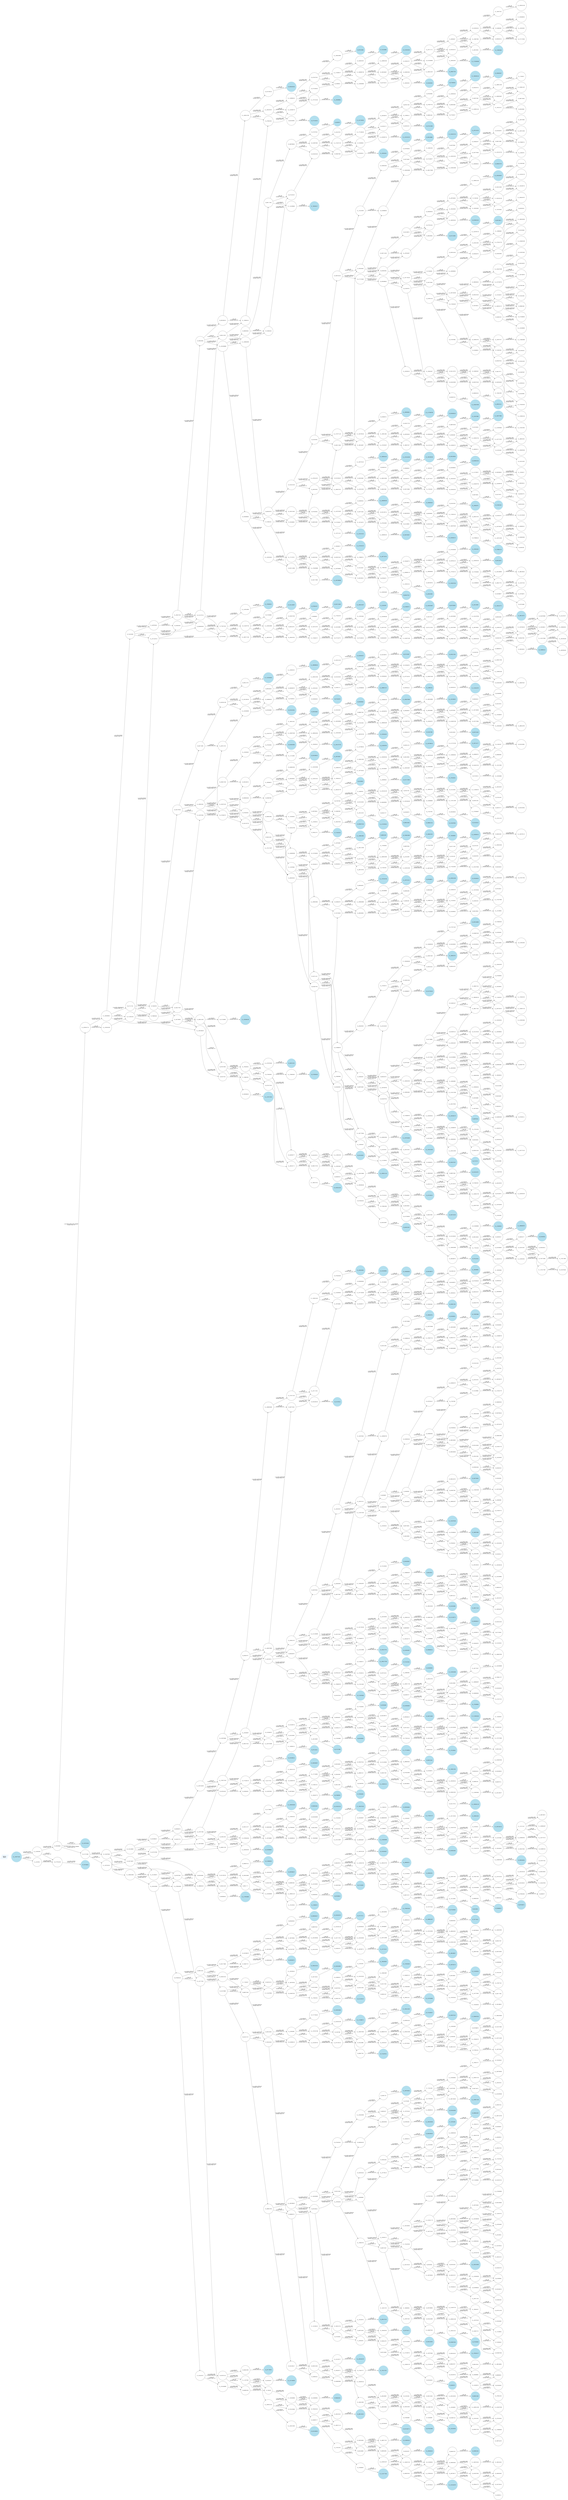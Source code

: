 digraph reaction_graph {
   rankdir=LR;
   Node [shape = circle];
   BigSim_Report [shape = parallelogram color = aliceblue style=filled label="BigSim
Report"];
BigSim_Report -> N__1348770192[color = aliceblue label = ""];
 N__1348770192
 [shape=circle, color=lightblue2, style=filled];
N_212939735[ label="N_212939735"];
 N_212939735 -> N_409355070[ label = "r_ae_enter_gatelounge
System Clock: 0.0"];
 N_212939735 -> N_194170458[ label = "r_ae_update_billboard
System Clock: 0.0"];
N__356968442[ label="N__356968442"];
 N__356968442 -> N_1017173599[ label = "r_take_off
System Clock: 0.0"];
N_290130898[ shape = doublecircle, color=lightblue2, style=filled, label="N_290130898"];
N__973780797[ label="N__973780797"];
 N__973780797 -> N_741441404[ label = "r_ae_enter_gatelounge
System Clock: 0.0"];
 N__973780797 -> N_208862566[ label = "r_take_off
System Clock: 0.0"];
 N__973780797 -> N_537067360[ label = "r_ae_update_billboard
System Clock: 0.0"];
N__854821473[ label="N__854821473"];
 N__854821473 -> N__327714750[ label = "r_ae_enter_gatelounge
System Clock: 0.0"];
 N__854821473 -> N__2111240638[ label = "r_take_off
System Clock: 0.0"];
 N__854821473 -> N_428378236[ label = "r_ae_update_billboard
System Clock: 0.0"];
N_551374971[ label="N_551374971"];
 N_551374971 -> N_891243220[ label = "r_take_off
System Clock: 0.0"];
N_1394475363[ label="N_1394475363"];
 N_1394475363 -> N_2140980740[ label = "r_take_off
System Clock: 0.0"];
N_1428522256[ label="N_1428522256"];
 N_1428522256 -> N_395918140[ label = "r_ae_update_light
System Clock: 0.0"];
N__914307608[ label="N__914307608"];
 N__914307608 -> N__1060452696[ label = "r_ae_enter_shoppingzone
System Clock: 0.0"];
 N__914307608 -> N_1135138993[ label = "r_ae_check_danger
System Clock: 0.0"];
 N__914307608 -> N_407937640[ label = "r_ae_traffic_gatelounge
System Clock: 0.0"];
 N__914307608 -> N_1281734937[ label = "r_take_off
System Clock: 0.0"];
N_1402867384[ shape = doublecircle, color=lightblue2, style=filled, label="N_1402867384"];
N_1179330865[ label="N_1179330865"];
 N_1179330865 -> N_653296594[ label = "r_take_off
System Clock: 0.0"];
N_962294467[ label="N_962294467"];
N_963512501[ label="N_963512501"];
 N_963512501 -> N__1436995090[ label = "r_ae_enter_gatelounge
System Clock: 0.0"];
 N_963512501 -> N__212878062[ label = "r_ae_update_billboard
System Clock: 0.0"];
 N_963512501 -> N__666494284[ label = "r_take_off
System Clock: 0.0"];
N__821991421[ label="N__821991421"];
N_1821909423[ shape = doublecircle, color=lightblue2, style=filled, label="N_1821909423"];
N_1376428168[ label="N_1376428168"];
 N_1376428168 -> N__402491863[ label = "r_take_off
System Clock: 0.0"];
N__1155875658[ label="N__1155875658"];
 N__1155875658 -> N__331962023[ label = "r_ae_enter_gatelounge
System Clock: 0.0"];
 N__1155875658 -> N_1999805963[ label = "r_take_off
System Clock: 0.0"];
 N__1155875658 -> N_40590867[ label = "r_ae_update_billboard
System Clock: 0.0"];
N__540161312[ label="N__540161312"];
N_892926753[ label="N_892926753"];
 N_892926753 -> N_1185131482[ label = "r_ae_enter_gatelounge
System Clock: 0.0"];
 N_892926753 -> N_130438856[ label = "r_take_off
System Clock: 0.0"];
 N_892926753 -> N_1252251326[ label = "r_ae_update_billboard
System Clock: 0.0"];
N_1129753538[ shape = doublecircle, color=lightblue2, style=filled, label="N_1129753538"];
N_1568839320[ label="N_1568839320"];
N__125511578[ label="N__125511578"];
N_347891005[ label="N_347891005"];
 N_347891005 -> N__1082594594[ label = "r_take_off
System Clock: 0.0"];
N__142345638[ label="N__142345638"];
N__1866782597[ label="N__1866782597"];
 N__1866782597 -> N__583453785[ label = "r_ae_update_light
System Clock: 0.0"];
N__123777825[ label="N__123777825"];
 N__123777825 -> N_1400231522[ label = "r_ae_update_billboard
System Clock: 0.0"];
 N__123777825 -> N__1516186980[ label = "r_ae_enter_gatelounge
System Clock: 0.0"];
N_1195727611[ label="N_1195727611"];
 N_1195727611 -> N_1711606863[ label = "r_ae_update_light
System Clock: 0.0"];
 N_1195727611 -> N__1131176602[ label = "r_take_off
System Clock: 0.0"];
 N_1195727611 -> N__708863715[ label = "r_ae_onboard
System Clock: 0.0"];
N_1824410080[ label="N_1824410080"];
 N_1824410080 -> N__2098561268[ label = "r_ae_update_light
System Clock: 0.0"];
N__1374029821[ label="N__1374029821"];
 N__1374029821 -> N__1584276316[ label = "r_take_off
System Clock: 0.0"];
N__346062208[ shape = doublecircle, color=lightblue2, style=filled, label="N__346062208"];
N__366320772[ label="N__366320772"];
 N__366320772 -> N_2060173736[ label = "r_ae_update_light
System Clock: 0.0"];
N_415534054[ label="N_415534054"];
 N_415534054 -> N__1609778881[ label = "r_take_off
System Clock: 0.0"];
N_1033145351[ label="N_1033145351"];
 N_1033145351 -> N_284777946[ label = "r_take_off
System Clock: 0.0"];
 N_1033145351 -> N__578677615[ label = "r_ae_onboard
System Clock: 0.0"];
 N_1033145351 -> N_701015387[ label = "r_ae_update_light
System Clock: 0.0"];
N__744441385[ label="N__744441385"];
 N__744441385 -> N__1109643216[ label = "r_take_off
System Clock: 0.0"];
N_207006948[ shape = doublecircle, color=lightblue2, style=filled, label="N_207006948"];
N_460050970[ label="N_460050970"];
 N_460050970 -> N_1097681412[ label = "r_ae_onboard
System Clock: 0.0"];
 N_460050970 -> N_1510564974[ label = "r_ae_update_light
System Clock: 0.0"];
 N_460050970 -> N__2077341201[ label = "r_take_off
System Clock: 0.0"];
N_88025185[ shape = doublecircle, color=lightblue2, style=filled, label="N_88025185"];
N__739172980[ label="N__739172980"];
N__761517352[ shape = doublecircle, color=lightblue2, style=filled, label="N__761517352"];
N_1253448376[ label="N_1253448376"];
 N_1253448376 -> N_1868065508[ label = "r_ae_update_light
System Clock: 0.0"];
N_81538055[ shape = doublecircle, color=lightblue2, style=filled, label="N_81538055"];
N_1299414773[ label="N_1299414773"];
 N_1299414773 -> N_544490211[ label = "r_ae_onboard
System Clock: 0.0"];
 N_1299414773 -> N_1332739145[ label = "r_ae_update_light
System Clock: 0.0"];
 N_1299414773 -> N_1466040492[ label = "r_take_off
System Clock: 0.0"];
N__1351857304[ label="N__1351857304"];
 N__1351857304 -> N__159958124[ label = "r_ae_update_light
System Clock: 0.0"];
N__1564785113[ label="N__1564785113"];
N_259480374[ label="N_259480374"];
 N_259480374 -> N__399386481[ label = "r_take_off
System Clock: 0.0"];
N__1663995482[ label="N__1663995482"];
N_956810532[ shape = doublecircle, color=lightblue2, style=filled, label="N_956810532"];
N__359701532[ shape = doublecircle, color=lightblue2, style=filled, label="N__359701532"];
N__1617305381[ shape = doublecircle, color=lightblue2, style=filled, label="N__1617305381"];
N_835906957[ label="N_835906957"];
N__1314637818[ label="N__1314637818"];
N_743746629[ shape = doublecircle, color=lightblue2, style=filled, label="N_743746629"];
N__1829414340[ shape = doublecircle, color=lightblue2, style=filled, label="N__1829414340"];
N__1239443597[ label="N__1239443597"];
 N__1239443597 -> N_1258892743[ label = "r_ae_update_light
System Clock: 0.0"];
 N__1239443597 -> N_1731259365[ label = "r_ae_onboard
System Clock: 0.0"];
 N__1239443597 -> N__1267265810[ label = "r_take_off
System Clock: 0.0"];
N_2095505344[ shape = doublecircle, color=lightblue2, style=filled, label="N_2095505344"];
N__1134713262[ shape = doublecircle, color=lightblue2, style=filled, label="N__1134713262"];
N_1495264847[ label="N_1495264847"];
 N_1495264847 -> N__430029201[ label = "r_ae_onboard
System Clock: 0.0"];
 N_1495264847 -> N_1456002394[ label = "r_take_off
System Clock: 0.0"];
 N_1495264847 -> N_2106362787[ label = "r_ae_update_light
System Clock: 0.0"];
N_1431423254[ label="N_1431423254"];
 N_1431423254 -> N_948269346[ label = "r_ae_onboard
System Clock: 0.0"];
 N_1431423254 -> N__696942933[ label = "r_take_off
System Clock: 0.0"];
 N_1431423254 -> N_1533011050[ label = "r_ae_update_light
System Clock: 0.0"];
N_36469838[ label="N_36469838"];
 N_36469838 -> N__2135997941[ label = "r_ae_enter_gatelounge
System Clock: 0.0"];
 N_36469838 -> N_1200855825[ label = "r_ae_update_billboard
System Clock: 0.0"];
N__1647856892[ label="N__1647856892"];
 N__1647856892 -> N_249138224[ label = "r_ae_update_light
System Clock: 0.0"];
N_390421189[ label="N_390421189"];
 N_390421189 -> N_88417777[ label = "r_ae_update_light
System Clock: 0.0"];
N_360951448[ label="N_360951448"];
 N_360951448 -> N_524435140[ label = "r_ae_update_light
System Clock: 0.0"];
N_1731497921[ shape = doublecircle, color=lightblue2, style=filled, label="N_1731497921"];
N__1461407955[ label="N__1461407955"];
N__1663403942[ label="N__1663403942"];
 N__1663403942 -> N__237078138[ label = "r_ae_update_light
System Clock: 0.0"];
N_640321974[ label="N_640321974"];
 N_640321974 -> N_1146714378[ label = "r_ae_update_light
System Clock: 0.0"];
 N_640321974 -> N_90998952[ label = "r_ae_onboard
System Clock: 0.0"];
 N_640321974 -> N__1754044717[ label = "r_take_off
System Clock: 0.0"];
N_941041626[ label="N_941041626"];
 N_941041626 -> N__1062332805[ label = "r_take_off
System Clock: 0.0"];
N__979104504[ label="N__979104504"];
N__851754191[ label="N__851754191"];
 N__851754191 -> N_1282043090[ label = "r_take_off
System Clock: 0.0"];
N_406057760[ label="N_406057760"];
 N_406057760 -> N_1731497921[ label = "r_take_off
System Clock: 0.0"];
N_1400231522[ label="N_1400231522"];
 N_1400231522 -> N_888373349[ label = "r_ae_update_billboard
System Clock: 0.0"];
 N_1400231522 -> N_748637727[ label = "r_ae_enter_gatelounge
System Clock: 0.0"];
N_1277922330[ label="N_1277922330"];
 N_1277922330 -> N_743746629[ label = "r_ae_enter_checkin
System Clock: 0.0"];
N__122910464[ label="N__122910464"];
 N__122910464 -> N__33202087[ label = "r_take_off
System Clock: 0.0"];
N__623013200[ label="N__623013200"];
 N__623013200 -> N__129960082[ label = "r_ae_onboard
System Clock: 0.0"];
 N__623013200 -> N__1374421735[ label = "r_take_off
System Clock: 0.0"];
 N__623013200 -> N_1205816836[ label = "r_ae_update_light
System Clock: 0.0"];
N__1318384770[ label="N__1318384770"];
 N__1318384770 -> N_1371582634[ label = "r_ae_update_light
System Clock: 0.0"];
N__1761640634[ label="N__1761640634"];
 N__1761640634 -> N_580055922[ label = "r_ae_update_light
System Clock: 0.0"];
N_623997577[ label="N_623997577"];
 N_623997577 -> N__838102769[ label = "r_ae_onboard
System Clock: 0.0"];
 N_623997577 -> N__1214374691[ label = "r_ae_update_light
System Clock: 0.0"];
 N_623997577 -> N_360951448[ label = "r_take_off
System Clock: 0.0"];
N_2125089969[ label="N_2125089969"];
 N_2125089969 -> N__132669942[ label = "r_take_off
System Clock: 0.0"];
N_1149645594[ label="N_1149645594"];
 N_1149645594 -> N__1761640634[ label = "r_ae_update_light
System Clock: 0.0"];
N_1061446573[ shape = doublecircle, color=lightblue2, style=filled, label="N_1061446573"];
N_724493296[ label="N_724493296"];
 N_724493296 -> N_611935516[ label = "r_ae_update_light
System Clock: 0.0"];
N_291060021[ shape = doublecircle, color=lightblue2, style=filled, label="N_291060021"];
N__1893067964[ label="N__1893067964"];
 N__1893067964 -> N_621322906[ label = "r_ae_onboard
System Clock: 0.0"];
 N__1893067964 -> N__284946024[ label = "r_ae_update_light
System Clock: 0.0"];
 N__1893067964 -> N_493694469[ label = "r_take_off
System Clock: 0.0"];
N_588241846[ shape = doublecircle, color=lightblue2, style=filled, label="N_588241846"];
N_783739237[ label="N_783739237"];
 N_783739237 -> N__86328141[ label = "r_ae_onboard
System Clock: 0.0"];
 N_783739237 -> N_721650492[ label = "r_take_off
System Clock: 0.0"];
 N_783739237 -> N__1250796615[ label = "r_ae_update_light
System Clock: 0.0"];
N__598185639[ label="N__598185639"];
N_1656256221[ label="N_1656256221"];
N__1436995090[ label="N__1436995090"];
 N__1436995090 -> N_1750230171[ label = "r_take_off
System Clock: 0.0"];
 N__1436995090 -> N_1157930050[ label = "r_ae_update_light
System Clock: 0.0"];
N__413475740[ label="N__413475740"];
N_101585674[ label="N_101585674"];
 N_101585674 -> N__1369513301[ label = "r_take_off
System Clock: 0.0"];
N__2112655961[ label="N__2112655961"];
 N__2112655961 -> N_1179330865[ label = "r_ae_onboard
System Clock: 0.0"];
 N__2112655961 -> N_856824827[ label = "r_ae_update_light
System Clock: 0.0"];
 N__2112655961 -> N_934842170[ label = "r_take_off
System Clock: 0.0"];
N__1266644926[ label="N__1266644926"];
 N__1266644926 -> N_710852421[ label = "r_ae_update_billboard
System Clock: 0.0"];
 N__1266644926 -> N_219826345[ label = "r_ae_enter_gatelounge
System Clock: 0.0"];
N_2073654333[ label="N_2073654333"];
 N_2073654333 -> N_1652432897[ label = "r_ae_onboard
System Clock: 0.0"];
 N_2073654333 -> N_1739901996[ label = "r_take_off
System Clock: 0.0"];
 N_2073654333 -> N_1173119121[ label = "r_ae_update_light
System Clock: 0.0"];
N__1448103953[ label="N__1448103953"];
N_823034770[ label="N_823034770"];
N_2104238734[ label="N_2104238734"];
 N_2104238734 -> N_586136746[ label = "r_ae_onboard
System Clock: 0.0"];
 N_2104238734 -> N__314028574[ label = "r_ae_update_light
System Clock: 0.0"];
 N_2104238734 -> N_136696883[ label = "r_take_off
System Clock: 0.0"];
N__2133197093[ label="N__2133197093"];
 N__2133197093 -> N_1349363975[ label = "r_ae_update_light
System Clock: 0.0"];
N__44699338[ label="N__44699338"];
 N__44699338 -> N_44604258[ label = "r_ae_update_light
System Clock: 0.0"];
N_219826345[ label="N_219826345"];
 N_219826345 -> N_1977497557[ label = "r_ae_update_light
System Clock: 0.0"];
N__1341329152[ label="N__1341329152"];
 N__1341329152 -> N__1629823811[ label = "r_ae_enter_gatelounge
System Clock: 0.0"];
 N__1341329152 -> N__1352589309[ label = "r_ae_update_billboard
System Clock: 0.0"];
N__1233689583[ label="N__1233689583"];
 N__1233689583 -> N__1267342787[ label = "r_ae_update_light
System Clock: 0.0"];
N__563481811[ label="N__563481811"];
 N__563481811 -> N_1845410137[ label = "r_ae_update_light
System Clock: 0.0"];
N_1821997760[ label="N_1821997760"];
 N_1821997760 -> N__106846041[ label = "r_ae_enter_gatelounge
System Clock: 0.0"];
 N_1821997760 -> N_1189934083[ label = "r_ae_update_billboard
System Clock: 0.0"];
N__225052084[ label="N__225052084"];
 N__225052084 -> N_332309112[ label = "r_ae_update_light
System Clock: 0.0"];
N_1571543532[ shape = doublecircle, color=lightblue2, style=filled, label="N_1571543532"];
N__145170794[ label="N__145170794"];
 N__145170794 -> N__995755798[ label = "r_ae_update_light
System Clock: 0.0"];
 N__145170794 -> N__1981114360[ label = "r_ae_onboard
System Clock: 0.0"];
 N__145170794 -> N__651752205[ label = "r_take_off
System Clock: 0.0"];
N_947609613[ shape = doublecircle, color=lightblue2, style=filled, label="N_947609613"];
N__214305393[ label="N__214305393"];
 N__214305393 -> N_106438660[ label = "r_ae_enter_checkin
System Clock: 0.0"];
 N__214305393 -> N_1277922330[ label = "r_take_off
System Clock: 0.0"];
N__1863428985[ label="N__1863428985"];
 N__1863428985 -> N__1334768672[ label = "r_take_off
System Clock: 0.0"];
N_1561774882[ label="N_1561774882"];
 N_1561774882 -> N_1423396470[ label = "r_ae_update_light
System Clock: 0.0"];
 N_1561774882 -> N_748637727[ label = "r_take_off
System Clock: 0.0"];
N_241736896[ label="N_241736896"];
 N_241736896 -> N__1620842487[ label = "r_take_off
System Clock: 0.0"];
 N_241736896 -> N_2022987513[ label = "r_ae_enter_gatelounge
System Clock: 0.0"];
 N_241736896 -> N_2144001437[ label = "r_ae_update_billboard
System Clock: 0.0"];
N__307654597[ label="N__307654597"];
 N__307654597 -> N_1977621351[ label = "r_ae_update_light
System Clock: 0.0"];
N__314028574[ label="N__314028574"];
 N__314028574 -> N__378341162[ label = "r_ae_onboard
System Clock: 0.0"];
 N__314028574 -> N_623595830[ label = "r_ae_update_light
System Clock: 0.0"];
 N__314028574 -> N_688980831[ label = "r_take_off
System Clock: 0.0"];
N_1097681412[ label="N_1097681412"];
 N_1097681412 -> N__32885155[ label = "r_take_off
System Clock: 0.0"];
N_543365476[ label="N_543365476"];
 N_543365476 -> N__1011354435[ label = "r_take_off
System Clock: 0.0"];
N_494772090[ label="N_494772090"];
 N_494772090 -> N_1620341198[ label = "r_ae_update_light
System Clock: 0.0"];
 N_494772090 -> N__958715761[ label = "r_take_off
System Clock: 0.0"];
N__1723415770[ label="N__1723415770"];
N_1977621351[ label="N_1977621351"];
 N_1977621351 -> N__355283309[ label = "r_ae_update_light
System Clock: 0.0"];
N_623595830[ label="N_623595830"];
N__365102161[ label="N__365102161"];
 N__365102161 -> N__885126320[ label = "r_take_off
System Clock: 0.0"];
N_1049884429[ label="N_1049884429"];
 N_1049884429 -> N__2119852626[ label = "r_take_off
System Clock: 0.0"];
N_721650492[ label="N_721650492"];
 N_721650492 -> N__1351857304[ label = "r_ae_update_light
System Clock: 0.0"];
N_238551769[ shape = doublecircle, color=lightblue2, style=filled, label="N_238551769"];
N__1470154728[ label="N__1470154728"];
 N__1470154728 -> N_1023610732[ label = "r_ae_update_light
System Clock: 0.0"];
 N__1470154728 -> N__540161312[ label = "r_ae_onboard
System Clock: 0.0"];
 N__1470154728 -> N__2142783511[ label = "r_take_off
System Clock: 0.0"];
N_1620341198[ label="N_1620341198"];
 N_1620341198 -> N__1410465605[ label = "r_take_off
System Clock: 0.0"];
 N_1620341198 -> N_406112720[ label = "r_ae_onboard
System Clock: 0.0"];
 N_1620341198 -> N__2021385182[ label = "r_ae_update_light
System Clock: 0.0"];
N_541184674[ label="N_541184674"];
 N_541184674 -> N_1400465910[ label = "r_ae_update_light
System Clock: 0.0"];
 N_541184674 -> N_288549948[ label = "r_ae_onboard
System Clock: 0.0"];
 N_541184674 -> N_1977621351[ label = "r_take_off
System Clock: 0.0"];
N__107799119[ label="N__107799119"];
 N__107799119 -> N__999845667[ label = "r_ae_update_light
System Clock: 0.0"];
N__1096020661[ label="N__1096020661"];
 N__1096020661 -> N_334962079[ label = "r_ae_update_light
System Clock: 0.0"];
 N__1096020661 -> N_734729438[ label = "r_take_off
System Clock: 0.0"];
N__1733771116[ label="N__1733771116"];
 N__1733771116 -> N__1023790104[ label = "r_ae_update_light
System Clock: 0.0"];
 N__1733771116 -> N__369144907[ label = "r_take_off
System Clock: 0.0"];
N__1964173780[ shape = doublecircle, color=lightblue2, style=filled, label="N__1964173780"];
N__1894079096[ shape = doublecircle, color=lightblue2, style=filled, label="N__1894079096"];
N__43109912[ label="N__43109912"];
 N__43109912 -> N_1277922330[ label = "r_ae_enter_airport
System Clock: 0.0"];
N_1298305507[ shape = doublecircle, color=lightblue2, style=filled, label="N_1298305507"];
N_1152948479[ label="N_1152948479"];
 N_1152948479 -> N_181202658[ label = "r_take_off
System Clock: 0.0"];
 N_1152948479 -> N__1180963111[ label = "r_ae_onboard
System Clock: 0.0"];
 N_1152948479 -> N_1315280723[ label = "r_ae_update_light
System Clock: 0.0"];
N__1542912531[ label="N__1542912531"];
 N__1542912531 -> N__769564135[ label = "r_ae_update_light
System Clock: 0.0"];
N_1052582035[ label="N_1052582035"];
N__1701174287[ label="N__1701174287"];
 N__1701174287 -> N__1024510760[ label = "r_ae_enter_gatelounge
System Clock: 0.0"];
 N__1701174287 -> N__666494284[ label = "r_ae_update_billboard
System Clock: 0.0"];
N_1336561877[ label="N_1336561877"];
 N_1336561877 -> N__1532191703[ label = "r_ae_onboard
System Clock: 0.0"];
 N_1336561877 -> N_1610424873[ label = "r_ae_update_light
System Clock: 0.0"];
 N_1336561877 -> N_966574996[ label = "r_take_off
System Clock: 0.0"];
N_1410572937[ label="N_1410572937"];
 N_1410572937 -> N__1276177867[ label = "r_ae_onboard
System Clock: 0.0"];
 N_1410572937 -> N_1656256221[ label = "r_ae_update_light
System Clock: 0.0"];
 N_1410572937 -> N_1705772896[ label = "r_take_off
System Clock: 0.0"];
N__730130624[ label="N__730130624"];
 N__730130624 -> N__76008479[ label = "r_take_off
System Clock: 0.0"];
N_719099961[ label="N_719099961"];
 N_719099961 -> N_999234266[ label = "r_take_off
System Clock: 0.0"];
N__648136461[ label="N__648136461"];
 N__648136461 -> N__716092596[ label = "r_take_off
System Clock: 0.0"];
N_1288812902[ label="N_1288812902"];
 N_1288812902 -> N_1211200775[ label = "r_take_off
System Clock: 0.0"];
N__1192866978[ label="N__1192866978"];
 N__1192866978 -> N__127441344[ label = "r_ae_onboard
System Clock: 0.0"];
 N__1192866978 -> N_855054635[ label = "r_take_off
System Clock: 0.0"];
 N__1192866978 -> N_2056312242[ label = "r_ae_update_light
System Clock: 0.0"];
N_1775436381[ label="N_1775436381"];
 N_1775436381 -> N_36780286[ label = "r_take_off
System Clock: 0.0"];
N__1214374691[ label="N__1214374691"];
 N__1214374691 -> N__1120670149[ label = "r_ae_onboard
System Clock: 0.0"];
 N__1214374691 -> N_926129969[ label = "r_ae_update_light
System Clock: 0.0"];
 N__1214374691 -> N_524435140[ label = "r_take_off
System Clock: 0.0"];
N_1331641265[ label="N_1331641265"];
N__570593575[ label="N__570593575"];
 N__570593575 -> N__1935695059[ label = "r_ae_update_light
System Clock: 0.0"];
 N__570593575 -> N_1556808677[ label = "r_ae_onboard
System Clock: 0.0"];
 N__570593575 -> N_1428522256[ label = "r_take_off
System Clock: 0.0"];
N_483428111[ label="N_483428111"];
N_805485550[ label="N_805485550"];
 N_805485550 -> N_2098384527[ label = "r_take_off
System Clock: 0.0"];
N_1442623740[ label="N_1442623740"];
 N_1442623740 -> N_206660066[ label = "r_ae_onboard
System Clock: 0.0"];
 N_1442623740 -> N_111691597[ label = "r_take_off
System Clock: 0.0"];
 N_1442623740 -> N__116113584[ label = "r_ae_update_light
System Clock: 0.0"];
N__1267265810[ label="N__1267265810"];
 N__1267265810 -> N_1149645594[ label = "r_ae_update_light
System Clock: 0.0"];
N_470963649[ label="N_470963649"];
 N_470963649 -> N_2022582999[ label = "r_ae_onboard
System Clock: 0.0"];
 N_470963649 -> N_864129045[ label = "r_ae_update_light
System Clock: 0.0"];
 N_470963649 -> N__764939680[ label = "r_take_off
System Clock: 0.0"];
N_1121270716[ label="N_1121270716"];
 N_1121270716 -> N_372476451[ label = "r_ae_enter_gatelounge
System Clock: 0.0"];
 N_1121270716 -> N_994111935[ label = "r_ae_update_billboard
System Clock: 0.0"];
N_1185131482[ label="N_1185131482"];
 N_1185131482 -> N_566331695[ label = "r_take_off
System Clock: 0.0"];
 N_1185131482 -> N_976343854[ label = "r_ae_update_light
System Clock: 0.0"];
N_664970711[ label="N_664970711"];
N__1083137411[ label="N__1083137411"];
 N__1083137411 -> N_1430323158[ label = "r_take_off
System Clock: 0.0"];
N__1410465605[ label="N__1410465605"];
 N__1410465605 -> N_1568866535[ label = "r_ae_update_light
System Clock: 0.0"];
N_727853529[ label="N_727853529"];
 N_727853529 -> N_493694469[ label = "r_ae_update_light
System Clock: 0.0"];
N__986059988[ label="N__986059988"];
 N__986059988 -> N_1282541656[ label = "r_ae_update_light
System Clock: 0.0"];
N_566331695[ label="N_566331695"];
 N_566331695 -> N_217033819[ label = "r_ae_update_light
System Clock: 0.0"];
N__1929325550[ label="N__1929325550"];
 N__1929325550 -> N_1179272766[ label = "r_ae_update_light
System Clock: 0.0"];
N__719290297[ label="N__719290297"];
N__747072247[ label="N__747072247"];
 N__747072247 -> N__1490864497[ label = "r_ae_onboard
System Clock: 0.0"];
 N__747072247 -> N__1102775272[ label = "r_take_off
System Clock: 0.0"];
 N__747072247 -> N__598720675[ label = "r_ae_update_light
System Clock: 0.0"];
N__2137284793[ label="N__2137284793"];
 N__2137284793 -> N__1597336973[ label = "r_ae_update_light
System Clock: 0.0"];
N_661489576[ label="N_661489576"];
 N_661489576 -> N_1661647760[ label = "r_ae_onboard
System Clock: 0.0"];
 N_661489576 -> N_1845410137[ label = "r_take_off
System Clock: 0.0"];
 N_661489576 -> N_1973556220[ label = "r_ae_update_light
System Clock: 0.0"];
N_1578175091[ label="N_1578175091"];
 N_1578175091 -> N_1552652959[ label = "r_ae_update_light
System Clock: 0.0"];
N__1703762760[ shape = doublecircle, color=lightblue2, style=filled, label="N__1703762760"];
N__823972229[ label="N__823972229"];
 N__823972229 -> N_370033624[ label = "r_ae_update_billboard
System Clock: 0.0"];
 N__823972229 -> N_1451191726[ label = "r_take_off
System Clock: 0.0"];
 N__823972229 -> N_2090830260[ label = "r_ae_enter_gatelounge
System Clock: 0.0"];
N__792694915[ shape = doublecircle, color=lightblue2, style=filled, label="N__792694915"];
N_1890037376[ label="N_1890037376"];
 N_1890037376 -> N_1603091320[ label = "r_ae_onboard
System Clock: 0.0"];
 N_1890037376 -> N__2036222508[ label = "r_ae_update_light
System Clock: 0.0"];
 N_1890037376 -> N__1937035647[ label = "r_take_off
System Clock: 0.0"];
N__2052281109[ label="N__2052281109"];
 N__2052281109 -> N__1326196713[ label = "r_ae_update_light
System Clock: 0.0"];
N_490789044[ label="N_490789044"];
 N_490789044 -> N__830995443[ label = "r_take_off
System Clock: 0.0"];
N_493210874[ shape = doublecircle, color=lightblue2, style=filled, label="N_493210874"];
N__378341162[ label="N__378341162"];
N__653542341[ label="N__653542341"];
 N__653542341 -> N__35470705[ label = "r_ae_update_light
System Clock: 0.0"];
 N__653542341 -> N__1695266275[ label = "r_ae_onboard
System Clock: 0.0"];
 N__653542341 -> N__1723415770[ label = "r_take_off
System Clock: 0.0"];
N__350402770[ label="N__350402770"];
 N__350402770 -> N_473680591[ label = "r_take_off
System Clock: 0.0"];
N__404782926[ shape = doublecircle, color=lightblue2, style=filled, label="N__404782926"];
N_533193048[ label="N_533193048"];
N__1950544074[ label="N__1950544074"];
N__2105101431[ shape = doublecircle, color=lightblue2, style=filled, label="N__2105101431"];
N__713493325[ label="N__713493325"];
 N__713493325 -> N__1789459233[ label = "r_ae_update_light
System Clock: 0.0"];
N_417117191[ label="N_417117191"];
 N_417117191 -> N_738859426[ label = "r_take_off
System Clock: 0.0"];
 N_417117191 -> N_79268708[ label = "r_ae_update_billboard
System Clock: 0.0"];
N_472327287[ label="N_472327287"];
 N_472327287 -> N__1651422301[ label = "r_ae_update_light
System Clock: 0.0"];
N_1876741799[ label="N_1876741799"];
N_1501717869[ label="N_1501717869"];
 N_1501717869 -> N__1067499066[ label = "r_take_off
System Clock: 0.0"];
N__1816067782[ label="N__1816067782"];
 N__1816067782 -> N__1202999706[ label = "r_ae_update_light
System Clock: 0.0"];
N__433634041[ shape = doublecircle, color=lightblue2, style=filled, label="N__433634041"];
N_1545858820[ label="N_1545858820"];
 N_1545858820 -> N__1100334915[ label = "r_ae_enter_gatelounge
System Clock: 0.0"];
 N_1545858820 -> N_892926753[ label = "r_ae_update_billboard
System Clock: 0.0"];
 N_1545858820 -> N_710852421[ label = "r_take_off
System Clock: 0.0"];
N_892943210[ label="N_892943210"];
 N_892943210 -> N__1924947826[ label = "r_ae_onboard
System Clock: 0.0"];
 N_892943210 -> N_1952580542[ label = "r_ae_update_light
System Clock: 0.0"];
 N_892943210 -> N_664970711[ label = "r_take_off
System Clock: 0.0"];
N__1314912075[ shape = doublecircle, color=lightblue2, style=filled, label="N__1314912075"];
N__475670756[ label="N__475670756"];
N_441943173[ label="N_441943173"];
 N_441943173 -> N__515884111[ label = "r_ae_update_light
System Clock: 0.0"];
N__1754044717[ label="N__1754044717"];
 N__1754044717 -> N_1377419775[ label = "r_ae_update_light
System Clock: 0.0"];
N_1423396470[ label="N_1423396470"];
 N_1423396470 -> N_1809362882[ label = "r_ae_onboard
System Clock: 0.0"];
 N_1423396470 -> N__502192821[ label = "r_take_off
System Clock: 0.0"];
 N_1423396470 -> N_820947402[ label = "r_ae_update_light
System Clock: 0.0"];
N_1543388677[ label="N_1543388677"];
 N_1543388677 -> N_478730489[ label = "r_ae_onboard
System Clock: 0.0"];
 N_1543388677 -> N__413475740[ label = "r_take_off
System Clock: 0.0"];
 N_1543388677 -> N__927944871[ label = "r_ae_update_light
System Clock: 0.0"];
N__106846041[ label="N__106846041"];
 N__106846041 -> N_295784659[ label = "r_ae_update_light
System Clock: 0.0"];
N__469706352[ label="N__469706352"];
 N__469706352 -> N__350017619[ label = "r_ae_update_billboard
System Clock: 0.0"];
 N__469706352 -> N_244491833[ label = "r_take_off
System Clock: 0.0"];
N__708863715[ label="N__708863715"];
 N__708863715 -> N__856187202[ label = "r_take_off
System Clock: 0.0"];
N_1055950618[ label="N_1055950618"];
 N_1055950618 -> N__1081049954[ label = "r_ae_onboard
System Clock: 0.0"];
 N_1055950618 -> N__1637213586[ label = "r_ae_update_light
System Clock: 0.0"];
 N_1055950618 -> N__928468697[ label = "r_take_off
System Clock: 0.0"];
N__583453785[ label="N__583453785"];
 N__583453785 -> N__1754044717[ label = "r_ae_update_light
System Clock: 0.0"];
N__1030152940[ label="N__1030152940"];
 N__1030152940 -> N_57137517[ label = "r_take_off
System Clock: 0.0"];
N__409675842[ label="N__409675842"];
 N__409675842 -> N_859317507[ label = "r_take_off
System Clock: 0.0"];
 N__409675842 -> N_638988666[ label = "r_ae_onboard
System Clock: 0.0"];
 N__409675842 -> N_1094755090[ label = "r_ae_update_light
System Clock: 0.0"];
N__1916308889[ label="N__1916308889"];
 N__1916308889 -> N_368039200[ label = "r_ae_enter_gatelounge
System Clock: 0.0"];
 N__1916308889 -> N__1266644926[ label = "r_take_off
System Clock: 0.0"];
 N__1916308889 -> N_1545858820[ label = "r_ae_update_billboard
System Clock: 0.0"];
N_1995347552[ label="N_1995347552"];
 N_1995347552 -> N_1362878360[ label = "r_ae_onboard
System Clock: 0.0"];
 N_1995347552 -> N__1904352607[ label = "r_take_off
System Clock: 0.0"];
 N_1995347552 -> N_484236724[ label = "r_ae_update_light
System Clock: 0.0"];
N__1392346420[ label="N__1392346420"];
 N__1392346420 -> N_95107320[ label = "r_ae_update_light
System Clock: 0.0"];
N__2026662932[ label="N__2026662932"];
 N__2026662932 -> N__1102775272[ label = "r_ae_update_light
System Clock: 0.0"];
N_2005579158[ label="N_2005579158"];
 N_2005579158 -> N_1463364290[ label = "r_ae_update_light
System Clock: 0.0"];
N_1133335196[ shape = doublecircle, color=lightblue2, style=filled, label="N_1133335196"];
N__1935695059[ label="N__1935695059"];
 N__1935695059 -> N_395918140[ label = "r_take_off
System Clock: 0.0"];
 N__1935695059 -> N__2000975087[ label = "r_ae_onboard
System Clock: 0.0"];
 N__1935695059 -> N__1340690559[ label = "r_ae_update_light
System Clock: 0.0"];
N__88847114[ label="N__88847114"];
 N__88847114 -> N__386168937[ label = "r_take_off
System Clock: 0.0"];
N_864150843[ label="N_864150843"];
 N_864150843 -> N__131338092[ label = "r_take_off
System Clock: 0.0"];
N_1885719824[ label="N_1885719824"];
N_998165767[ label="N_998165767"];
 N_998165767 -> N_136696883[ label = "r_ae_update_light
System Clock: 0.0"];
N_1455710130[ shape = doublecircle, color=lightblue2, style=filled, label="N_1455710130"];
N__2012259306[ label="N__2012259306"];
 N__2012259306 -> N__1703989182[ label = "r_ae_update_light
System Clock: 0.0"];
N_1161834597[ shape = doublecircle, color=lightblue2, style=filled, label="N_1161834597"];
N_1396487964[ label="N_1396487964"];
 N_1396487964 -> N__50145976[ label = "r_ae_update_light
System Clock: 0.0"];
N__1734279065[ label="N__1734279065"];
N__1820534607[ shape = doublecircle, color=lightblue2, style=filled, label="N__1820534607"];
N_793440045[ label="N_793440045"];
 N_793440045 -> N__947585914[ label = "r_take_off
System Clock: 0.0"];
N__1290396411[ label="N__1290396411"];
 N__1290396411 -> N_1306225318[ label = "r_take_off
System Clock: 0.0"];
N_1855307341[ label="N_1855307341"];
 N_1855307341 -> N_1331641265[ label = "r_ae_onboard
System Clock: 0.0"];
 N_1855307341 -> N_1812897697[ label = "r_ae_update_light
System Clock: 0.0"];
 N_1855307341 -> N_611935516[ label = "r_take_off
System Clock: 0.0"];
N__1915401146[ label="N__1915401146"];
 N__1915401146 -> N_137172711[ label = "r_take_off
System Clock: 0.0"];
N_1083908147[ shape = doublecircle, color=lightblue2, style=filled, label="N_1083908147"];
N__132669942[ shape = doublecircle, color=lightblue2, style=filled, label="N__132669942"];
N_2010324828[ label="N_2010324828"];
 N_2010324828 -> N_1648409992[ label = "r_ae_update_light
System Clock: 0.0"];
N__1158418345[ label="N__1158418345"];
 N__1158418345 -> N_885858947[ label = "r_ae_update_light
System Clock: 0.0"];
N__229338133[ label="N__229338133"];
 N__229338133 -> N_409355070[ label = "r_take_off
System Clock: 0.0"];
 N__229338133 -> N__765822657[ label = "r_ae_update_light
System Clock: 0.0"];
N_484120064[ label="N_484120064"];
 N_484120064 -> N__1352824226[ label = "r_ae_onboard
System Clock: 0.0"];
 N_484120064 -> N_1193829065[ label = "r_take_off
System Clock: 0.0"];
 N_484120064 -> N__1959781292[ label = "r_ae_update_light
System Clock: 0.0"];
N_1010231871[ shape = doublecircle, color=lightblue2, style=filled, label="N_1010231871"];
N_1179272766[ label="N_1179272766"];
N_378786714[ label="N_378786714"];
N__1703989182[ label="N__1703989182"];
 N__1703989182 -> N__1747374994[ label = "r_ae_update_light
System Clock: 0.0"];
N_1319547178[ label="N_1319547178"];
N_362922330[ shape = doublecircle, color=lightblue2, style=filled, label="N_362922330"];
N_1007465415[ label="N_1007465415"];
N__633692109[ label="N__633692109"];
 N__633692109 -> N_956447583[ label = "r_ae_update_light
System Clock: 0.0"];
N__1822300046[ label="N__1822300046"];
 N__1822300046 -> N__1915401146[ label = "r_ae_onboard
System Clock: 0.0"];
 N__1822300046 -> N__922772785[ label = "r_take_off
System Clock: 0.0"];
 N__1822300046 -> N_140364742[ label = "r_ae_update_light
System Clock: 0.0"];
N__804971612[ label="N__804971612"];
 N__804971612 -> N_1260473413[ label = "r_take_off
System Clock: 0.0"];
N__1768656047[ label="N__1768656047"];
 N__1768656047 -> N_1575904426[ label = "r_take_off
System Clock: 0.0"];
N_862646359[ label="N_862646359"];
 N_862646359 -> N__1619672189[ label = "r_ae_update_light
System Clock: 0.0"];
N__1010580180[ label="N__1010580180"];
 N__1010580180 -> N_122685573[ label = "r_take_off
System Clock: 0.0"];
N_50356216[ label="N_50356216"];
 N_50356216 -> N__1826083831[ label = "r_take_off
System Clock: 0.0"];
 N_50356216 -> N__122016000[ label = "r_ae_onboard
System Clock: 0.0"];
 N_50356216 -> N__1424459956[ label = "r_ae_update_light
System Clock: 0.0"];
N_1921810261[ shape = doublecircle, color=lightblue2, style=filled, label="N_1921810261"];
N_1868065508[ label="N_1868065508"];
 N_1868065508 -> N_42787600[ label = "r_ae_update_light
System Clock: 0.0"];
N_254350536[ shape = doublecircle, color=lightblue2, style=filled, label="N_254350536"];
N_187142522[ shape = doublecircle, color=lightblue2, style=filled, label="N_187142522"];
N__567804480[ label="N__567804480"];
N__109368891[ label="N__109368891"];
 N__109368891 -> N__1498321389[ label = "r_ae_onboard
System Clock: 0.0"];
 N__109368891 -> N_1692927769[ label = "r_ae_update_light
System Clock: 0.0"];
 N__109368891 -> N__253014052[ label = "r_take_off
System Clock: 0.0"];
N__1384201660[ label="N__1384201660"];
 N__1384201660 -> N_2050786164[ label = "r_ae_onboard
System Clock: 0.0"];
 N__1384201660 -> N_1568839320[ label = "r_ae_update_light
System Clock: 0.0"];
 N__1384201660 -> N__1267342787[ label = "r_take_off
System Clock: 0.0"];
N__1666909259[ shape = doublecircle, color=lightblue2, style=filled, label="N__1666909259"];
N__1703761788[ label="N__1703761788"];
 N__1703761788 -> N_31467480[ label = "r_ae_update_light
System Clock: 0.0"];
 N__1703761788 -> N__1812821260[ label = "r_ae_onboard
System Clock: 0.0"];
 N__1703761788 -> N__2071354115[ label = "r_take_off
System Clock: 0.0"];
N_1510805416[ shape = doublecircle, color=lightblue2, style=filled, label="N_1510805416"];
N_1636163722[ label="N_1636163722"];
 N_1636163722 -> N_1298305507[ label = "r_take_off
System Clock: 0.0"];
N__1860676917[ label="N__1860676917"];
N__691925301[ label="N__691925301"];
 N__691925301 -> N__1969472974[ label = "r_ae_enter_gatelounge
System Clock: 0.0"];
 N__691925301 -> N_1887217486[ label = "r_ae_update_billboard
System Clock: 0.0"];
N__1829272032[ label="N__1829272032"];
 N__1829272032 -> N__19243458[ label = "r_ae_onboard
System Clock: 0.0"];
 N__1829272032 -> N__1347924876[ label = "r_ae_update_light
System Clock: 0.0"];
 N__1829272032 -> N_447420073[ label = "r_take_off
System Clock: 0.0"];
N_734729438[ label="N_734729438"];
 N_734729438 -> N__806260982[ label = "r_ae_update_light
System Clock: 0.0"];
N__764939680[ label="N__764939680"];
 N__764939680 -> N_234222220[ label = "r_ae_update_light
System Clock: 0.0"];
N__1926791228[ label="N__1926791228"];
 N__1926791228 -> N_1161834597[ label = "r_take_off
System Clock: 0.0"];
N_1115396392[ label="N_1115396392"];
 N_1115396392 -> N_1508916820[ label = "r_ae_update_light
System Clock: 0.0"];
N__324016529[ label="N__324016529"];
 N__324016529 -> N_948736591[ label = "r_ae_onboard
System Clock: 0.0"];
 N__324016529 -> N__1217903677[ label = "r_ae_update_light
System Clock: 0.0"];
 N__324016529 -> N__1816067782[ label = "r_take_off
System Clock: 0.0"];
N__999845667[ label="N__999845667"];
 N__999845667 -> N__1826083831[ label = "r_ae_update_light
System Clock: 0.0"];
N_840186429[ label="N_840186429"];
N__467506680[ label="N__467506680"];
 N__467506680 -> N_1364990516[ label = "r_ae_update_light
System Clock: 0.0"];
N_611935516[ label="N_611935516"];
N__2142783511[ label="N__2142783511"];
N_1594931583[ label="N_1594931583"];
 N_1594931583 -> N_448961451[ label = "r_ae_update_light
System Clock: 0.0"];
N__1591602693[ label="N__1591602693"];
 N__1591602693 -> N__928468697[ label = "r_ae_update_light
System Clock: 0.0"];
N__1179934883[ shape = doublecircle, color=lightblue2, style=filled, label="N__1179934883"];
N_1982414574[ label="N_1982414574"];
 N_1982414574 -> N_1463730831[ label = "r_take_off
System Clock: 0.0"];
N_905304508[ label="N_905304508"];
 N_905304508 -> N_390421189[ label = "r_take_off
System Clock: 0.0"];
 N_905304508 -> N_1611262224[ label = "r_ae_update_light
System Clock: 0.0"];
 N_905304508 -> N_683808444[ label = "r_ae_onboard
System Clock: 0.0"];
N_2125898929[ label="N_2125898929"];
 N_2125898929 -> N__1851468083[ label = "r_ae_onboard
System Clock: 0.0"];
 N_2125898929 -> N_1543388677[ label = "r_ae_update_light
System Clock: 0.0"];
 N_2125898929 -> N__885527752[ label = "r_take_off
System Clock: 0.0"];
N__159607586[ label="N__159607586"];
 N__159607586 -> N_2085845514[ label = "r_ae_update_light
System Clock: 0.0"];
N_1611262224[ label="N_1611262224"];
 N_1611262224 -> N_1866657512[ label = "r_ae_onboard
System Clock: 0.0"];
 N_1611262224 -> N_1306316900[ label = "r_ae_update_light
System Clock: 0.0"];
 N_1611262224 -> N_88417777[ label = "r_take_off
System Clock: 0.0"];
N_1885947478[ shape = doublecircle, color=lightblue2, style=filled, label="N_1885947478"];
N__1094341256[ label="N__1094341256"];
N_416921285[ label="N_416921285"];
 N_416921285 -> N__2079661604[ label = "r_take_off
System Clock: 0.0"];
 N_416921285 -> N__1059343533[ label = "r_ae_onboard
System Clock: 0.0"];
 N_416921285 -> N_1645111577[ label = "r_ae_update_light
System Clock: 0.0"];
N_2092384515[ label="N_2092384515"];
 N_2092384515 -> N__740804314[ label = "r_take_off
System Clock: 0.0"];
 N_2092384515 -> N__1280313769[ label = "r_ae_update_light
System Clock: 0.0"];
N_1369367151[ label="N_1369367151"];
 N_1369367151 -> N_386742121[ label = "r_ae_onboard
System Clock: 0.0"];
 N_1369367151 -> N__1981087549[ label = "r_ae_update_light
System Clock: 0.0"];
 N_1369367151 -> N_580055922[ label = "r_take_off
System Clock: 0.0"];
N__1576718123[ label="N__1576718123"];
 N__1576718123 -> N_1010228225[ label = "r_ae_update_light
System Clock: 0.0"];
N__1624410683[ label="N__1624410683"];
 N__1624410683 -> N_407937640[ label = "r_ae_enter_gatelounge
System Clock: 0.0"];
 N__1624410683 -> N__1578818596[ label = "r_take_off
System Clock: 0.0"];
 N__1624410683 -> N_1974891618[ label = "r_ae_update_billboard
System Clock: 0.0"];
N_2016443658[ shape = doublecircle, color=lightblue2, style=filled, label="N_2016443658"];
N__2062017090[ label="N__2062017090"];
N__988544798[ label="N__988544798"];
N_370033624[ label="N_370033624"];
 N_370033624 -> N__1701174287[ label = "r_take_off
System Clock: 0.0"];
 N_370033624 -> N_1806616081[ label = "r_ae_enter_gatelounge
System Clock: 0.0"];
 N_370033624 -> N_963512501[ label = "r_ae_update_billboard
System Clock: 0.0"];
N_1908175531[ label="N_1908175531"];
 N_1908175531 -> N__1610720586[ label = "r_take_off
System Clock: 0.0"];
 N_1908175531 -> N_1152948479[ label = "r_ae_update_light
System Clock: 0.0"];
N__2131123607[ label="N__2131123607"];
 N__2131123607 -> N_1369304367[ label = "r_ae_onboard
System Clock: 0.0"];
 N__2131123607 -> N_1204456637[ label = "r_ae_update_light
System Clock: 0.0"];
 N__2131123607 -> N_1253448376[ label = "r_take_off
System Clock: 0.0"];
N__970567744[ label="N__970567744"];
 N__970567744 -> N_577643017[ label = "r_take_off
System Clock: 0.0"];
 N__970567744 -> N__1508040610[ label = "r_ae_onboard
System Clock: 0.0"];
 N__970567744 -> N_380365588[ label = "r_ae_update_light
System Clock: 0.0"];
N__1443213481[ label="N__1443213481"];
 N__1443213481 -> N_1812440824[ label = "r_take_off
System Clock: 0.0"];
N__1563360156[ label="N__1563360156"];
N_539947371[ label="N_539947371"];
 N_539947371 -> N_111972759[ label = "r_ae_update_light
System Clock: 0.0"];
N_270668482[ label="N_270668482"];
 N_270668482 -> N__1267265810[ label = "r_ae_update_light
System Clock: 0.0"];
N_668795389[ label="N_668795389"];
 N_668795389 -> N__821561628[ label = "r_ae_enter_gatelounge
System Clock: 0.0"];
 N_668795389 -> N_1821997760[ label = "r_ae_update_billboard
System Clock: 0.0"];
N_72262664[ label="N_72262664"];
 N_72262664 -> N__1500096831[ label = "r_take_off
System Clock: 0.0"];
 N_72262664 -> N_1903341404[ label = "r_ae_update_light
System Clock: 0.0"];
N_96319410[ shape = doublecircle, color=lightblue2, style=filled, label="N_96319410"];
N__1671230723[ label="N__1671230723"];
 N__1671230723 -> N_244491833[ label = "r_ae_enter_shoppingzone
System Clock: 0.0"];
 N__1671230723 -> N_372476451[ label = "r_ae_traffic_gatelounge
System Clock: 0.0"];
N_613001316[ label="N_613001316"];
 N_613001316 -> N__180368891[ label = "r_take_off
System Clock: 0.0"];
N__600637708[ shape = doublecircle, color=lightblue2, style=filled, label="N__600637708"];
N__1694152720[ label="N__1694152720"];
 N__1694152720 -> N__496905071[ label = "r_take_off
System Clock: 0.0"];
N__431624428[ label="N__431624428"];
 N__431624428 -> N_1897869237[ label = "r_take_off
System Clock: 0.0"];
N__740804314[ label="N__740804314"];
 N__740804314 -> N__978481582[ label = "r_ae_update_light
System Clock: 0.0"];
N__947585914[ shape = doublecircle, color=lightblue2, style=filled, label="N__947585914"];
N_779537338[ label="N_779537338"];
 N_779537338 -> N__1148144604[ label = "r_ae_onboard
System Clock: 0.0"];
 N_779537338 -> N_1116287758[ label = "r_ae_update_light
System Clock: 0.0"];
 N_779537338 -> N__1085717169[ label = "r_take_off
System Clock: 0.0"];
N__14003070[ label="N__14003070"];
N__462907924[ label="N__462907924"];
 N__462907924 -> N__782467187[ label = "r_take_off
System Clock: 0.0"];
N_535688513[ shape = doublecircle, color=lightblue2, style=filled, label="N_535688513"];
N_313431279[ label="N_313431279"];
N__544775135[ label="N__544775135"];
 N__544775135 -> N__1214629692[ label = "r_ae_enter_gatelounge
System Clock: 0.0"];
 N__544775135 -> N__1341329152[ label = "r_take_off
System Clock: 0.0"];
 N__544775135 -> N__893018946[ label = "r_ae_update_billboard
System Clock: 0.0"];
N__1825287416[ label="N__1825287416"];
 N__1825287416 -> N__1526916812[ label = "r_ae_update_light
System Clock: 0.0"];
N__1586002680[ label="N__1586002680"];
 N__1586002680 -> N__574271140[ label = "r_ae_update_light
System Clock: 0.0"];
 N__1586002680 -> N_549775353[ label = "r_take_off
System Clock: 0.0"];
N_699737847[ label="N_699737847"];
 N_699737847 -> N__334873420[ label = "r_ae_enter_gatelounge
System Clock: 0.0"];
 N_699737847 -> N__1754155910[ label = "r_ae_update_billboard
System Clock: 0.0"];
N_937598134[ label="N_937598134"];
 N_937598134 -> N__525595889[ label = "r_take_off
System Clock: 0.0"];
N__1466848120[ label="N__1466848120"];
 N__1466848120 -> N_1583705057[ label = "r_take_off
System Clock: 0.0"];
N__1799898003[ label="N__1799898003"];
N__932512128[ label="N__932512128"];
 N__932512128 -> N_1503045337[ label = "r_take_off
System Clock: 0.0"];
N_52177014[ label="N_52177014"];
 N_52177014 -> N_1220630730[ label = "r_ae_update_light
System Clock: 0.0"];
 N_52177014 -> N_209709643[ label = "r_take_off
System Clock: 0.0"];
 N_52177014 -> N__1045221374[ label = "r_ae_onboard
System Clock: 0.0"];
N_838805260[ label="N_838805260"];
 N_838805260 -> N__412256395[ label = "r_take_off
System Clock: 0.0"];
 N_838805260 -> N_546465644[ label = "r_ae_onboard
System Clock: 0.0"];
 N_838805260 -> N_1995347552[ label = "r_ae_update_light
System Clock: 0.0"];
N__1498610891[ shape = doublecircle, color=lightblue2, style=filled, label="N__1498610891"];
N_2035530384[ label="N_2035530384"];
N_638988666[ label="N_638988666"];
N_553673776[ label="N_553673776"];
 N_553673776 -> N__478757389[ label = "r_ae_update_billboard
System Clock: 0.0"];
N__2003672549[ label="N__2003672549"];
 N__2003672549 -> N_251175495[ label = "r_ae_update_light
System Clock: 0.0"];
N_1781203488[ label="N_1781203488"];
 N_1781203488 -> N_1784592204[ label = "r_ae_update_light
System Clock: 0.0"];
N__2010537474[ shape = doublecircle, color=lightblue2, style=filled, label="N__2010537474"];
N__35763295[ shape = doublecircle, color=lightblue2, style=filled, label="N__35763295"];
N_15351203[ label="N_15351203"];
 N_15351203 -> N_611872207[ label = "r_ae_update_light
System Clock: 0.0"];
N_657837145[ label="N_657837145"];
 N_657837145 -> N_846991304[ label = "r_take_off
System Clock: 0.0"];
 N_657837145 -> N__11337299[ label = "r_ae_update_light
System Clock: 0.0"];
 N_657837145 -> N_548422399[ label = "r_ae_onboard
System Clock: 0.0"];
N_136696883[ label="N_136696883"];
 N_136696883 -> N_688980831[ label = "r_ae_update_light
System Clock: 0.0"];
N_1705784415[ label="N_1705784415"];
 N_1705784415 -> N__1913342976[ label = "r_take_off
System Clock: 0.0"];
N_316320990[ shape = doublecircle, color=lightblue2, style=filled, label="N_316320990"];
N__893018946[ label="N__893018946"];
 N__893018946 -> N__1352589309[ label = "r_take_off
System Clock: 0.0"];
 N__893018946 -> N_269893473[ label = "r_ae_enter_gatelounge
System Clock: 0.0"];
 N__893018946 -> N__628726565[ label = "r_ae_update_billboard
System Clock: 0.0"];
N_109691436[ shape = doublecircle, color=lightblue2, style=filled, label="N_109691436"];
N__1044801638[ label="N__1044801638"];
N_922471737[ label="N_922471737"];
 N_922471737 -> N_385102300[ label = "r_ae_enter_gatelounge
System Clock: 0.0"];
 N_922471737 -> N__884831786[ label = "r_ae_update_billboard
System Clock: 0.0"];
 N_922471737 -> N_784534248[ label = "r_take_off
System Clock: 0.0"];
N__1155924728[ label="N__1155924728"];
 N__1155924728 -> N__1694152720[ label = "r_ae_onboard
System Clock: 0.0"];
 N__1155924728 -> N_1224078428[ label = "r_ae_update_light
System Clock: 0.0"];
 N__1155924728 -> N_641937657[ label = "r_take_off
System Clock: 0.0"];
N_880717940[ label="N_880717940"];
 N_880717940 -> N__1141096662[ label = "r_ae_onboard
System Clock: 0.0"];
 N_880717940 -> N_1068786632[ label = "r_ae_update_light
System Clock: 0.0"];
 N_880717940 -> N_1977497557[ label = "r_take_off
System Clock: 0.0"];
N__1156566385[ label="N__1156566385"];
 N__1156566385 -> N_613099963[ label = "r_ae_update_light
System Clock: 0.0"];
N_469546335[ label="N_469546335"];
 N_469546335 -> N__1703762760[ label = "r_take_off
System Clock: 0.0"];
N__1584054608[ label="N__1584054608"];
 N__1584054608 -> N__777931556[ label = "r_ae_update_light
System Clock: 0.0"];
N__2042424774[ label="N__2042424774"];
 N__2042424774 -> N_1066660315[ label = "r_take_off
System Clock: 0.0"];
N_467226048[ label="N_467226048"];
 N_467226048 -> N_1116054508[ label = "r_ae_update_light
System Clock: 0.0"];
N__1904352607[ label="N__1904352607"];
 N__1904352607 -> N__225806899[ label = "r_ae_update_light
System Clock: 0.0"];
N_1652432897[ label="N_1652432897"];
 N_1652432897 -> N_362922330[ label = "r_take_off
System Clock: 0.0"];
N_2130857348[ label="N_2130857348"];
 N_2130857348 -> N_932887216[ label = "r_ae_update_light
System Clock: 0.0"];
N__1653951086[ label="N__1653951086"];
 N__1653951086 -> N_1729147788[ label = "r_ae_onboard
System Clock: 0.0"];
 N__1653951086 -> N__1887283226[ label = "r_ae_update_light
System Clock: 0.0"];
 N__1653951086 -> N__1317128841[ label = "r_take_off
System Clock: 0.0"];
N__2021385182[ label="N__2021385182"];
 N__2021385182 -> N_367663868[ label = "r_ae_onboard
System Clock: 0.0"];
 N__2021385182 -> N_899456630[ label = "r_ae_update_light
System Clock: 0.0"];
 N__2021385182 -> N_1568866535[ label = "r_take_off
System Clock: 0.0"];
N_293406272[ label="N_293406272"];
 N_293406272 -> N__1289271700[ label = "r_ae_update_light
System Clock: 0.0"];
N_385863362[ label="N_385863362"];
 N_385863362 -> N__174124778[ label = "r_ae_update_light
System Clock: 0.0"];
 N_385863362 -> N_1562002524[ label = "r_ae_onboard
System Clock: 0.0"];
 N_385863362 -> N_251175495[ label = "r_take_off
System Clock: 0.0"];
N__1790334177[ shape = doublecircle, color=lightblue2, style=filled, label="N__1790334177"];
N__1214629692[ label="N__1214629692"];
 N__1214629692 -> N__1470154728[ label = "r_ae_update_light
System Clock: 0.0"];
 N__1214629692 -> N__1629823811[ label = "r_take_off
System Clock: 0.0"];
N__2022699466[ label="N__2022699466"];
N__431062187[ label="N__431062187"];
 N__431062187 -> N__1937035647[ label = "r_ae_update_light
System Clock: 0.0"];
N_1848506570[ label="N_1848506570"];
 N_1848506570 -> N_1934964052[ label = "r_ae_onboard
System Clock: 0.0"];
 N_1848506570 -> N__1803015394[ label = "r_ae_update_light
System Clock: 0.0"];
 N_1848506570 -> N__520914625[ label = "r_take_off
System Clock: 0.0"];
N__246329939[ label="N__246329939"];
 N__246329939 -> N_727853529[ label = "r_ae_update_light
System Clock: 0.0"];
N_66001627[ label="N_66001627"];
 N_66001627 -> N_347891005[ label = "r_ae_onboard
System Clock: 0.0"];
 N_66001627 -> N_32705583[ label = "r_ae_update_light
System Clock: 0.0"];
 N_66001627 -> N__237078138[ label = "r_take_off
System Clock: 0.0"];
N_329234648[ shape = doublecircle, color=lightblue2, style=filled, label="N_329234648"];
N__938564148[ shape = doublecircle, color=lightblue2, style=filled, label="N__938564148"];
N_1387695769[ label="N_1387695769"];
N_1501551330[ label="N_1501551330"];
N_278026197[ shape = doublecircle, color=lightblue2, style=filled, label="N_278026197"];
N_1010228225[ label="N_1010228225"];
 N_1010228225 -> N__1461407955[ label = "r_ae_update_light
System Clock: 0.0"];
N__598720675[ label="N__598720675"];
N_1347687496[ label="N_1347687496"];
N_1494987177[ label="N_1494987177"];
 N_1494987177 -> N__365102161[ label = "r_ae_onboard
System Clock: 0.0"];
 N_1494987177 -> N__270252291[ label = "r_ae_update_light
System Clock: 0.0"];
 N_1494987177 -> N__1682271112[ label = "r_take_off
System Clock: 0.0"];
N_296695275[ label="N_296695275"];
 N_296695275 -> N_146965416[ label = "r_ae_enter_gatelounge
System Clock: 0.0"];
 N_296695275 -> N_497205614[ label = "r_ae_update_billboard
System Clock: 0.0"];
N__1981087549[ label="N__1981087549"];
 N__1981087549 -> N_1709285525[ label = "r_ae_onboard
System Clock: 0.0"];
 N__1981087549 -> N__34566242[ label = "r_take_off
System Clock: 0.0"];
 N__1981087549 -> N_167245591[ label = "r_ae_update_light
System Clock: 0.0"];
N__283842158[ label="N__283842158"];
 N__283842158 -> N_1288812902[ label = "r_ae_onboard
System Clock: 0.0"];
 N__283842158 -> N_665608678[ label = "r_ae_update_light
System Clock: 0.0"];
 N__283842158 -> N__415990609[ label = "r_take_off
System Clock: 0.0"];
N__815944100[ shape = doublecircle, color=lightblue2, style=filled, label="N__815944100"];
N__1862170608[ label="N__1862170608"];
 N__1862170608 -> N__1916810948[ label = "r_ae_update_light
System Clock: 0.0"];
N__1513317098[ label="N__1513317098"];
 N__1513317098 -> N_185304898[ label = "r_ae_update_light
System Clock: 0.0"];
N_1031100714[ label="N_1031100714"];
 N_1031100714 -> N_490789044[ label = "r_ae_onboard
System Clock: 0.0"];
 N_1031100714 -> N_1864294526[ label = "r_ae_update_light
System Clock: 0.0"];
 N_1031100714 -> N_411239903[ label = "r_take_off
System Clock: 0.0"];
N__948970696[ shape = doublecircle, color=lightblue2, style=filled, label="N__948970696"];
N__701758465[ label="N__701758465"];
 N__701758465 -> N_1794696747[ label = "r_ae_update_light
System Clock: 0.0"];
N__771737071[ label="N__771737071"];
 N__771737071 -> N__1704590888[ label = "r_take_off
System Clock: 0.0"];
 N__771737071 -> N_1501717869[ label = "r_ae_onboard
System Clock: 0.0"];
 N__771737071 -> N_456201061[ label = "r_ae_update_light
System Clock: 0.0"];
N_2128190805[ shape = doublecircle, color=lightblue2, style=filled, label="N_2128190805"];
N_2056312242[ label="N_2056312242"];
 N_2056312242 -> N_532010860[ label = "r_ae_onboard
System Clock: 0.0"];
 N_2056312242 -> N__374523561[ label = "r_take_off
System Clock: 0.0"];
 N_2056312242 -> N__1314637818[ label = "r_ae_update_light
System Clock: 0.0"];
N__664428087[ label="N__664428087"];
 N__664428087 -> N_1576959887[ label = "r_ae_onboard
System Clock: 0.0"];
 N__664428087 -> N_311031581[ label = "r_ae_update_light
System Clock: 0.0"];
 N__664428087 -> N_1282541656[ label = "r_take_off
System Clock: 0.0"];
N__1940159573[ label="N__1940159573"];
 N__1940159573 -> N__1318384770[ label = "r_take_off
System Clock: 0.0"];
 N__1940159573 -> N_822355859[ label = "r_ae_onboard
System Clock: 0.0"];
 N__1940159573 -> N__1240864513[ label = "r_ae_update_light
System Clock: 0.0"];
N_337972067[ label="N_337972067"];
 N_337972067 -> N__231170404[ label = "r_ae_enter_gatelounge
System Clock: 0.0"];
 N_337972067 -> N_241736896[ label = "r_ae_update_billboard
System Clock: 0.0"];
 N_337972067 -> N_1372728774[ label = "r_take_off
System Clock: 0.0"];
N__237078138[ label="N__237078138"];
 N__237078138 -> N_1173529266[ label = "r_ae_update_light
System Clock: 0.0"];
N__271030342[ label="N__271030342"];
 N__271030342 -> N__1793750554[ label = "r_ae_update_light
System Clock: 0.0"];
N_584631803[ label="N_584631803"];
 N_584631803 -> N__1564785113[ label = "r_ae_update_light
System Clock: 0.0"];
N__418685981[ label="N__418685981"];
 N__418685981 -> N_262586500[ label = "r_take_off
System Clock: 0.0"];
N_63370206[ label="N_63370206"];
 N_63370206 -> N_906718474[ label = "r_ae_update_light
System Clock: 0.0"];
N__1371091142[ label="N__1371091142"];
 N__1371091142 -> N_2104238734[ label = "r_ae_update_light
System Clock: 0.0"];
 N__1371091142 -> N_998165767[ label = "r_take_off
System Clock: 0.0"];
 N__1371091142 -> N_1828104318[ label = "r_ae_onboard
System Clock: 0.0"];
N__1369513301[ shape = doublecircle, color=lightblue2, style=filled, label="N__1369513301"];
N__1532191703[ label="N__1532191703"];
 N__1532191703 -> N__14003070[ label = "r_take_off
System Clock: 0.0"];
N_888373349[ label="N_888373349"];
 N_888373349 -> N_953674274[ label = "r_ae_enter_gatelounge
System Clock: 0.0"];
 N_888373349 -> N_784534248[ label = "r_ae_update_billboard
System Clock: 0.0"];
N__2136251779[ label="N__2136251779"];
 N__2136251779 -> N__1341329152[ label = "r_ae_update_billboard
System Clock: 0.0"];
 N__2136251779 -> N__1559012294[ label = "r_ae_enter_gatelounge
System Clock: 0.0"];
N__1102301370[ label="N__1102301370"];
N__1094126019[ label="N__1094126019"];
 N__1094126019 -> N_316320990[ label = "r_take_off
System Clock: 0.0"];
N_1570062584[ label="N_1570062584"];
 N_1570062584 -> N_82900377[ label = "r_take_off
System Clock: 0.0"];
N__1766072712[ label="N__1766072712"];
 N__1766072712 -> N__482362688[ label = "r_ae_onboard
System Clock: 0.0"];
 N__1766072712 -> N_596167372[ label = "r_ae_update_light
System Clock: 0.0"];
 N__1766072712 -> N_2096028809[ label = "r_take_off
System Clock: 0.0"];
N_626076772[ label="N_626076772"];
 N_626076772 -> N_2035530384[ label = "r_ae_update_light
System Clock: 0.0"];
N_397160427[ label="N_397160427"];
N__856187202[ label="N__856187202"];
N_372476451[ label="N_372476451"];
 N_372476451 -> N__1085717169[ label = "r_ae_update_light
System Clock: 0.0"];
N__1609576900[ label="N__1609576900"];
 N__1609576900 -> N_549775353[ label = "r_ae_enter_gatelounge
System Clock: 0.0"];
 N__1609576900 -> N_836282879[ label = "r_ae_update_billboard
System Clock: 0.0"];
N_1648409992[ label="N_1648409992"];
 N_1648409992 -> N__2031844428[ label = "r_ae_update_light
System Clock: 0.0"];
N__1196177849[ label="N__1196177849"];
 N__1196177849 -> N_44604258[ label = "r_take_off
System Clock: 0.0"];
 N__1196177849 -> N_585991095[ label = "r_ae_onboard
System Clock: 0.0"];
 N__1196177849 -> N__1631232357[ label = "r_ae_update_light
System Clock: 0.0"];
N__1905611218[ shape = doublecircle, color=lightblue2, style=filled, label="N__1905611218"];
N_2028123491[ label="N_2028123491"];
 N_2028123491 -> N__1286625867[ label = "r_ae_onboard
System Clock: 0.0"];
 N_2028123491 -> N_984651447[ label = "r_ae_update_light
System Clock: 0.0"];
 N_2028123491 -> N_254717950[ label = "r_take_off
System Clock: 0.0"];
N__709361727[ label="N__709361727"];
 N__709361727 -> N_1740249442[ label = "r_take_off
System Clock: 0.0"];
N__812187207[ label="N__812187207"];
N_1428683273[ label="N_1428683273"];
 N_1428683273 -> N__1679340939[ label = "r_ae_onboard
System Clock: 0.0"];
 N_1428683273 -> N__775782176[ label = "r_take_off
System Clock: 0.0"];
 N_1428683273 -> N_1367991133[ label = "r_ae_update_light
System Clock: 0.0"];
N_316711151[ label="N_316711151"];
 N_316711151 -> N_1278080076[ label = "r_ae_update_billboard
System Clock: 0.0"];
 N_316711151 -> N__476800984[ label = "r_ae_enter_gatelounge
System Clock: 0.0"];
 N_316711151 -> N_618449338[ label = "r_take_off
System Clock: 0.0"];
N_1941083093[ label="N_1941083093"];
 N_1941083093 -> N_1656967209[ label = "r_ae_update_light
System Clock: 0.0"];
 N_1941083093 -> N_387518825[ label = "r_ae_onboard
System Clock: 0.0"];
 N_1941083093 -> N_1816338324[ label = "r_take_off
System Clock: 0.0"];
N__1559012294[ label="N__1559012294"];
 N__1559012294 -> N__1131176602[ label = "r_ae_update_light
System Clock: 0.0"];
N__142671379[ label="N__142671379"];
 N__142671379 -> N__356085951[ label = "r_ae_update_light
System Clock: 0.0"];
 N__142671379 -> N__334873420[ label = "r_take_off
System Clock: 0.0"];
N_2035714049[ shape = doublecircle, color=lightblue2, style=filled, label="N_2035714049"];
N_1510564974[ label="N_1510564974"];
 N_1510564974 -> N_547599152[ label = "r_ae_onboard
System Clock: 0.0"];
 N_1510564974 -> N_385863362[ label = "r_ae_update_light
System Clock: 0.0"];
 N_1510564974 -> N__2003672549[ label = "r_take_off
System Clock: 0.0"];
N_1332739145[ label="N_1332739145"];
N_1897869237[ shape = doublecircle, color=lightblue2, style=filled, label="N_1897869237"];
N__1352824226[ label="N__1352824226"];
 N__1352824226 -> N__379182921[ label = "r_take_off
System Clock: 0.0"];
N__822374250[ label="N__822374250"];
 N__822374250 -> N_1794696747[ label = "r_take_off
System Clock: 0.0"];
 N__822374250 -> N__1911783190[ label = "r_ae_update_light
System Clock: 0.0"];
 N__822374250 -> N__2123219998[ label = "r_ae_onboard
System Clock: 0.0"];
N__1245164291[ label="N__1245164291"];
N__1460391832[ label="N__1460391832"];
 N__1460391832 -> N_1825681345[ label = "r_take_off
System Clock: 0.0"];
N_547901390[ label="N_547901390"];
 N_547901390 -> N_1770246178[ label = "r_ae_update_light
System Clock: 0.0"];
 N_547901390 -> N_326946291[ label = "r_take_off
System Clock: 0.0"];
N_620021304[ label="N_620021304"];
 N_620021304 -> N_626076772[ label = "r_ae_update_light
System Clock: 0.0"];
N_1583705057[ shape = doublecircle, color=lightblue2, style=filled, label="N_1583705057"];
N__1038298813[ label="N__1038298813"];
 N__1038298813 -> N_1713391334[ label = "r_take_off
System Clock: 0.0"];
 N__1038298813 -> N_734138188[ label = "r_ae_check_danger
System Clock: 0.0"];
 N__1038298813 -> N__642748003[ label = "r_ae_traffic_gatelounge
System Clock: 0.0"];
 N__1038298813 -> N_417117191[ label = "r_ae_enter_shoppingzone
System Clock: 0.0"];
N_1231631224[ shape = doublecircle, color=lightblue2, style=filled, label="N_1231631224"];
N_273469330[ label="N_273469330"];
 N_273469330 -> N_1773022142[ label = "r_ae_update_light
System Clock: 0.0"];
N_734138188[ label="N_734138188"];
 N_734138188 -> N__1671230723[ label = "r_take_off
System Clock: 0.0"];
 N_734138188 -> N__469706352[ label = "r_ae_enter_shoppingzone
System Clock: 0.0"];
 N_734138188 -> N_1864580198[ label = "r_ae_traffic_gatelounge
System Clock: 0.0"];
N_641937657[ label="N_641937657"];
 N_641937657 -> N__598207451[ label = "r_ae_update_light
System Clock: 0.0"];
N__597190708[ label="N__597190708"];
 N__597190708 -> N__1456612739[ label = "r_take_off
System Clock: 0.0"];
 N__597190708 -> N__1829272032[ label = "r_ae_update_light
System Clock: 0.0"];
 N__597190708 -> N_373805330[ label = "r_ae_onboard
System Clock: 0.0"];
N_285185443[ label="N_285185443"];
N_928309040[ shape = doublecircle, color=lightblue2, style=filled, label="N_928309040"];
N__824901140[ label="N__824901140"];
 N__824901140 -> N_1374978981[ label = "r_ae_enter_gatelounge
System Clock: 0.0"];
 N__824901140 -> N__1857320439[ label = "r_ae_update_billboard
System Clock: 0.0"];
 N__824901140 -> N_1172900189[ label = "r_take_off
System Clock: 0.0"];
N_57137517[ shape = doublecircle, color=lightblue2, style=filled, label="N_57137517"];
N_1931640156[ label="N_1931640156"];
 N_1931640156 -> N_511670013[ label = "r_take_off
System Clock: 0.0"];
N_633492873[ label="N_633492873"];
 N_633492873 -> N_1988812514[ label = "r_take_off
System Clock: 0.0"];
N_2003238008[ label="N_2003238008"];
N_239542436[ label="N_239542436"];
 N_239542436 -> N__999845667[ label = "r_take_off
System Clock: 0.0"];
 N_239542436 -> N_50356216[ label = "r_ae_update_light
System Clock: 0.0"];
 N_239542436 -> N__450066732[ label = "r_ae_onboard
System Clock: 0.0"];
N__1073976283[ label="N__1073976283"];
 N__1073976283 -> N_109572478[ label = "r_take_off
System Clock: 0.0"];
N_332082874[ label="N_332082874"];
 N_332082874 -> N_1450197267[ label = "r_take_off
System Clock: 0.0"];
N__894368379[ label="N__894368379"];
 N__894368379 -> N_370141918[ label = "r_take_off
System Clock: 0.0"];
N__701538592[ label="N__701538592"];
 N__701538592 -> N_1169484929[ label = "r_take_off
System Clock: 0.0"];
N_1297273994[ label="N_1297273994"];
 N_1297273994 -> N__230926666[ label = "r_ae_update_light
System Clock: 0.0"];
N_120953702[ label="N_120953702"];
 N_120953702 -> N_273469330[ label = "r_ae_update_light
System Clock: 0.0"];
N_1899624397[ shape = doublecircle, color=lightblue2, style=filled, label="N_1899624397"];
N_409355070[ label="N_409355070"];
 N_409355070 -> N_1624533098[ label = "r_ae_update_light
System Clock: 0.0"];
N_334962079[ label="N_334962079"];
 N_334962079 -> N__806260982[ label = "r_take_off
System Clock: 0.0"];
 N_334962079 -> N_469546335[ label = "r_ae_onboard
System Clock: 0.0"];
 N_334962079 -> N__1998649869[ label = "r_ae_update_light
System Clock: 0.0"];
N__515884111[ label="N__515884111"];
 N__515884111 -> N_588061405[ label = "r_ae_update_light
System Clock: 0.0"];
N_140364742[ label="N_140364742"];
 N_140364742 -> N__186789774[ label = "r_ae_onboard
System Clock: 0.0"];
 N_140364742 -> N_1055950618[ label = "r_ae_update_light
System Clock: 0.0"];
 N_140364742 -> N__1591602693[ label = "r_take_off
System Clock: 0.0"];
N_1168618745[ label="N_1168618745"];
 N_1168618745 -> N_724493296[ label = "r_take_off
System Clock: 0.0"];
 N_1168618745 -> N_1855307341[ label = "r_ae_update_light
System Clock: 0.0"];
 N_1168618745 -> N__163075707[ label = "r_ae_onboard
System Clock: 0.0"];
N_652087799[ label="N_652087799"];
 N_652087799 -> N_734729438[ label = "r_ae_enter_gatelounge
System Clock: 0.0"];
 N_652087799 -> N_618449338[ label = "r_ae_update_billboard
System Clock: 0.0"];
N__1891763819[ label="N__1891763819"];
 N__1891763819 -> N__1598671050[ label = "r_take_off
System Clock: 0.0"];
N_953674274[ label="N_953674274"];
 N_953674274 -> N__208708786[ label = "r_ae_update_light
System Clock: 0.0"];
N__1348770192[ shape = doublecircle, color=lightblue2, style=filled, label="N__1348770192"];
 N__1348770192 -> N__43109912[ label = "r_take_off
System Clock: 0.0"];
 N__1348770192 -> N__214305393[ label = "r_ae_enter_airport
System Clock: 0.0"];
N_1193829065[ label="N_1193829065"];
 N_1193829065 -> N__1258060043[ label = "r_ae_update_light
System Clock: 0.0"];
N__1296729899[ label="N__1296729899"];
 N__1296729899 -> N__1905611218[ label = "r_take_off
System Clock: 0.0"];
N_1014231281[ label="N_1014231281"];
 N_1014231281 -> N__929018990[ label = "r_take_off
System Clock: 0.0"];
N_83101705[ label="N_83101705"];
 N_83101705 -> N__272427851[ label = "r_ae_onboard
System Clock: 0.0"];
 N_83101705 -> N_1148088800[ label = "r_take_off
System Clock: 0.0"];
 N_83101705 -> N__1390551971[ label = "r_ae_update_light
System Clock: 0.0"];
N_1465046947[ shape = doublecircle, color=lightblue2, style=filled, label="N_1465046947"];
N__1384351421[ label="N__1384351421"];
 N__1384351421 -> N_207006948[ label = "r_take_off
System Clock: 0.0"];
N_1189728174[ shape = doublecircle, color=lightblue2, style=filled, label="N_1189728174"];
N_2071121326[ label="N_2071121326"];
 N_2071121326 -> N__618239568[ label = "r_ae_onboard
System Clock: 0.0"];
 N_2071121326 -> N__1555378942[ label = "r_ae_update_light
System Clock: 0.0"];
 N_2071121326 -> N__876617253[ label = "r_take_off
System Clock: 0.0"];
N__1115681531[ label="N__1115681531"];
 N__1115681531 -> N_327041593[ label = "r_ae_onboard
System Clock: 0.0"];
 N__1115681531 -> N__598185639[ label = "r_ae_update_light
System Clock: 0.0"];
 N__1115681531 -> N_626076772[ label = "r_take_off
System Clock: 0.0"];
N__1384639426[ label="N__1384639426"];
N_1606307166[ shape = doublecircle, color=lightblue2, style=filled, label="N_1606307166"];
N_1711606863[ label="N_1711606863"];
 N_1711606863 -> N_1431932745[ label = "r_ae_onboard
System Clock: 0.0"];
 N_1711606863 -> N_285185443[ label = "r_ae_update_light
System Clock: 0.0"];
 N_1711606863 -> N__727447918[ label = "r_take_off
System Clock: 0.0"];
N_484236724[ label="N_484236724"];
 N_484236724 -> N__1926791228[ label = "r_ae_onboard
System Clock: 0.0"];
 N_484236724 -> N__225806899[ label = "r_take_off
System Clock: 0.0"];
 N_484236724 -> N__1155924728[ label = "r_ae_update_light
System Clock: 0.0"];
N_1460802390[ label="N_1460802390"];
 N_1460802390 -> N_1821909423[ label = "r_take_off
System Clock: 0.0"];
N_1810988038[ label="N_1810988038"];
 N_1810988038 -> N_1952385074[ label = "r_ae_onboard
System Clock: 0.0"];
 N_1810988038 -> N_613099963[ label = "r_take_off
System Clock: 0.0"];
 N_1810988038 -> N_261863258[ label = "r_ae_update_light
System Clock: 0.0"];
N_1977497557[ label="N_1977497557"];
 N_1977497557 -> N_1813401345[ label = "r_ae_update_light
System Clock: 0.0"];
N_1813401345[ label="N_1813401345"];
 N_1813401345 -> N_309497389[ label = "r_ae_update_light
System Clock: 0.0"];
N__113824918[ label="N__113824918"];
 N__113824918 -> N__1199055180[ label = "r_ae_onboard
System Clock: 0.0"];
 N__113824918 -> N__2062017090[ label = "r_ae_update_light
System Clock: 0.0"];
 N__113824918 -> N_1552652959[ label = "r_take_off
System Clock: 0.0"];
N_419422889[ label="N_419422889"];
 N_419422889 -> N_313431279[ label = "r_ae_onboard
System Clock: 0.0"];
 N_419422889 -> N_332309112[ label = "r_take_off
System Clock: 0.0"];
 N_419422889 -> N__1245164291[ label = "r_ae_update_light
System Clock: 0.0"];
N_1603091320[ label="N_1603091320"];
 N_1603091320 -> N_1731039257[ label = "r_take_off
System Clock: 0.0"];
N_217033819[ label="N_217033819"];
 N_217033819 -> N__223742073[ label = "r_ae_update_light
System Clock: 0.0"];
N_1173529266[ label="N_1173529266"];
 N_1173529266 -> N_63370206[ label = "r_ae_update_light
System Clock: 0.0"];
N__1202999706[ label="N__1202999706"];
 N__1202999706 -> N_823034770[ label = "r_ae_update_light
System Clock: 0.0"];
N_1718105872[ label="N_1718105872"];
N_2017120705[ label="N_2017120705"];
 N_2017120705 -> N__1542912531[ label = "r_ae_update_light
System Clock: 0.0"];
N_548111962[ label="N_548111962"];
 N_548111962 -> N_739304955[ label = "r_take_off
System Clock: 0.0"];
N_1562002524[ label="N_1562002524"];
 N_1562002524 -> N__1314912075[ label = "r_take_off
System Clock: 0.0"];
N__1548211297[ label="N__1548211297"];
 N__1548211297 -> N_719099961[ label = "r_ae_onboard
System Clock: 0.0"];
 N__1548211297 -> N__1703989182[ label = "r_take_off
System Clock: 0.0"];
 N__1548211297 -> N_439085555[ label = "r_ae_update_light
System Clock: 0.0"];
N_1364990516[ label="N_1364990516"];
 N_1364990516 -> N__764939680[ label = "r_ae_update_light
System Clock: 0.0"];
N_155486916[ label="N_155486916"];
 N_155486916 -> N_724493296[ label = "r_ae_update_light
System Clock: 0.0"];
N_368039200[ label="N_368039200"];
 N_368039200 -> N_219826345[ label = "r_take_off
System Clock: 0.0"];
 N_368039200 -> N_880717940[ label = "r_ae_update_light
System Clock: 0.0"];
N_1864294526[ label="N_1864294526"];
 N_1864294526 -> N_982990802[ label = "r_ae_update_light
System Clock: 0.0"];
 N_1864294526 -> N_1665805536[ label = "r_ae_onboard
System Clock: 0.0"];
 N_1864294526 -> N_503433483[ label = "r_take_off
System Clock: 0.0"];
N__49443337[ label="N__49443337"];
 N__49443337 -> N_1050100816[ label = "r_take_off
System Clock: 0.0"];
N_1864580198[ label="N_1864580198"];
 N_1864580198 -> N_372476451[ label = "r_take_off
System Clock: 0.0"];
 N_1864580198 -> N_779537338[ label = "r_ae_update_light
System Clock: 0.0"];
N_339912579[ label="N_339912579"];
 N_339912579 -> N__1271056721[ label = "r_ae_update_light
System Clock: 0.0"];
N__1030687689[ label="N__1030687689"];
 N__1030687689 -> N_1983044824[ label = "r_take_off
System Clock: 0.0"];
N_575285523[ label="N_575285523"];
 N_575285523 -> N__520914625[ label = "r_ae_update_light
System Clock: 0.0"];
N__1597336973[ label="N__1597336973"];
N_1886782394[ label="N_1886782394"];
 N_1886782394 -> N__224475885[ label = "r_take_off
System Clock: 0.0"];
N__1230888735[ label="N__1230888735"];
N_42787600[ label="N_42787600"];
 N_42787600 -> N_721650492[ label = "r_ae_update_light
System Clock: 0.0"];
N__769564135[ label="N__769564135"];
 N__769564135 -> N__1187781051[ label = "r_ae_update_light
System Clock: 0.0"];
N__1818559512[ label="N__1818559512"];
 N__1818559512 -> N__1265546175[ label = "r_take_off
System Clock: 0.0"];
N_512925664[ label="N_512925664"];
 N_512925664 -> N__1384639426[ label = "r_ae_onboard
System Clock: 0.0"];
 N_512925664 -> N__288033303[ label = "r_take_off
System Clock: 0.0"];
 N_512925664 -> N_1102314292[ label = "r_ae_update_light
System Clock: 0.0"];
N__61023024[ label="N__61023024"];
 N__61023024 -> N__461301362[ label = "r_ae_onboard
System Clock: 0.0"];
 N__61023024 -> N__986507783[ label = "r_take_off
System Clock: 0.0"];
 N__61023024 -> N_879379236[ label = "r_ae_update_light
System Clock: 0.0"];
N_85036382[ label="N_85036382"];
 N_85036382 -> N_1792940210[ label = "r_ae_update_light
System Clock: 0.0"];
 N_85036382 -> N_941041626[ label = "r_ae_onboard
System Clock: 0.0"];
 N_85036382 -> N_1028219747[ label = "r_take_off
System Clock: 0.0"];
N__550393409[ label="N__550393409"];
 N__550393409 -> N__2052281109[ label = "r_ae_update_light
System Clock: 0.0"];
N__1704590888[ label="N__1704590888"];
 N__1704590888 -> N__1647856892[ label = "r_ae_update_light
System Clock: 0.0"];
N_1855086642[ label="N_1855086642"];
 N_1855086642 -> N__229338133[ label = "r_ae_enter_gatelounge
System Clock: 0.0"];
 N_1855086642 -> N__1937700529[ label = "r_ae_update_billboard
System Clock: 0.0"];
 N_1855086642 -> N_212939735[ label = "r_take_off
System Clock: 0.0"];
N__429845756[ label="N__429845756"];
 N__429845756 -> N__1557980454[ label = "r_ae_onboard
System Clock: 0.0"];
 N__429845756 -> N__1187781051[ label = "r_take_off
System Clock: 0.0"];
 N__429845756 -> N__842821288[ label = "r_ae_update_light
System Clock: 0.0"];
N__1024510760[ label="N__1024510760"];
 N__1024510760 -> N__153462012[ label = "r_ae_update_light
System Clock: 0.0"];
N_461078481[ label="N_461078481"];
 N_461078481 -> N__397516758[ label = "r_take_off
System Clock: 0.0"];
N__1374421735[ label="N__1374421735"];
 N__1374421735 -> N__1086256059[ label = "r_ae_update_light
System Clock: 0.0"];
N__520914625[ label="N__520914625"];
 N__520914625 -> N_539947371[ label = "r_ae_update_light
System Clock: 0.0"];
N__288033303[ label="N__288033303"];
N__2085101965[ label="N__2085101965"];
 N__2085101965 -> N_209668043[ label = "r_ae_onboard
System Clock: 0.0"];
 N__2085101965 -> N_841462727[ label = "r_ae_update_light
System Clock: 0.0"];
 N__2085101965 -> N_1955719606[ label = "r_take_off
System Clock: 0.0"];
N_704953656[ label="N_704953656"];
 N_704953656 -> N_238551769[ label = "r_take_off
System Clock: 0.0"];
N_864437322[ shape = doublecircle, color=lightblue2, style=filled, label="N_864437322"];
N_1074472531[ label="N_1074472531"];
 N_1074472531 -> N__1286226965[ label = "r_ae_onboard
System Clock: 0.0"];
 N_1074472531 -> N_22969814[ label = "r_take_off
System Clock: 0.0"];
 N_1074472531 -> N__1716569177[ label = "r_ae_update_light
System Clock: 0.0"];
N__2119852626[ shape = doublecircle, color=lightblue2, style=filled, label="N__2119852626"];
N_1621170742[ label="N_1621170742"];
 N_1621170742 -> N__1390361129[ label = "r_take_off
System Clock: 0.0"];
N__600537478[ label="N__600537478"];
 N__600537478 -> N__1190722929[ label = "r_take_off
System Clock: 0.0"];
 N__600537478 -> N_543365476[ label = "r_ae_onboard
System Clock: 0.0"];
 N__600537478 -> N__1057395250[ label = "r_ae_update_light
System Clock: 0.0"];
N__503288361[ label="N__503288361"];
N_1713391334[ label="N_1713391334"];
 N_1713391334 -> N__1392346420[ label = "r_ae_traffic_gatelounge
System Clock: 0.0"];
 N_1713391334 -> N_738859426[ label = "r_ae_enter_shoppingzone
System Clock: 0.0"];
 N_1713391334 -> N__1671230723[ label = "r_ae_check_danger
System Clock: 0.0"];
N_411239903[ label="N_411239903"];
 N_411239903 -> N_503433483[ label = "r_ae_update_light
System Clock: 0.0"];
N_407937640[ label="N_407937640"];
 N_407937640 -> N_905304508[ label = "r_ae_update_light
System Clock: 0.0"];
 N_407937640 -> N__388909159[ label = "r_take_off
System Clock: 0.0"];
N__1301592436[ label="N__1301592436"];
N__1904600215[ label="N__1904600215"];
 N__1904600215 -> N_2016443658[ label = "r_take_off
System Clock: 0.0"];
N_422744110[ label="N_422744110"];
 N_422744110 -> N_1456002394[ label = "r_ae_update_light
System Clock: 0.0"];
N_88417777[ label="N_88417777"];
 N_88417777 -> N__1518266083[ label = "r_ae_update_light
System Clock: 0.0"];
N_895502856[ label="N_895502856"];
 N_895502856 -> N__960124575[ label = "r_take_off
System Clock: 0.0"];
N_1903341404[ label="N_1903341404"];
 N_1903341404 -> N_1902843373[ label = "r_take_off
System Clock: 0.0"];
 N_1903341404 -> N__623013200[ label = "r_ae_update_light
System Clock: 0.0"];
 N_1903341404 -> N__2146795710[ label = "r_ae_onboard
System Clock: 0.0"];
N_126302103[ label="N_126302103"];
 N_126302103 -> N__1734279065[ label = "r_ae_onboard
System Clock: 0.0"];
 N_126302103 -> N__1929325550[ label = "r_take_off
System Clock: 0.0"];
 N_126302103 -> N_397160427[ label = "r_ae_update_light
System Clock: 0.0"];
N_1017390309[ label="N_1017390309"];
 N_1017390309 -> N_466347609[ label = "r_ae_onboard
System Clock: 0.0"];
 N_1017390309 -> N_1796260153[ label = "r_ae_update_light
System Clock: 0.0"];
 N_1017390309 -> N__463540092[ label = "r_take_off
System Clock: 0.0"];
N_1233078303[ label="N_1233078303"];
 N_1233078303 -> N_209709643[ label = "r_ae_update_light
System Clock: 0.0"];
N__2146795710[ label="N__2146795710"];
 N__2146795710 -> N_482748571[ label = "r_take_off
System Clock: 0.0"];
N__1120670149[ label="N__1120670149"];
 N__1120670149 -> N__178189604[ label = "r_take_off
System Clock: 0.0"];
N_499172272[ label="N_499172272"];
 N_499172272 -> N_1733775432[ label = "r_ae_onboard
System Clock: 0.0"];
 N_499172272 -> N__255169788[ label = "r_ae_update_light
System Clock: 0.0"];
 N_499172272 -> N_1735991121[ label = "r_take_off
System Clock: 0.0"];
N_984651447[ label="N_984651447"];
 N_984651447 -> N__299013151[ label = "r_ae_onboard
System Clock: 0.0"];
 N_984651447 -> N_1740040490[ label = "r_take_off
System Clock: 0.0"];
 N_984651447 -> N__2040967157[ label = "r_ae_update_light
System Clock: 0.0"];
N__131338092[ label="N__131338092"];
N__1011354435[ label="N__1011354435"];
N_2083309429[ shape = doublecircle, color=lightblue2, style=filled, label="N_2083309429"];
N__835413481[ label="N__835413481"];
 N__835413481 -> N_465483220[ label = "r_ae_enter_gatelounge
System Clock: 0.0"];
 N__835413481 -> N__142345638[ label = "r_ae_update_billboard
System Clock: 0.0"];
N__496905071[ shape = doublecircle, color=lightblue2, style=filled, label="N__496905071"];
N_1794696747[ label="N_1794696747"];
 N_1794696747 -> N__1158418345[ label = "r_ae_update_light
System Clock: 0.0"];
N_947319930[ label="N_947319930"];
 N_947319930 -> N_842970534[ label = "r_ae_update_light
System Clock: 0.0"];
N_1205816836[ label="N_1205816836"];
 N_1205816836 -> N__1044801638[ label = "r_ae_onboard
System Clock: 0.0"];
 N_1205816836 -> N__1086256059[ label = "r_take_off
System Clock: 0.0"];
 N_1205816836 -> N_533193048[ label = "r_ae_update_light
System Clock: 0.0"];
N__2123219998[ label="N__2123219998"];
 N__2123219998 -> N_1392337795[ label = "r_take_off
System Clock: 0.0"];
N_1437836853[ label="N_1437836853"];
 N_1437836853 -> N_546919177[ label = "r_ae_onboard
System Clock: 0.0"];
 N_1437836853 -> N__1526916812[ label = "r_take_off
System Clock: 0.0"];
 N_1437836853 -> N_1410572937[ label = "r_ae_update_light
System Clock: 0.0"];
N_1416986040[ label="N_1416986040"];
 N_1416986040 -> N__1943834908[ label = "r_ae_update_light
System Clock: 0.0"];
N__2058407823[ shape = doublecircle, color=lightblue2, style=filled, label="N__2058407823"];
N__11337299[ label="N__11337299"];
 N__11337299 -> N_432944427[ label = "r_ae_onboard
System Clock: 0.0"];
 N__11337299 -> N__1608315135[ label = "r_ae_update_light
System Clock: 0.0"];
 N__11337299 -> N_7304436[ label = "r_take_off
System Clock: 0.0"];
N__1845312357[ label="N__1845312357"];
 N__1845312357 -> N__600637708[ label = "r_take_off
System Clock: 0.0"];
N__788338390[ shape = doublecircle, color=lightblue2, style=filled, label="N__788338390"];
N__779833503[ label="N__779833503"];
 N__779833503 -> N__1180541411[ label = "r_ae_onboard
System Clock: 0.0"];
 N__779833503 -> N__2066893176[ label = "r_take_off
System Clock: 0.0"];
 N__779833503 -> N_1782638773[ label = "r_ae_update_light
System Clock: 0.0"];
N__49750308[ label="N__49750308"];
 N__49750308 -> N__1498610891[ label = "r_take_off
System Clock: 0.0"];
N_819444818[ label="N_819444818"];
 N_819444818 -> N_26403571[ label = "r_take_off
System Clock: 0.0"];
N__1856033529[ label="N__1856033529"];
 N__1856033529 -> N__633692109[ label = "r_ae_update_light
System Clock: 0.0"];
N_635240275[ label="N_635240275"];
 N_635240275 -> N_1594931583[ label = "r_ae_update_light
System Clock: 0.0"];
N_1471493677[ label="N_1471493677"];
 N_1471493677 -> N__1040033919[ label = "r_ae_update_light
System Clock: 0.0"];
 N_1471493677 -> N_461078481[ label = "r_ae_onboard
System Clock: 0.0"];
 N_1471493677 -> N__1916810948[ label = "r_take_off
System Clock: 0.0"];
N__1796595707[ label="N__1796595707"];
 N__1796595707 -> N__1657312463[ label = "r_ae_update_light
System Clock: 0.0"];
N_82900377[ label="N_82900377"];
N_262281222[ label="N_262281222"];
 N_262281222 -> N_1672512863[ label = "r_take_off
System Clock: 0.0"];
N_167245591[ label="N_167245591"];
 N_167245591 -> N_368456129[ label = "r_ae_onboard
System Clock: 0.0"];
 N_167245591 -> N__540519478[ label = "r_take_off
System Clock: 0.0"];
 N_167245591 -> N__1525299861[ label = "r_ae_update_light
System Clock: 0.0"];
N_1232578446[ label="N_1232578446"];
N__1826083831[ label="N__1826083831"];
 N__1826083831 -> N__1736118475[ label = "r_ae_update_light
System Clock: 0.0"];
N__687097551[ label="N__687097551"];
N__1029016990[ label="N__1029016990"];
 N__1029016990 -> N_640321974[ label = "r_ae_update_light
System Clock: 0.0"];
 N__1029016990 -> N_1340327036[ label = "r_ae_onboard
System Clock: 0.0"];
 N__1029016990 -> N__583453785[ label = "r_take_off
System Clock: 0.0"];
N_1806616081[ label="N_1806616081"];
 N_1806616081 -> N__1024510760[ label = "r_take_off
System Clock: 0.0"];
 N_1806616081 -> N__135558555[ label = "r_ae_update_light
System Clock: 0.0"];
N__574271140[ label="N__574271140"];
 N__574271140 -> N__1263012432[ label = "r_ae_update_light
System Clock: 0.0"];
 N__574271140 -> N__347171291[ label = "r_take_off
System Clock: 0.0"];
 N__574271140 -> N_1931640156[ label = "r_ae_onboard
System Clock: 0.0"];
N__327714750[ label="N__327714750"];
 N__327714750 -> N__701758465[ label = "r_take_off
System Clock: 0.0"];
 N__327714750 -> N__822374250[ label = "r_ae_update_light
System Clock: 0.0"];
N_819466808[ label="N_819466808"];
N__1276048627[ label="N__1276048627"];
 N__1276048627 -> N__125511578[ label = "r_take_off
System Clock: 0.0"];
N__1166419670[ label="N__1166419670"];
N_1714978048[ shape = doublecircle, color=lightblue2, style=filled, label="N_1714978048"];
N_233921037[ label="N_233921037"];
 N_233921037 -> N_1189728174[ label = "r_take_off
System Clock: 0.0"];
N__1804253778[ label="N__1804253778"];
 N__1804253778 -> N_81538055[ label = "r_take_off
System Clock: 0.0"];
N__842756201[ label="N__842756201"];
 N__842756201 -> N__1650387216[ label = "r_take_off
System Clock: 0.0"];
N__172198501[ label="N__172198501"];
N_1066660315[ shape = doublecircle, color=lightblue2, style=filled, label="N_1066660315"];
N_897027180[ label="N_897027180"];
 N_897027180 -> N_397838386[ label = "r_ae_onboard
System Clock: 0.0"];
 N_897027180 -> N_588061405[ label = "r_take_off
System Clock: 0.0"];
 N_897027180 -> N__970567744[ label = "r_ae_update_light
System Clock: 0.0"];
N__362741277[ shape = doublecircle, color=lightblue2, style=filled, label="N__362741277"];
N__1650387216[ label="N__1650387216"];
N_836282879[ label="N_836282879"];
 N_836282879 -> N_231421372[ label = "r_ae_enter_gatelounge
System Clock: 0.0"];
 N_836282879 -> N__2111240638[ label = "r_ae_update_billboard
System Clock: 0.0"];
N__1957963010[ label="N__1957963010"];
 N__1957963010 -> N_1916979808[ label = "r_ae_onboard
System Clock: 0.0"];
 N__1957963010 -> N__1233175982[ label = "r_ae_update_light
System Clock: 0.0"];
 N__1957963010 -> N__530186613[ label = "r_take_off
System Clock: 0.0"];
N__883197329[ shape = doublecircle, color=lightblue2, style=filled, label="N__883197329"];
N_1779479098[ label="N_1779479098"];
 N_1779479098 -> N_1336639422[ label = "r_ae_onboard
System Clock: 0.0"];
 N_1779479098 -> N__242099570[ label = "r_ae_update_light
System Clock: 0.0"];
 N_1779479098 -> N_1349363975[ label = "r_take_off
System Clock: 0.0"];
N_149662000[ label="N_149662000"];
 N_149662000 -> N_2010324828[ label = "r_ae_update_light
System Clock: 0.0"];
N__300062009[ label="N__300062009"];
 N__300062009 -> N__1722085088[ label = "r_take_off
System Clock: 0.0"];
N_929725196[ shape = doublecircle, color=lightblue2, style=filled, label="N_929725196"];
N_1204456637[ label="N_1204456637"];
 N_1204456637 -> N__37090725[ label = "r_ae_onboard
System Clock: 0.0"];
 N_1204456637 -> N_1868065508[ label = "r_take_off
System Clock: 0.0"];
 N_1204456637 -> N_725896977[ label = "r_ae_update_light
System Clock: 0.0"];
N_1749076065[ shape = doublecircle, color=lightblue2, style=filled, label="N_1749076065"];
N__1392023907[ label="N__1392023907"];
 N__1392023907 -> N_1193829065[ label = "r_ae_update_light
System Clock: 0.0"];
N_580055922[ label="N_580055922"];
 N_580055922 -> N__34566242[ label = "r_ae_update_light
System Clock: 0.0"];
N__918627272[ label="N__918627272"];
 N__918627272 -> N_2053857636[ label = "r_ae_update_light
System Clock: 0.0"];
N_309497389[ label="N_309497389"];
 N_309497389 -> N_732099929[ label = "r_ae_update_light
System Clock: 0.0"];
N__1314950652[ label="N__1314950652"];
 N__1314950652 -> N_2004806580[ label = "r_ae_onboard
System Clock: 0.0"];
 N__1314950652 -> N_2136238717[ label = "r_take_off
System Clock: 0.0"];
 N__1314950652 -> N__1077164456[ label = "r_ae_update_light
System Clock: 0.0"];
N__1289271700[ label="N__1289271700"];
 N__1289271700 -> N_360951448[ label = "r_ae_update_light
System Clock: 0.0"];
N__2071354115[ label="N__2071354115"];
 N__2071354115 -> N_702414889[ label = "r_ae_update_light
System Clock: 0.0"];
N_1731259365[ label="N_1731259365"];
 N_1731259365 -> N_345565830[ label = "r_take_off
System Clock: 0.0"];
N_683808444[ label="N_683808444"];
 N_683808444 -> N__1179934883[ label = "r_take_off
System Clock: 0.0"];
N__1334768672[ shape = doublecircle, color=lightblue2, style=filled, label="N__1334768672"];
N_1460860656[ label="N_1460860656"];
 N_1460860656 -> N__475670756[ label = "r_ae_update_light
System Clock: 0.0"];
N_600858574[ label="N_600858574"];
 N_600858574 -> N__1200759695[ label = "r_ae_enter_gatelounge
System Clock: 0.0"];
 N_600858574 -> N__478757389[ label = "r_take_off
System Clock: 0.0"];
 N_600858574 -> N__1857518293[ label = "r_ae_update_billboard
System Clock: 0.0"];
N_1738517929[ label="N_1738517929"];
 N_1738517929 -> N__1576718123[ label = "r_ae_update_light
System Clock: 0.0"];
N_1887217486[ label="N_1887217486"];
 N_1887217486 -> N__369144907[ label = "r_ae_enter_gatelounge
System Clock: 0.0"];
 N_1887217486 -> N_759226449[ label = "r_ae_update_billboard
System Clock: 0.0"];
N__2007426132[ shape = doublecircle, color=lightblue2, style=filled, label="N__2007426132"];
N_31467480[ label="N_31467480"];
 N_31467480 -> N_406057760[ label = "r_ae_onboard
System Clock: 0.0"];
 N_31467480 -> N_702414889[ label = "r_take_off
System Clock: 0.0"];
 N_31467480 -> N__1406370004[ label = "r_ae_update_light
System Clock: 0.0"];
N_1315280723[ label="N_1315280723"];
 N_1315280723 -> N__462194683[ label = "r_ae_onboard
System Clock: 0.0"];
 N_1315280723 -> N_723888910[ label = "r_take_off
System Clock: 0.0"];
 N_1315280723 -> N__2112655961[ label = "r_ae_update_light
System Clock: 0.0"];
N__2069059487[ label="N__2069059487"];
 N__2069059487 -> N__1930811507[ label = "r_ae_update_light
System Clock: 0.0"];
N__76008479[ shape = doublecircle, color=lightblue2, style=filled, label="N__76008479"];
N__1969472974[ label="N__1969472974"];
 N__1969472974 -> N__431622306[ label = "r_ae_update_light
System Clock: 0.0"];
N__1771843857[ label="N__1771843857"];
 N__1771843857 -> N_1162801679[ label = "r_ae_onboard
System Clock: 0.0"];
 N__1771843857 -> N_1524569923[ label = "r_ae_update_light
System Clock: 0.0"];
 N__1771843857 -> N__271030342[ label = "r_take_off
System Clock: 0.0"];
N_1859364604[ shape = doublecircle, color=lightblue2, style=filled, label="N_1859364604"];
N_155546384[ label="N_155546384"];
N__1679340939[ label="N__1679340939"];
 N__1679340939 -> N__220942642[ label = "r_take_off
System Clock: 0.0"];
N__647828904[ label="N__647828904"];
 N__647828904 -> N_1806825632[ label = "r_ae_onboard
System Clock: 0.0"];
 N__647828904 -> N_1322926508[ label = "r_ae_update_light
System Clock: 0.0"];
 N__647828904 -> N_1738517929[ label = "r_take_off
System Clock: 0.0"];
N__975593901[ label="N__975593901"];
 N__975593901 -> N_1653825964[ label = "r_take_off
System Clock: 0.0"];
N__174124778[ label="N__174124778"];
 N__174124778 -> N_25230728[ label = "r_ae_onboard
System Clock: 0.0"];
 N__174124778 -> N__113824918[ label = "r_ae_update_light
System Clock: 0.0"];
 N__174124778 -> N_1578175091[ label = "r_take_off
System Clock: 0.0"];
N__1456865492[ label="N__1456865492"];
 N__1456865492 -> N_1899624397[ label = "r_take_off
System Clock: 0.0"];
N__1209185514[ label="N__1209185514"];
 N__1209185514 -> N__1216853662[ label = "r_ae_onboard
System Clock: 0.0"];
 N__1209185514 -> N_448961451[ label = "r_take_off
System Clock: 0.0"];
 N__1209185514 -> N_892943210[ label = "r_ae_update_light
System Clock: 0.0"];
N_546919177[ label="N_546919177"];
 N_546919177 -> N_253459554[ label = "r_take_off
System Clock: 0.0"];
N__1303721091[ label="N__1303721091"];
N__1803966587[ label="N__1803966587"];
N__1857518293[ label="N__1857518293"];
 N__1857518293 -> N_1103976968[ label = "r_ae_update_billboard
System Clock: 0.0"];
 N__1857518293 -> N_547901390[ label = "r_ae_enter_gatelounge
System Clock: 0.0"];
 N__1857518293 -> N__1798727626[ label = "r_take_off
System Clock: 0.0"];
N_407604572[ label="N_407604572"];
 N_407604572 -> N__2066893176[ label = "r_ae_update_light
System Clock: 0.0"];
N_109572478[ shape = doublecircle, color=lightblue2, style=filled, label="N_109572478"];
N__281775257[ label="N__281775257"];
 N__281775257 -> N__1420399608[ label = "r_take_off
System Clock: 0.0"];
N__732854677[ label="N__732854677"];
N_242210315[ label="N_242210315"];
N__963251734[ label="N__963251734"];
 N__963251734 -> N__36945833[ label = "r_take_off
System Clock: 0.0"];
 N__963251734 -> N_469755198[ label = "r_ae_update_light
System Clock: 0.0"];
 N__963251734 -> N__726145074[ label = "r_ae_onboard
System Clock: 0.0"];
N_347185743[ label="N_347185743"];
 N_347185743 -> N_2042299273[ label = "r_ae_onboard
System Clock: 0.0"];
 N_347185743 -> N_977404067[ label = "r_ae_update_light
System Clock: 0.0"];
 N_347185743 -> N_273469330[ label = "r_take_off
System Clock: 0.0"];
N_891243220[ label="N_891243220"];
N_1941124755[ label="N_1941124755"];
 N_1941124755 -> N_1169083367[ label = "r_ae_update_light
System Clock: 0.0"];
 N_1941124755 -> N_1806054315[ label = "r_ae_onboard
System Clock: 0.0"];
 N_1941124755 -> N_2005579158[ label = "r_take_off
System Clock: 0.0"];
N_899456630[ label="N_899456630"];
 N_899456630 -> N_1848506570[ label = "r_ae_update_light
System Clock: 0.0"];
 N_899456630 -> N__1508928472[ label = "r_ae_onboard
System Clock: 0.0"];
 N_899456630 -> N_575285523[ label = "r_take_off
System Clock: 0.0"];
N_1739901996[ label="N_1739901996"];
 N_1739901996 -> N_458148440[ label = "r_ae_update_light
System Clock: 0.0"];
N__948617514[ label="N__948617514"];
 N__948617514 -> N__1166419670[ label = "r_ae_update_light
System Clock: 0.0"];
 N__948617514 -> N__713493325[ label = "r_take_off
System Clock: 0.0"];
N__1057395250[ label="N__1057395250"];
 N__1057395250 -> N__826995312[ label = "r_ae_onboard
System Clock: 0.0"];
 N__1057395250 -> N_64382395[ label = "r_take_off
System Clock: 0.0"];
 N__1057395250 -> N_1556950306[ label = "r_ae_update_light
System Clock: 0.0"];
N_40590867[ label="N_40590867"];
 N_40590867 -> N__290350922[ label = "r_ae_enter_gatelounge
System Clock: 0.0"];
 N_40590867 -> N_36469838[ label = "r_take_off
System Clock: 0.0"];
 N_40590867 -> N_1202892528[ label = "r_ae_update_billboard
System Clock: 0.0"];
N_206660066[ label="N_206660066"];
N__290350922[ label="N__290350922"];
 N__290350922 -> N__437368566[ label = "r_ae_update_light
System Clock: 0.0"];
 N__290350922 -> N__2135997941[ label = "r_take_off
System Clock: 0.0"];
N_262586500[ shape = doublecircle, color=lightblue2, style=filled, label="N_262586500"];
N__2143994862[ label="N__2143994862"];
 N__2143994862 -> N__1740319381[ label = "r_take_off
System Clock: 0.0"];
N_217272598[ label="N_217272598"];
 N_217272598 -> N__914307608[ label = "r_ae_enter_security
System Clock: 0.0"];
 N_217272598 -> N__1557057621[ label = "r_take_off
System Clock: 0.0"];
N_2136238717[ label="N_2136238717"];
 N_2136238717 -> N_640716969[ label = "r_ae_update_light
System Clock: 0.0"];
N_438163682[ label="N_438163682"];
N_1306316900[ label="N_1306316900"];
 N_1306316900 -> N__431624428[ label = "r_ae_onboard
System Clock: 0.0"];
 N_1306316900 -> N_381587384[ label = "r_ae_update_light
System Clock: 0.0"];
 N_1306316900 -> N__1518266083[ label = "r_take_off
System Clock: 0.0"];
N_1282043090[ shape = doublecircle, color=lightblue2, style=filled, label="N_1282043090"];
N_1028219747[ label="N_1028219747"];
 N_1028219747 -> N__1156566385[ label = "r_ae_update_light
System Clock: 0.0"];
N_524435140[ label="N_524435140"];
 N_524435140 -> N_1460860656[ label = "r_ae_update_light
System Clock: 0.0"];
N__679691119[ shape = doublecircle, color=lightblue2, style=filled, label="N__679691119"];
N_759226449[ label="N_759226449"];
 N_759226449 -> N_1416986040[ label = "r_ae_enter_gatelounge
System Clock: 0.0"];
 N_759226449 -> N_343505364[ label = "r_ae_update_billboard
System Clock: 0.0"];
N_254717950[ label="N_254717950"];
 N_254717950 -> N_1740040490[ label = "r_ae_update_light
System Clock: 0.0"];
N_239774166[ label="N_239774166"];
 N_239774166 -> N__1466848120[ label = "r_ae_onboard
System Clock: 0.0"];
 N_239774166 -> N__979342669[ label = "r_take_off
System Clock: 0.0"];
 N_239774166 -> N_1031100714[ label = "r_ae_update_light
System Clock: 0.0"];
N__132905567[ label="N__132905567"];
 N__132905567 -> N__1111590451[ label = "r_ae_update_light
System Clock: 0.0"];
N__130550084[ label="N__130550084"];
N_1093546690[ label="N_1093546690"];
 N_1093546690 -> N_1621170742[ label = "r_ae_onboard
System Clock: 0.0"];
 N_1093546690 -> N__1209185514[ label = "r_ae_update_light
System Clock: 0.0"];
 N_1093546690 -> N_1594931583[ label = "r_take_off
System Clock: 0.0"];
N__23854800[ label="N__23854800"];
 N__23854800 -> N__1703761788[ label = "r_ae_update_light
System Clock: 0.0"];
 N__23854800 -> N__1012829743[ label = "r_take_off
System Clock: 0.0"];
 N__23854800 -> N_1717783240[ label = "r_ae_onboard
System Clock: 0.0"];
N__572561760[ label="N__572561760"];
 N__572561760 -> N_2100033368[ label = "r_ae_onboard
System Clock: 0.0"];
 N__572561760 -> N__760926732[ label = "r_ae_update_light
System Clock: 0.0"];
 N__572561760 -> N__1490167199[ label = "r_take_off
System Clock: 0.0"];
N_548422399[ label="N_548422399"];
 N_548422399 -> N__957750624[ label = "r_take_off
System Clock: 0.0"];
N_1635908643[ label="N_1635908643"];
 N_1635908643 -> N_2040602236[ label = "r_take_off
System Clock: 0.0"];
N__1981114360[ label="N__1981114360"];
 N__1981114360 -> N_88025185[ label = "r_take_off
System Clock: 0.0"];
N__193093273[ label="N__193093273"];
 N__193093273 -> N__1824794102[ label = "r_ae_enter_gatelounge
System Clock: 0.0"];
 N__193093273 -> N__1754155910[ label = "r_take_off
System Clock: 0.0"];
 N__193093273 -> N__1391559932[ label = "r_ae_update_billboard
System Clock: 0.0"];
N__1815637580[ label="N__1815637580"];
N_1177274005[ label="N_1177274005"];
 N_1177274005 -> N_1902711630[ label = "r_ae_enter_gatelounge
System Clock: 0.0"];
 N_1177274005 -> N_1855086642[ label = "r_ae_update_billboard
System Clock: 0.0"];
 N_1177274005 -> N_343505364[ label = "r_take_off
System Clock: 0.0"];
N__660045448[ label="N__660045448"];
 N__660045448 -> N_339396177[ label = "r_take_off
System Clock: 0.0"];
 N__660045448 -> N_998075366[ label = "r_ae_onboard
System Clock: 0.0"];
 N__660045448 -> N__597190708[ label = "r_ae_update_light
System Clock: 0.0"];
N_870874643[ label="N_870874643"];
 N_870874643 -> N__1513317098[ label = "r_take_off
System Clock: 0.0"];
 N_870874643 -> N__1601579925[ label = "r_ae_onboard
System Clock: 0.0"];
 N_870874643 -> N__418840985[ label = "r_ae_update_light
System Clock: 0.0"];
N__232538788[ shape = doublecircle, color=lightblue2, style=filled, label="N__232538788"];
N_202843681[ label="N_202843681"];
N_517526989[ label="N_517526989"];
 N_517526989 -> N__1933606106[ label = "r_take_off
System Clock: 0.0"];
N__681664932[ label="N__681664932"];
 N__681664932 -> N__1543530366[ label = "r_ae_onboard
System Clock: 0.0"];
 N__681664932 -> N__1542912531[ label = "r_take_off
System Clock: 0.0"];
 N__681664932 -> N_447704240[ label = "r_ae_update_light
System Clock: 0.0"];
N_1270560747[ label="N_1270560747"];
 N_1270560747 -> N_2065585874[ label = "r_ae_enter_gatelounge
System Clock: 0.0"];
 N_1270560747 -> N_1451191726[ label = "r_ae_update_billboard
System Clock: 0.0"];
N_1402469345[ label="N_1402469345"];
 N_1402469345 -> N_513105210[ label = "r_take_off
System Clock: 0.0"];
N_1955719606[ label="N_1955719606"];
 N_1955719606 -> N__57401630[ label = "r_ae_update_light
System Clock: 0.0"];
N_1167327856[ label="N_1167327856"];
 N_1167327856 -> N__899317328[ label = "r_ae_traffic_gatelounge
System Clock: 0.0"];
 N_1167327856 -> N_553673776[ label = "r_ae_enter_shoppingzone
System Clock: 0.0"];
N_588108628[ label="N_588108628"];
 N_588108628 -> N_613001316[ label = "r_ae_onboard
System Clock: 0.0"];
 N_588108628 -> N_661489576[ label = "r_ae_update_light
System Clock: 0.0"];
 N_588108628 -> N__563481811[ label = "r_take_off
System Clock: 0.0"];
N_7304436[ label="N_7304436"];
 N_7304436 -> N_1781203488[ label = "r_ae_update_light
System Clock: 0.0"];
N_976343854[ label="N_976343854"];
 N_976343854 -> N_217033819[ label = "r_take_off
System Clock: 0.0"];
 N_976343854 -> N__1437674878[ label = "r_ae_update_light
System Clock: 0.0"];
 N_976343854 -> N__125711312[ label = "r_ae_onboard
System Clock: 0.0"];
N__1057238925[ label="N__1057238925"];
 N__1057238925 -> N_242210315[ label = "r_ae_onboard
System Clock: 0.0"];
 N__1057238925 -> N__1762946873[ label = "r_ae_update_light
System Clock: 0.0"];
 N__1057238925 -> N__230926666[ label = "r_take_off
System Clock: 0.0"];
N_136640297[ label="N_136640297"];
 N_136640297 -> N__1287930782[ label = "r_ae_enter_gatelounge
System Clock: 0.0"];
 N_136640297 -> N_1821997760[ label = "r_take_off
System Clock: 0.0"];
 N_136640297 -> N_882043270[ label = "r_ae_update_billboard
System Clock: 0.0"];
N__1023790104[ label="N__1023790104"];
 N__1023790104 -> N__1370250527[ label = "r_take_off
System Clock: 0.0"];
 N__1023790104 -> N_259480374[ label = "r_ae_onboard
System Clock: 0.0"];
 N__1023790104 -> N__238911684[ label = "r_ae_update_light
System Clock: 0.0"];
N__1432432333[ shape = doublecircle, color=lightblue2, style=filled, label="N__1432432333"];
N__1045221374[ label="N__1045221374"];
 N__1045221374 -> N_1465046947[ label = "r_take_off
System Clock: 0.0"];
N_945935743[ label="N_945935743"];
 N_945935743 -> N__1955957800[ label = "r_take_off
System Clock: 0.0"];
N__1920792684[ label="N__1920792684"];
 N__1920792684 -> N_291060021[ label = "r_take_off
System Clock: 0.0"];
N_1952385074[ label="N_1952385074"];
N_466347609[ label="N_466347609"];
 N_466347609 -> N_1455710130[ label = "r_take_off
System Clock: 0.0"];
N__1916810948[ label="N__1916810948"];
 N__1916810948 -> N_1292776040[ label = "r_ae_update_light
System Clock: 0.0"];
N_935155635[ label="N_935155635"];
 N_935155635 -> N_929725196[ label = "r_take_off
System Clock: 0.0"];
N__60928437[ label="N__60928437"];
 N__60928437 -> N__648136461[ label = "r_ae_onboard
System Clock: 0.0"];
 N__60928437 -> N__159607586[ label = "r_take_off
System Clock: 0.0"];
 N__60928437 -> N_1432581023[ label = "r_ae_update_light
System Clock: 0.0"];
N__1786839576[ label="N__1786839576"];
 N__1786839576 -> N__371921388[ label = "r_ae_update_light
System Clock: 0.0"];
N_1224078428[ label="N_1224078428"];
 N_1224078428 -> N__598207451[ label = "r_take_off
System Clock: 0.0"];
 N_1224078428 -> N__511363044[ label = "r_ae_onboard
System Clock: 0.0"];
 N_1224078428 -> N_499172272[ label = "r_ae_update_light
System Clock: 0.0"];
N_339453603[ label="N_339453603"];
 N_339453603 -> N__698957617[ label = "r_ae_update_light
System Clock: 0.0"];
N__1406125771[ shape = doublecircle, color=lightblue2, style=filled, label="N__1406125771"];
N__1206937134[ label="N__1206937134"];
N_2010243961[ label="N_2010243961"];
N_267970591[ label="N_267970591"];
 N_267970591 -> N_995656415[ label = "r_ae_onboard
System Clock: 0.0"];
 N_267970591 -> N_1297273994[ label = "r_take_off
System Clock: 0.0"];
 N_267970591 -> N__1057238925[ label = "r_ae_update_light
System Clock: 0.0"];
N__1091428413[ label="N__1091428413"];
 N__1091428413 -> N__1563360156[ label = "r_take_off
System Clock: 0.0"];
N__1500096831[ label="N__1500096831"];
 N__1500096831 -> N_1902843373[ label = "r_ae_update_light
System Clock: 0.0"];
N_1528584643[ label="N_1528584643"];
 N_1528584643 -> N__2077341201[ label = "r_ae_update_light
System Clock: 0.0"];
N_1937965945[ label="N_1937965945"];
 N_1937965945 -> N_290130898[ label = "r_take_off
System Clock: 0.0"];
N__1933606106[ shape = doublecircle, color=lightblue2, style=filled, label="N__1933606106"];
N__612995789[ shape = doublecircle, color=lightblue2, style=filled, label="N__612995789"];
N_678273605[ label="N_678273605"];
 N_678273605 -> N__28696796[ label = "r_take_off
System Clock: 0.0"];
 N_678273605 -> N_1492684025[ label = "r_ae_onboard
System Clock: 0.0"];
 N_678273605 -> N__705462631[ label = "r_ae_update_light
System Clock: 0.0"];
N_253459554[ shape = doublecircle, color=lightblue2, style=filled, label="N_253459554"];
N_1740249442[ label="N_1740249442"];
N__375109502[ shape = doublecircle, color=lightblue2, style=filled, label="N__375109502"];
N_1692927769[ label="N_1692927769"];
 N_1692927769 -> N_1398716479[ label = "r_ae_onboard
System Clock: 0.0"];
 N_1692927769 -> N__1799898003[ label = "r_ae_update_light
System Clock: 0.0"];
 N_1692927769 -> N__979104504[ label = "r_take_off
System Clock: 0.0"];
N_1431932745[ label="N_1431932745"];
N__1695266275[ label="N__1695266275"];
N__174622021[ label="N__174622021"];
 N__174622021 -> N_842970534[ label = "r_take_off
System Clock: 0.0"];
 N__174622021 -> N_294031709[ label = "r_ae_onboard
System Clock: 0.0"];
 N__174622021 -> N_1100983311[ label = "r_ae_update_light
System Clock: 0.0"];
N__87290101[ label="N__87290101"];
 N__87290101 -> N__2007426132[ label = "r_take_off
System Clock: 0.0"];
N_1259432454[ label="N_1259432454"];
N_853917277[ label="N_853917277"];
 N_853917277 -> N_588241846[ label = "r_take_off
System Clock: 0.0"];
N__1620935979[ label="N__1620935979"];
N__1657604352[ label="N__1657604352"];
 N__1657604352 -> N_704953656[ label = "r_ae_onboard
System Clock: 0.0"];
 N__1657604352 -> N_588108628[ label = "r_ae_update_light
System Clock: 0.0"];
 N__1657604352 -> N__2029300479[ label = "r_take_off
System Clock: 0.0"];
N__72231549[ label="N__72231549"];
 N__72231549 -> N__1891763819[ label = "r_ae_onboard
System Clock: 0.0"];
 N__72231549 -> N_63370206[ label = "r_take_off
System Clock: 0.0"];
 N__72231549 -> N__1870956841[ label = "r_ae_update_light
System Clock: 0.0"];
N_1796811737[ label="N_1796811737"];
N__1233175982[ label="N__1233175982"];
 N__1233175982 -> N__1663995482[ label = "r_ae_update_light
System Clock: 0.0"];
 N__1233175982 -> N__1558845001[ label = "r_take_off
System Clock: 0.0"];
 N__1233175982 -> N__1301592436[ label = "r_ae_onboard
System Clock: 0.0"];
N__578677615[ label="N__578677615"];
N__1199025178[ label="N__1199025178"];
 N__1199025178 -> N__1371091142[ label = "r_ae_update_light
System Clock: 0.0"];
 N__1199025178 -> N_819444818[ label = "r_ae_onboard
System Clock: 0.0"];
 N__1199025178 -> N__529797669[ label = "r_take_off
System Clock: 0.0"];
N__1490167199[ label="N__1490167199"];
 N__1490167199 -> N_835906957[ label = "r_ae_update_light
System Clock: 0.0"];
N_1508916820[ label="N_1508916820"];
 N_1508916820 -> N_1655507840[ label = "r_ae_update_light
System Clock: 0.0"];
N_1432581023[ label="N_1432581023"];
 N_1432581023 -> N__764072161[ label = "r_ae_onboard
System Clock: 0.0"];
 N_1432581023 -> N_154890483[ label = "r_ae_update_light
System Clock: 0.0"];
 N_1432581023 -> N_2085845514[ label = "r_take_off
System Clock: 0.0"];
N__1829819294[ label="N__1829819294"];
 N__1829819294 -> N__1637652805[ label = "r_take_off
System Clock: 0.0"];
N_154890483[ label="N_154890483"];
 N_154890483 -> N__133018293[ label = "r_ae_onboard
System Clock: 0.0"];
 N_154890483 -> N_1727170358[ label = "r_take_off
System Clock: 0.0"];
 N_154890483 -> N__2026486201[ label = "r_ae_update_light
System Clock: 0.0"];
N_181202658[ label="N_181202658"];
 N_181202658 -> N_723888910[ label = "r_ae_update_light
System Clock: 0.0"];
N__1301941076[ shape = doublecircle, color=lightblue2, style=filled, label="N__1301941076"];
N_1665805536[ label="N_1665805536"];
 N_1665805536 -> N__1819491271[ label = "r_take_off
System Clock: 0.0"];
N_1388540610[ label="N_1388540610"];
 N_1388540610 -> N__1544107498[ label = "r_ae_update_light
System Clock: 0.0"];
 N_1388540610 -> N__2137284793[ label = "r_take_off
System Clock: 0.0"];
N_1842234055[ shape = doublecircle, color=lightblue2, style=filled, label="N_1842234055"];
N_1533011050[ label="N_1533011050"];
 N_1533011050 -> N_1958788430[ label = "r_ae_onboard
System Clock: 0.0"];
 N_1533011050 -> N__409675842[ label = "r_ae_update_light
System Clock: 0.0"];
 N_1533011050 -> N_376225239[ label = "r_take_off
System Clock: 0.0"];
N__1012033256[ label="N__1012033256"];
N__1100334915[ label="N__1100334915"];
 N__1100334915 -> N__771737071[ label = "r_ae_update_light
System Clock: 0.0"];
 N__1100334915 -> N_2047113388[ label = "r_take_off
System Clock: 0.0"];
N_1400465910[ label="N_1400465910"];
 N_1400465910 -> N__1460391832[ label = "r_ae_onboard
System Clock: 0.0"];
 N_1400465910 -> N__355283309[ label = "r_take_off
System Clock: 0.0"];
 N_1400465910 -> N__497034934[ label = "r_ae_update_light
System Clock: 0.0"];
N__103775058[ label="N__103775058"];
 N__103775058 -> N_284777946[ label = "r_ae_update_light
System Clock: 0.0"];
N__1286625867[ label="N__1286625867"];
 N__1286625867 -> N__731094186[ label = "r_take_off
System Clock: 0.0"];
N__1437674878[ label="N__1437674878"];
 N__1437674878 -> N_244099164[ label = "r_ae_onboard
System Clock: 0.0"];
 N__1437674878 -> N_239774166[ label = "r_ae_update_light
System Clock: 0.0"];
 N__1437674878 -> N__223742073[ label = "r_take_off
System Clock: 0.0"];
N__1537757507[ label="N__1537757507"];
 N__1537757507 -> N__288033303[ label = "r_ae_update_light
System Clock: 0.0"];
N__828805746[ label="N__828805746"];
 N__828805746 -> N__271030342[ label = "r_ae_update_light
System Clock: 0.0"];
N__1022424139[ label="N__1022424139"];
 N__1022424139 -> N_633492873[ label = "r_ae_onboard
System Clock: 0.0"];
 N__1022424139 -> N_83101705[ label = "r_ae_update_light
System Clock: 0.0"];
 N__1022424139 -> N__2031844428[ label = "r_take_off
System Clock: 0.0"];
N__1526916812[ label="N__1526916812"];
 N__1526916812 -> N_1705772896[ label = "r_ae_update_light
System Clock: 0.0"];
N_988657359[ label="N_988657359"];
 N_988657359 -> N__1359690193[ label = "r_ae_onboard
System Clock: 0.0"];
 N_988657359 -> N__1453506781[ label = "r_ae_update_light
System Clock: 0.0"];
 N_988657359 -> N__1086694438[ label = "r_take_off
System Clock: 0.0"];
N__461301362[ label="N__461301362"];
 N__461301362 -> N__1162231833[ label = "r_take_off
System Clock: 0.0"];
N_955160996[ label="N_955160996"];
 N_955160996 -> N_480954064[ label = "r_ae_update_light
System Clock: 0.0"];
N__415990609[ label="N__415990609"];
 N__415990609 -> N__2133197093[ label = "r_ae_update_light
System Clock: 0.0"];
N_926129969[ label="N_926129969"];
 N_926129969 -> N__281775257[ label = "r_ae_onboard
System Clock: 0.0"];
 N_926129969 -> N__1488848507[ label = "r_ae_update_light
System Clock: 0.0"];
 N_926129969 -> N_1460860656[ label = "r_take_off
System Clock: 0.0"];
N__1885168821[ label="N__1885168821"];
N__267755237[ label="N__267755237"];
 N__267755237 -> N_1220443150[ label = "r_take_off
System Clock: 0.0"];
 N__267755237 -> N_1635908643[ label = "r_ae_onboard
System Clock: 0.0"];
 N__267755237 -> N__324016529[ label = "r_ae_update_light
System Clock: 0.0"];
N__86328141[ label="N__86328141"];
 N__86328141 -> N_1955991892[ label = "r_take_off
System Clock: 0.0"];
N__806622535[ shape = doublecircle, color=lightblue2, style=filled, label="N__806622535"];
N_2040602236[ shape = doublecircle, color=lightblue2, style=filled, label="N_2040602236"];
N_1281734937[ label="N_1281734937"];
 N_1281734937 -> N__388909159[ label = "r_ae_traffic_gatelounge
System Clock: 0.0"];
 N_1281734937 -> N_1167327856[ label = "r_ae_check_danger
System Clock: 0.0"];
 N_1281734937 -> N__1411605671[ label = "r_ae_enter_shoppingzone
System Clock: 0.0"];
N__1928386831[ label="N__1928386831"];
N__978481582[ label="N__978481582"];
 N__978481582 -> N__1318384770[ label = "r_ae_update_light
System Clock: 0.0"];
N__1574840962[ label="N__1574840962"];
N__525595889[ label="N__525595889"];
N_13367820[ label="N_13367820"];
 N_13367820 -> N_1061446573[ label = "r_take_off
System Clock: 0.0"];
N__775782176[ label="N__775782176"];
 N__775782176 -> N_1737826828[ label = "r_ae_update_light
System Clock: 0.0"];
N__354723134[ label="N__354723134"];
N__640187572[ label="N__640187572"];
 N__640187572 -> N__1564214291[ label = "r_take_off
System Clock: 0.0"];
N_1148088800[ label="N_1148088800"];
 N_1148088800 -> N__1718712308[ label = "r_ae_update_light
System Clock: 0.0"];
N__1508040610[ label="N__1508040610"];
 N__1508040610 -> N__1369283145[ label = "r_take_off
System Clock: 0.0"];
N__397516758[ shape = doublecircle, color=lightblue2, style=filled, label="N__397516758"];
N__705462631[ label="N__705462631"];
 N__705462631 -> N_1972317520[ label = "r_take_off
System Clock: 0.0"];
 N__705462631 -> N__1073976283[ label = "r_ae_onboard
System Clock: 0.0"];
 N__705462631 -> N_1274950381[ label = "r_ae_update_light
System Clock: 0.0"];
N__1718712308[ label="N__1718712308"];
 N__1718712308 -> N_620021304[ label = "r_ae_update_light
System Clock: 0.0"];
N__211959334[ shape = doublecircle, color=lightblue2, style=filled, label="N__211959334"];
N__598207451[ label="N__598207451"];
 N__598207451 -> N_1735991121[ label = "r_ae_update_light
System Clock: 0.0"];
N_1372728774[ label="N_1372728774"];
 N_1372728774 -> N__246329939[ label = "r_ae_enter_gatelounge
System Clock: 0.0"];
 N_1372728774 -> N__1620842487[ label = "r_ae_update_billboard
System Clock: 0.0"];
N_1806054315[ label="N_1806054315"];
 N_1806054315 -> N__898351612[ label = "r_take_off
System Clock: 0.0"];
N_1252251326[ label="N_1252251326"];
 N_1252251326 -> N__1678152073[ label = "r_ae_enter_gatelounge
System Clock: 0.0"];
 N_1252251326 -> N_451002843[ label = "r_ae_update_billboard
System Clock: 0.0"];
 N_1252251326 -> N__691925301[ label = "r_take_off
System Clock: 0.0"];
N_392406215[ label="N_392406215"];
 N_392406215 -> N__651752205[ label = "r_ae_update_light
System Clock: 0.0"];
N_1465643885[ label="N_1465643885"];
 N_1465643885 -> N__1236630101[ label = "r_ae_onboard
System Clock: 0.0"];
 N_1465643885 -> N_1364990516[ label = "r_take_off
System Clock: 0.0"];
 N_1465643885 -> N_470963649[ label = "r_ae_update_light
System Clock: 0.0"];
N_1645111577[ label="N_1645111577"];
 N_1645111577 -> N_211748991[ label = "r_ae_onboard
System Clock: 0.0"];
 N_1645111577 -> N__467506680[ label = "r_take_off
System Clock: 0.0"];
 N_1645111577 -> N_1465643885[ label = "r_ae_update_light
System Clock: 0.0"];
N__1102775272[ label="N__1102775272"];
N__1772188220[ label="N__1772188220"];
 N__1772188220 -> N_441943173[ label = "r_take_off
System Clock: 0.0"];
 N__1772188220 -> N__2026909734[ label = "r_ae_onboard
System Clock: 0.0"];
 N__1772188220 -> N__581983976[ label = "r_ae_update_light
System Clock: 0.0"];
N__1508928472[ label="N__1508928472"];
 N__1508928472 -> N__1880988543[ label = "r_take_off
System Clock: 0.0"];
N_1416980133[ label="N_1416980133"];
 N_1416980133 -> N__1012829743[ label = "r_ae_update_light
System Clock: 0.0"];
N__450066732[ label="N__450066732"];
 N__450066732 -> N_2083309429[ label = "r_take_off
System Clock: 0.0"];
N__574401737[ label="N__574401737"];
 N__574401737 -> N__761517352[ label = "r_take_off
System Clock: 0.0"];
N__2114478061[ label="N__2114478061"];
 N__2114478061 -> N__208708786[ label = "r_take_off
System Clock: 0.0"];
 N__2114478061 -> N__1290396411[ label = "r_ae_onboard
System Clock: 0.0"];
 N__2114478061 -> N_1434067303[ label = "r_ae_update_light
System Clock: 0.0"];
N_885858947[ label="N_885858947"];
 N_885858947 -> N__415990609[ label = "r_ae_update_light
System Clock: 0.0"];
N__122016000[ label="N__122016000"];
 N__122016000 -> N__35763295[ label = "r_take_off
System Clock: 0.0"];
N_1189934083[ label="N_1189934083"];
 N_1189934083 -> N_939252458[ label = "r_ae_enter_gatelounge
System Clock: 0.0"];
 N_1189934083 -> N_1372728774[ label = "r_ae_update_billboard
System Clock: 0.0"];
N_982990802[ label="N_982990802"];
 N_982990802 -> N_291350796[ label = "r_ae_onboard
System Clock: 0.0"];
 N_982990802 -> N__1758562522[ label = "r_ae_update_light
System Clock: 0.0"];
 N_982990802 -> N__1462979529[ label = "r_take_off
System Clock: 0.0"];
N_1961577957[ label="N_1961577957"];
 N_1961577957 -> N__516767064[ label = "r_ae_update_billboard
System Clock: 0.0"];
 N_1961577957 -> N__1392346420[ label = "r_ae_enter_gatelounge
System Clock: 0.0"];
N__32885155[ shape = doublecircle, color=lightblue2, style=filled, label="N__32885155"];
N__379182921[ shape = doublecircle, color=lightblue2, style=filled, label="N__379182921"];
N__1190722929[ label="N__1190722929"];
 N__1190722929 -> N_64382395[ label = "r_ae_update_light
System Clock: 0.0"];
N_2145685891[ label="N_2145685891"];
 N_2145685891 -> N_956810532[ label = "r_take_off
System Clock: 0.0"];
N_290156601[ label="N_290156601"];
 N_290156601 -> N__211959334[ label = "r_take_off
System Clock: 0.0"];
N__1434800688[ shape = doublecircle, color=lightblue2, style=filled, label="N__1434800688"];
N_1146714378[ label="N_1146714378"];
 N_1146714378 -> N_1418149982[ label = "r_ae_update_light
System Clock: 0.0"];
 N_1146714378 -> N__1776323372[ label = "r_ae_onboard
System Clock: 0.0"];
 N_1146714378 -> N_1377419775[ label = "r_take_off
System Clock: 0.0"];
N__1060452696[ label="N__1060452696"];
 N__1060452696 -> N__1624410683[ label = "r_ae_update_billboard
System Clock: 0.0"];
 N__1060452696 -> N__1411605671[ label = "r_take_off
System Clock: 0.0"];
N_673707686[ shape = doublecircle, color=lightblue2, style=filled, label="N_673707686"];
N__91830555[ label="N__91830555"];
 N__91830555 -> N__53003975[ label = "r_ae_update_light
System Clock: 0.0"];
 N__91830555 -> N_231421372[ label = "r_take_off
System Clock: 0.0"];
N_1116054508[ label="N_1116054508"];
N_2100033368[ label="N_2100033368"];
 N_2100033368 -> N__856699911[ label = "r_take_off
System Clock: 0.0"];
N__385768362[ label="N__385768362"];
 N__385768362 -> N__633692109[ label = "r_take_off
System Clock: 0.0"];
 N__385768362 -> N_895502856[ label = "r_ae_onboard
System Clock: 0.0"];
 N__385768362 -> N_602362794[ label = "r_ae_update_light
System Clock: 0.0"];
N_447420073[ label="N_447420073"];
 N_447420073 -> N__1620935979[ label = "r_ae_update_light
System Clock: 0.0"];
N__350017619[ label="N__350017619"];
 N__350017619 -> N_1864580198[ label = "r_ae_enter_gatelounge
System Clock: 0.0"];
 N__350017619 -> N_359023946[ label = "r_ae_update_billboard
System Clock: 0.0"];
 N__350017619 -> N_1121270716[ label = "r_take_off
System Clock: 0.0"];
N__1324041636[ label="N__1324041636"];
 N__1324041636 -> N_1713391334[ label = "r_ae_enter_security
System Clock: 0.0"];
N__764072161[ label="N__764072161"];
 N__764072161 -> N__1094341256[ label = "r_take_off
System Clock: 0.0"];
N_653296594[ shape = doublecircle, color=lightblue2, style=filled, label="N_653296594"];
N_1809993070[ label="N_1809993070"];
 N_1809993070 -> N_1007465415[ label = "r_take_off
System Clock: 0.0"];
N_1139382373[ label="N_1139382373"];
 N_1139382373 -> N__689008751[ label = "r_ae_update_light
System Clock: 0.0"];
N_725896977[ label="N_725896977"];
 N_725896977 -> N__313634937[ label = "r_ae_onboard
System Clock: 0.0"];
 N_725896977 -> N_42787600[ label = "r_take_off
System Clock: 0.0"];
 N_725896977 -> N_783739237[ label = "r_ae_update_light
System Clock: 0.0"];
N_58978244[ shape = doublecircle, color=lightblue2, style=filled, label="N_58978244"];
N_115941544[ shape = doublecircle, color=lightblue2, style=filled, label="N_115941544"];
N_1733775432[ label="N_1733775432"];
 N_1733775432 -> N_2073269481[ label = "r_take_off
System Clock: 0.0"];
N_1116287758[ label="N_1116287758"];
 N_1116287758 -> N_517285968[ label = "r_ae_onboard
System Clock: 0.0"];
 N_1116287758 -> N__1029016990[ label = "r_ae_update_light
System Clock: 0.0"];
 N_1116287758 -> N__1866782597[ label = "r_take_off
System Clock: 0.0"];
N__1968622519[ label="N__1968622519"];
 N__1968622519 -> N__412256395[ label = "r_ae_update_light
System Clock: 0.0"];
N_2022987513[ label="N_2022987513"];
 N_2022987513 -> N_1677508848[ label = "r_take_off
System Clock: 0.0"];
 N_2022987513 -> N_1101155149[ label = "r_ae_update_light
System Clock: 0.0"];
N__698957617[ label="N__698957617"];
 N__698957617 -> N_540017403[ label = "r_ae_update_light
System Clock: 0.0"];
N__253014052[ label="N__253014052"];
 N__253014052 -> N__979104504[ label = "r_ae_update_light
System Clock: 0.0"];
N_1940766793[ label="N_1940766793"];
 N_1940766793 -> N__1932937054[ label = "r_take_off
System Clock: 0.0"];
N__659759842[ label="N__659759842"];
 N__659759842 -> N_868675610[ label = "r_ae_onboard
System Clock: 0.0"];
 N__659759842 -> N__1651422301[ label = "r_take_off
System Clock: 0.0"];
 N__659759842 -> N__1822300046[ label = "r_ae_update_light
System Clock: 0.0"];
N_1315390086[ label="N_1315390086"];
 N_1315390086 -> N_2059261874[ label = "r_ae_update_light
System Clock: 0.0"];
N_998075366[ label="N_998075366"];
 N_998075366 -> N_1010231871[ label = "r_take_off
System Clock: 0.0"];
N_1065580823[ label="N_1065580823"];
 N_1065580823 -> N_1495545511[ label = "r_ae_onboard
System Clock: 0.0"];
 N_1065580823 -> N_823034770[ label = "r_take_off
System Clock: 0.0"];
 N_1065580823 -> N__732854677[ label = "r_ae_update_light
System Clock: 0.0"];
N__299013151[ label="N__299013151"];
 N__299013151 -> N__1227618942[ label = "r_take_off
System Clock: 0.0"];
N__1740319381[ label="N__1740319381"];
N_1418149982[ label="N_1418149982"];
 N_1418149982 -> N__122910464[ label = "r_ae_onboard
System Clock: 0.0"];
 N_1418149982 -> N_1071400235[ label = "r_take_off
System Clock: 0.0"];
 N_1418149982 -> N__301736014[ label = "r_ae_update_light
System Clock: 0.0"];
N_262939790[ label="N_262939790"];
 N_262939790 -> N__1000452382[ label = "r_ae_update_light
System Clock: 0.0"];
 N_262939790 -> N_1718105872[ label = "r_ae_onboard
System Clock: 0.0"];
 N_262939790 -> N_584631803[ label = "r_take_off
System Clock: 0.0"];
N_1151302451[ label="N_1151302451"];
N_1511426586[ label="N_1511426586"];
 N_1511426586 -> N__988859426[ label = "r_ae_onboard
System Clock: 0.0"];
 N_1511426586 -> N_1081568551[ label = "r_take_off
System Clock: 0.0"];
 N_1511426586 -> N_1974202990[ label = "r_ae_update_light
System Clock: 0.0"];
N_323734171[ shape = doublecircle, color=lightblue2, style=filled, label="N_323734171"];
N_269893473[ label="N_269893473"];
 N_269893473 -> N__63150923[ label = "r_ae_update_light
System Clock: 0.0"];
 N_269893473 -> N__567804480[ label = "r_take_off
System Clock: 0.0"];
N__1004083284[ label="N__1004083284"];
 N__1004083284 -> N_484120064[ label = "r_ae_update_light
System Clock: 0.0"];
 N__1004083284 -> N_635911474[ label = "r_ae_onboard
System Clock: 0.0"];
 N__1004083284 -> N__1392023907[ label = "r_take_off
System Clock: 0.0"];
N_1983536938[ label="N_1983536938"];
 N_1983536938 -> N_2093843405[ label = "r_ae_enter_gatelounge
System Clock: 0.0"];
 N_1983536938 -> N_2025143943[ label = "r_ae_update_billboard
System Clock: 0.0"];
 N_1983536938 -> N__835413481[ label = "r_take_off
System Clock: 0.0"];
N_1575904426[ shape = doublecircle, color=lightblue2, style=filled, label="N_1575904426"];
N_209709643[ label="N_209709643"];
 N_209709643 -> N_724481143[ label = "r_ae_update_light
System Clock: 0.0"];
N__1403702413[ label="N__1403702413"];
 N__1403702413 -> N__938564148[ label = "r_take_off
System Clock: 0.0"];
N__1040033919[ label="N__1040033919"];
 N__1040033919 -> N__1600849411[ label = "r_ae_onboard
System Clock: 0.0"];
 N__1040033919 -> N_1336561877[ label = "r_ae_update_light
System Clock: 0.0"];
 N__1040033919 -> N_1292776040[ label = "r_take_off
System Clock: 0.0"];
N__1722527120[ label="N__1722527120"];
 N__1722527120 -> N_397389742[ label = "r_ae_onboard
System Clock: 0.0"];
 N__1722527120 -> N_732099929[ label = "r_take_off
System Clock: 0.0"];
 N__1722527120 -> N__1772188220[ label = "r_ae_update_light
System Clock: 0.0"];
N__987637211[ label="N__987637211"];
 N__987637211 -> N_339396177[ label = "r_ae_update_light
System Clock: 0.0"];
N__1453506781[ label="N__1453506781"];
 N__1453506781 -> N_1950054747[ label = "r_ae_onboard
System Clock: 0.0"];
 N__1453506781 -> N_2135637510[ label = "r_take_off
System Clock: 0.0"];
 N__1453506781 -> N_259628919[ label = "r_ae_update_light
System Clock: 0.0"];
N__2031844428[ label="N__2031844428"];
 N__2031844428 -> N_1148088800[ label = "r_ae_update_light
System Clock: 0.0"];
N__369144907[ label="N__369144907"];
 N__369144907 -> N__1370250527[ label = "r_ae_update_light
System Clock: 0.0"];
N_1491498589[ label="N_1491498589"];
 N_1491498589 -> N_2096028809[ label = "r_ae_update_light
System Clock: 0.0"];
N__1391559932[ label="N__1391559932"];
 N__1391559932 -> N_1970307495[ label = "r_ae_enter_gatelounge
System Clock: 0.0"];
 N__1391559932 -> N__544775135[ label = "r_ae_update_billboard
System Clock: 0.0"];
 N__1391559932 -> N__2136251779[ label = "r_take_off
System Clock: 0.0"];
N_1874839024[ label="N_1874839024"];
 N_1874839024 -> N__1384201660[ label = "r_ae_update_light
System Clock: 0.0"];
 N_1874839024 -> N__1233689583[ label = "r_take_off
System Clock: 0.0"];
N__1517440820[ shape = doublecircle, color=lightblue2, style=filled, label="N__1517440820"];
N__530186613[ label="N__530186613"];
 N__530186613 -> N__1558845001[ label = "r_ae_update_light
System Clock: 0.0"];
N__180368891[ shape = doublecircle, color=lightblue2, style=filled, label="N__180368891"];
N_1279976774[ label="N_1279976774"];
N__1535244296[ shape = doublecircle, color=lightblue2, style=filled, label="N__1535244296"];
N__1162231833[ shape = doublecircle, color=lightblue2, style=filled, label="N__1162231833"];
N_544490211[ label="N_544490211"];
N__1459084795[ label="N__1459084795"];
 N__1459084795 -> N__774621135[ label = "r_ae_update_light
System Clock: 0.0"];
N__988859426[ label="N__988859426"];
 N__988859426 -> N_939075455[ label = "r_take_off
System Clock: 0.0"];
N__418840985[ label="N__418840985"];
 N__418840985 -> N_185304898[ label = "r_take_off
System Clock: 0.0"];
 N__418840985 -> N__842756201[ label = "r_ae_onboard
System Clock: 0.0"];
 N__418840985 -> N__1058646341[ label = "r_ae_update_light
System Clock: 0.0"];
N_1322926508[ label="N_1322926508"];
 N_1322926508 -> N_396003532[ label = "r_ae_onboard
System Clock: 0.0"];
 N_1322926508 -> N__1576718123[ label = "r_take_off
System Clock: 0.0"];
 N_1322926508 -> N_679506176[ label = "r_ae_update_light
System Clock: 0.0"];
N_713880236[ label="N_713880236"];
 N_713880236 -> N_13367820[ label = "r_ae_onboard
System Clock: 0.0"];
 N_713880236 -> N__1657604352[ label = "r_ae_update_light
System Clock: 0.0"];
 N_713880236 -> N__1456283947[ label = "r_take_off
System Clock: 0.0"];
N_723888910[ label="N_723888910"];
 N_723888910 -> N_934842170[ label = "r_ae_update_light
System Clock: 0.0"];
N__405207035[ label="N__405207035"];
 N__405207035 -> N_1606307166[ label = "r_take_off
System Clock: 0.0"];
N__463540092[ label="N__463540092"];
 N__463540092 -> N__1584054608[ label = "r_ae_update_light
System Clock: 0.0"];
N_1983044824[ shape = doublecircle, color=lightblue2, style=filled, label="N_1983044824"];
N_95107320[ label="N_95107320"];
 N_95107320 -> N__28696796[ label = "r_ae_update_light
System Clock: 0.0"];
N__1287930782[ label="N__1287930782"];
 N__1287930782 -> N_1753988790[ label = "r_ae_update_light
System Clock: 0.0"];
 N__1287930782 -> N__106846041[ label = "r_take_off
System Clock: 0.0"];
N_33845560[ label="N_33845560"];
 N_33845560 -> N_415534054[ label = "r_ae_onboard
System Clock: 0.0"];
 N_33845560 -> N__689008751[ label = "r_take_off
System Clock: 0.0"];
 N_33845560 -> N__1949819764[ label = "r_ae_update_light
System Clock: 0.0"];
N_1727170358[ label="N_1727170358"];
N_480954064[ label="N_480954064"];
 N_480954064 -> N__1046537220[ label = "r_ae_update_light
System Clock: 0.0"];
N_611872207[ label="N_611872207"];
 N_611872207 -> N_584631803[ label = "r_ae_update_light
System Clock: 0.0"];
N__1488848507[ label="N__1488848507"];
 N__1488848507 -> N_1052582035[ label = "r_ae_onboard
System Clock: 0.0"];
 N__1488848507 -> N_1796811737[ label = "r_ae_update_light
System Clock: 0.0"];
 N__1488848507 -> N__475670756[ label = "r_take_off
System Clock: 0.0"];
N__1600849411[ label="N__1600849411"];
 N__1600849411 -> N_1885947478[ label = "r_take_off
System Clock: 0.0"];
N__792093525[ label="N__792093525"];
 N__792093525 -> N__1001375740[ label = "r_take_off
System Clock: 0.0"];
N_240672360[ label="N_240672360"];
 N_240672360 -> N__1868511050[ label = "r_ae_onboard
System Clock: 0.0"];
 N_240672360 -> N__193222212[ label = "r_ae_update_light
System Clock: 0.0"];
 N_240672360 -> N__2069059487[ label = "r_take_off
System Clock: 0.0"];
N_345565830[ shape = doublecircle, color=lightblue2, style=filled, label="N_345565830"];
N_330047077[ label="N_330047077"];
 N_330047077 -> N__1586002680[ label = "r_ae_enter_gatelounge
System Clock: 0.0"];
 N_330047077 -> N__99478974[ label = "r_ae_update_billboard
System Clock: 0.0"];
 N_330047077 -> N__1609576900[ label = "r_take_off
System Clock: 0.0"];
N_956004432[ label="N_956004432"];
N_327041593[ label="N_327041593"];
N__1687152764[ label="N__1687152764"];
N_1371582634[ label="N_1371582634"];
 N_1371582634 -> N_22969814[ label = "r_ae_update_light
System Clock: 0.0"];
N_2065585874[ label="N_2065585874"];
 N_2065585874 -> N_478824702[ label = "r_ae_update_light
System Clock: 0.0"];
N__388909159[ label="N__388909159"];
 N__388909159 -> N_390421189[ label = "r_ae_update_light
System Clock: 0.0"];
N__1491365340[ shape = doublecircle, color=lightblue2, style=filled, label="N__1491365340"];
N_737891324[ label="N_737891324"];
 N_737891324 -> N__328778595[ label = "r_take_off
System Clock: 0.0"];
N_185304898[ label="N_185304898"];
 N_185304898 -> N_1449695598[ label = "r_ae_update_light
System Clock: 0.0"];
N_948736591[ label="N_948736591"];
 N_948736591 -> N_115941544[ label = "r_take_off
System Clock: 0.0"];
N__487733730[ shape = doublecircle, color=lightblue2, style=filled, label="N__487733730"];
N_397838386[ label="N_397838386"];
 N_397838386 -> N_671900043[ label = "r_take_off
System Clock: 0.0"];
N__562445643[ label="N__562445643"];
 N__562445643 -> N_1394475363[ label = "r_ae_onboard
System Clock: 0.0"];
 N__562445643 -> N__747072247[ label = "r_ae_update_light
System Clock: 0.0"];
 N__562445643 -> N__2026662932[ label = "r_take_off
System Clock: 0.0"];
N_1349363975[ label="N_1349363975"];
 N_1349363975 -> N_1151302451[ label = "r_ae_update_light
System Clock: 0.0"];
N__65083551[ label="N__65083551"];
 N__65083551 -> N_853917277[ label = "r_ae_onboard
System Clock: 0.0"];
 N__65083551 -> N__1022424139[ label = "r_ae_update_light
System Clock: 0.0"];
 N__65083551 -> N_1648409992[ label = "r_take_off
System Clock: 0.0"];
N__476800984[ label="N__476800984"];
 N__476800984 -> N__132905567[ label = "r_take_off
System Clock: 0.0"];
 N__476800984 -> N__1657778564[ label = "r_ae_update_light
System Clock: 0.0"];
N__1000452382[ label="N__1000452382"];
N__2056612568[ label="N__2056612568"];
 N__2056612568 -> N__235985968[ label = "r_ae_onboard
System Clock: 0.0"];
 N__2056612568 -> N_19463385[ label = "r_take_off
System Clock: 0.0"];
 N__2056612568 -> N_1683115132[ label = "r_ae_update_light
System Clock: 0.0"];
N__979342669[ label="N__979342669"];
 N__979342669 -> N_411239903[ label = "r_ae_update_light
System Clock: 0.0"];
N_1624533098[ label="N_1624533098"];
 N_1624533098 -> N_2005579158[ label = "r_ae_update_light
System Clock: 0.0"];
N__1657778564[ label="N__1657778564"];
 N__1657778564 -> N__1829819294[ label = "r_ae_onboard
System Clock: 0.0"];
 N__1657778564 -> N__1111590451[ label = "r_take_off
System Clock: 0.0"];
 N__1657778564 -> N__61023024[ label = "r_ae_update_light
System Clock: 0.0"];
N__740845750[ label="N__740845750"];
 N__740845750 -> N__193093273[ label = "r_ae_update_billboard
System Clock: 0.0"];
 N__740845750 -> N__142671379[ label = "r_ae_enter_gatelounge
System Clock: 0.0"];
 N__740845750 -> N_699737847[ label = "r_take_off
System Clock: 0.0"];
N__1806918369[ label="N__1806918369"];
 N__1806918369 -> N__813410997[ label = "r_ae_update_light
System Clock: 0.0"];
N_1162801679[ label="N_1162801679"];
 N_1162801679 -> N_1352569192[ label = "r_take_off
System Clock: 0.0"];
N_1672780135[ label="N_1672780135"];
 N_1672780135 -> N_2095505344[ label = "r_take_off
System Clock: 0.0"];
N__345482246[ label="N__345482246"];
 N__345482246 -> N_323734171[ label = "r_take_off
System Clock: 0.0"];
N__2040967157[ label="N__2040967157"];
 N__2040967157 -> N_233921037[ label = "r_ae_onboard
System Clock: 0.0"];
 N__2040967157 -> N_1608469078[ label = "r_take_off
System Clock: 0.0"];
 N__2040967157 -> N__1154686625[ label = "r_ae_update_light
System Clock: 0.0"];
N_2090830260[ label="N_2090830260"];
 N_2090830260 -> N__383866872[ label = "r_ae_update_light
System Clock: 0.0"];
 N_2090830260 -> N_939967893[ label = "r_take_off
System Clock: 0.0"];
N_1556808677[ label="N_1556808677"];
 N_1556808677 -> N_1512704318[ label = "r_take_off
System Clock: 0.0"];
N_387135223[ label="N_387135223"];
 N_387135223 -> N_2121614667[ label = "r_ae_update_light
System Clock: 0.0"];
 N_387135223 -> N_694910433[ label = "r_ae_onboard
System Clock: 0.0"];
 N_387135223 -> N__905334806[ label = "r_take_off
System Clock: 0.0"];
N__242099570[ label="N__242099570"];
 N__242099570 -> N_827760362[ label = "r_ae_onboard
System Clock: 0.0"];
 N__242099570 -> N_1151302451[ label = "r_take_off
System Clock: 0.0"];
 N__242099570 -> N_1501551330[ label = "r_ae_update_light
System Clock: 0.0"];
N__1456283947[ label="N__1456283947"];
 N__1456283947 -> N__2029300479[ label = "r_ae_update_light
System Clock: 0.0"];
N_2042299273[ label="N_2042299273"];
 N_2042299273 -> N_1419384362[ label = "r_take_off
System Clock: 0.0"];
N__212878062[ label="N__212878062"];
 N__212878062 -> N__1096020661[ label = "r_ae_enter_gatelounge
System Clock: 0.0"];
 N__212878062 -> N_316711151[ label = "r_ae_update_billboard
System Clock: 0.0"];
 N__212878062 -> N_652087799[ label = "r_take_off
System Clock: 0.0"];
N__1182652121[ shape = doublecircle, color=lightblue2, style=filled, label="N__1182652121"];
N_887140498[ label="N_887140498"];
 N_887140498 -> N__1271056721[ label = "r_take_off
System Clock: 0.0"];
 N_887140498 -> N_2011363366[ label = "r_ae_onboard
System Clock: 0.0"];
 N_887140498 -> N__1199025178[ label = "r_ae_update_light
System Clock: 0.0"];
N__1678152073[ label="N__1678152073"];
 N__1678152073 -> N__1969472974[ label = "r_take_off
System Clock: 0.0"];
 N__1678152073 -> N_2012265419[ label = "r_ae_update_light
System Clock: 0.0"];
N__230926666[ label="N__230926666"];
 N__230926666 -> N__988544798[ label = "r_ae_update_light
System Clock: 0.0"];
N_36780286[ shape = doublecircle, color=lightblue2, style=filled, label="N_36780286"];
N__331962023[ label="N__331962023"];
 N__331962023 -> N_358150600[ label = "r_take_off
System Clock: 0.0"];
 N__331962023 -> N_863744941[ label = "r_ae_update_light
System Clock: 0.0"];
N__430029201[ label="N__430029201"];
 N__430029201 -> N_254350536[ label = "r_take_off
System Clock: 0.0"];
N_1103976968[ label="N_1103976968"];
 N_1103976968 -> N_330047077[ label = "r_ae_update_billboard
System Clock: 0.0"];
 N_1103976968 -> N_1908175531[ label = "r_ae_enter_gatelounge
System Clock: 0.0"];
 N_1103976968 -> N__164384007[ label = "r_take_off
System Clock: 0.0"];
N_376225239[ label="N_376225239"];
 N_376225239 -> N_859317507[ label = "r_ae_update_light
System Clock: 0.0"];
N__2029300479[ label="N__2029300479"];
 N__2029300479 -> N__563481811[ label = "r_ae_update_light
System Clock: 0.0"];
N_380365588[ label="N_380365588"];
 N_380365588 -> N_1636163722[ label = "r_ae_onboard
System Clock: 0.0"];
 N_380365588 -> N__1038921419[ label = "r_take_off
System Clock: 0.0"];
 N_380365588 -> N_240672360[ label = "r_ae_update_light
System Clock: 0.0"];
N_1753988790[ label="N_1753988790"];
 N_1753988790 -> N_295784659[ label = "r_take_off
System Clock: 0.0"];
 N_1753988790 -> N__1818559512[ label = "r_ae_onboard
System Clock: 0.0"];
 N_1753988790 -> N_1230280970[ label = "r_ae_update_light
System Clock: 0.0"];
N__1813392029[ label="N__1813392029"];
 N__1813392029 -> N_2027456772[ label = "r_take_off
System Clock: 0.0"];
N__293631842[ label="N__293631842"];
 N__293631842 -> N_1006517463[ label = "r_ae_enter_gatelounge
System Clock: 0.0"];
 N__293631842 -> N__823972229[ label = "r_ae_update_billboard
System Clock: 0.0"];
 N__293631842 -> N_1270560747[ label = "r_take_off
System Clock: 0.0"];
N__2064545767[ label="N__2064545767"];
N_994111935[ label="N_994111935"];
 N_994111935 -> N__740804314[ label = "r_ae_enter_gatelounge
System Clock: 0.0"];
 N_994111935 -> N__1266644926[ label = "r_ae_update_billboard
System Clock: 0.0"];
N_396003532[ label="N_396003532"];
 N_396003532 -> N_587358573[ label = "r_take_off
System Clock: 0.0"];
N_547599152[ label="N_547599152"];
 N_547599152 -> N_1952517001[ label = "r_take_off
System Clock: 0.0"];
N_244099164[ label="N_244099164"];
 N_244099164 -> N__1666909259[ label = "r_take_off
System Clock: 0.0"];
N__1887283226[ label="N__1887283226"];
 N__1887283226 -> N_1775424058[ label = "r_ae_update_light
System Clock: 0.0"];
 N__1887283226 -> N_647171256[ label = "r_ae_onboard
System Clock: 0.0"];
 N__1887283226 -> N_15351203[ label = "r_take_off
System Clock: 0.0"];
N_587358573[ shape = doublecircle, color=lightblue2, style=filled, label="N_587358573"];
N__117152982[ label="N__117152982"];
 N__117152982 -> N__1086544554[ label = "r_ae_update_light
System Clock: 0.0"];
N__1498321389[ label="N__1498321389"];
 N__1498321389 -> N__1815637580[ label = "r_take_off
System Clock: 0.0"];
N__781809691[ shape = doublecircle, color=lightblue2, style=filled, label="N__781809691"];
N_1410504367[ shape = doublecircle, color=lightblue2, style=filled, label="N_1410504367"];
N_702414889[ label="N_702414889"];
 N_702414889 -> N__431062187[ label = "r_ae_update_light
System Clock: 0.0"];
N_1524569923[ label="N_1524569923"];
 N_1524569923 -> N_126302103[ label = "r_ae_update_light
System Clock: 0.0"];
 N_1524569923 -> N_864150843[ label = "r_ae_onboard
System Clock: 0.0"];
 N_1524569923 -> N__1793750554[ label = "r_take_off
System Clock: 0.0"];
N__1340690559[ label="N__1340690559"];
 N__1340690559 -> N_1173371453[ label = "r_ae_onboard
System Clock: 0.0"];
 N__1340690559 -> N_1941083093[ label = "r_ae_update_light
System Clock: 0.0"];
 N__1340690559 -> N_890444136[ label = "r_take_off
System Clock: 0.0"];
N_505567793[ label="N_505567793"];
N__1034550905[ label="N__1034550905"];
 N__1034550905 -> N__1663403942[ label = "r_take_off
System Clock: 0.0"];
 N__1034550905 -> N_66001627[ label = "r_ae_update_light
System Clock: 0.0"];
 N__1034550905 -> N_55891729[ label = "r_ae_onboard
System Clock: 0.0"];
N_1173119121[ label="N_1173119121"];
 N_1173119121 -> N_793440045[ label = "r_ae_onboard
System Clock: 0.0"];
 N_1173119121 -> N_458148440[ label = "r_take_off
System Clock: 0.0"];
 N_1173119121 -> N_1017390309[ label = "r_ae_update_light
System Clock: 0.0"];
N__1819491271[ shape = doublecircle, color=lightblue2, style=filled, label="N__1819491271"];
N_596167372[ label="N_596167372"];
 N_596167372 -> N__462907924[ label = "r_ae_onboard
System Clock: 0.0"];
 N_596167372 -> N_480078517[ label = "r_take_off
System Clock: 0.0"];
 N_596167372 -> N__1464168672[ label = "r_ae_update_light
System Clock: 0.0"];
N__1851468083[ label="N__1851468083"];
 N__1851468083 -> N__886238426[ label = "r_take_off
System Clock: 0.0"];
N__296515201[ label="N__296515201"];
 N__296515201 -> N_329234648[ label = "r_take_off
System Clock: 0.0"];
N_1489156692[ label="N_1489156692"];
 N_1489156692 -> N__1233689583[ label = "r_ae_enter_gatelounge
System Clock: 0.0"];
 N_1489156692 -> N__835413481[ label = "r_ae_update_billboard
System Clock: 0.0"];
N_1655507840[ label="N_1655507840"];
 N_1655507840 -> N_1466040492[ label = "r_ae_update_light
System Clock: 0.0"];
N__1267342787[ label="N__1267342787"];
N_1610424873[ label="N_1610424873"];
 N_1610424873 -> N__160274859[ label = "r_ae_onboard
System Clock: 0.0"];
 N_1610424873 -> N_1578859712[ label = "r_take_off
System Clock: 0.0"];
 N_1610424873 -> N__1303721091[ label = "r_ae_update_light
System Clock: 0.0"];
N__1400901565[ label="N__1400901565"];
 N__1400901565 -> N_1133335196[ label = "r_take_off
System Clock: 0.0"];
N_1434067303[ label="N_1434067303"];
 N_1434067303 -> N__851754191[ label = "r_ae_onboard
System Clock: 0.0"];
 N_1434067303 -> N__174622021[ label = "r_ae_update_light
System Clock: 0.0"];
 N_1434067303 -> N_947319930[ label = "r_take_off
System Clock: 0.0"];
N__1326196713[ label="N__1326196713"];
N__929018990[ label="N__929018990"];
N_1866657512[ label="N_1866657512"];
 N_1866657512 -> N_1119900553[ label = "r_take_off
System Clock: 0.0"];
N_1336639422[ label="N_1336639422"];
 N_1336639422 -> N__1686047905[ label = "r_take_off
System Clock: 0.0"];
N__1012829743[ label="N__1012829743"];
 N__1012829743 -> N__2071354115[ label = "r_ae_update_light
System Clock: 0.0"];
N__1937035647[ label="N__1937035647"];
 N__1937035647 -> N__1891368531[ label = "r_ae_update_light
System Clock: 0.0"];
N_1974891618[ label="N_1974891618"];
 N_1974891618 -> N__931434747[ label = "r_ae_enter_gatelounge
System Clock: 0.0"];
 N_1974891618 -> N_899875455[ label = "r_ae_update_billboard
System Clock: 0.0"];
 N_1974891618 -> N__123777825[ label = "r_take_off
System Clock: 0.0"];
N__1701853202[ label="N__1701853202"];
N_511670013[ shape = doublecircle, color=lightblue2, style=filled, label="N_511670013"];
N_863744941[ label="N_863744941"];
 N_863744941 -> N_1797887489[ label = "r_ae_update_light
System Clock: 0.0"];
 N_863744941 -> N_1779114484[ label = "r_take_off
System Clock: 0.0"];
 N_863744941 -> N__474894997[ label = "r_ae_onboard
System Clock: 0.0"];
N_1970307495[ label="N_1970307495"];
 N_1970307495 -> N_1195727611[ label = "r_ae_update_light
System Clock: 0.0"];
 N_1970307495 -> N__1559012294[ label = "r_take_off
System Clock: 0.0"];
N_55891729[ label="N_55891729"];
 N_55891729 -> N__404782926[ label = "r_take_off
System Clock: 0.0"];
N__727447918[ label="N__727447918"];
N_716263867[ label="N_716263867"];
 N_716263867 -> N__232538788[ label = "r_take_off
System Clock: 0.0"];
N_503433483[ label="N_503433483"];
 N_503433483 -> N__1462979529[ label = "r_ae_update_light
System Clock: 0.0"];
N__1154686625[ label="N__1154686625"];
 N__1154686625 -> N_290156601[ label = "r_ae_onboard
System Clock: 0.0"];
 N__1154686625 -> N__1736750413[ label = "r_ae_update_light
System Clock: 0.0"];
 N__1154686625 -> N_1113052034[ label = "r_take_off
System Clock: 0.0"];
N__231170404[ label="N__231170404"];
 N__231170404 -> N_1811999984[ label = "r_ae_update_light
System Clock: 0.0"];
 N__231170404 -> N__246329939[ label = "r_take_off
System Clock: 0.0"];
N__747865804[ label="N__747865804"];
 N__747865804 -> N_1780053389[ label = "r_take_off
System Clock: 0.0"];
N_428378236[ label="N_428378236"];
 N_428378236 -> N__608773857[ label = "r_ae_enter_gatelounge
System Clock: 0.0"];
 N_428378236 -> N__826563835[ label = "r_take_off
System Clock: 0.0"];
 N_428378236 -> N__246183207[ label = "r_ae_update_billboard
System Clock: 0.0"];
N__2000975087[ label="N__2000975087"];
 N__2000975087 -> N__269943702[ label = "r_take_off
System Clock: 0.0"];
N_1273386058[ label="N_1273386058"];
N__1696621420[ label="N__1696621420"];
 N__1696621420 -> N__1902082067[ label = "r_take_off
System Clock: 0.0"];
N__57401630[ label="N__57401630"];
 N__57401630 -> N_1220443150[ label = "r_ae_update_light
System Clock: 0.0"];
N_1988812514[ shape = doublecircle, color=lightblue2, style=filled, label="N_1988812514"];
N_709421273[ label="N_709421273"];
 N_709421273 -> N_713540146[ label = "r_take_off
System Clock: 0.0"];
N_2027456772[ shape = doublecircle, color=lightblue2, style=filled, label="N_2027456772"];
N__856842051[ shape = doublecircle, color=lightblue2, style=filled, label="N__856842051"];
N_1955991892[ shape = doublecircle, color=lightblue2, style=filled, label="N_1955991892"];
N__926010958[ label="N__926010958"];
 N__926010958 -> N_1279976774[ label = "r_ae_onboard
System Clock: 0.0"];
 N__926010958 -> N_1259432454[ label = "r_ae_update_light
System Clock: 0.0"];
 N__926010958 -> N__82863985[ label = "r_take_off
System Clock: 0.0"];
N__178908731[ label="N__178908731"];
 N__178908731 -> N__487733730[ label = "r_take_off
System Clock: 0.0"];
N_1362878360[ label="N_1362878360"];
 N_1362878360 -> N_517518393[ label = "r_take_off
System Clock: 0.0"];
N_1809362882[ label="N_1809362882"];
 N_1809362882 -> N_493938275[ label = "r_take_off
System Clock: 0.0"];
N_1661647760[ label="N_1661647760"];
 N_1661647760 -> N__687097551[ label = "r_take_off
System Clock: 0.0"];
N_1085484213[ label="N_1085484213"];
 N_1085484213 -> N_1490754390[ label = "r_take_off
System Clock: 0.0"];
N_928035404[ shape = doublecircle, color=lightblue2, style=filled, label="N_928035404"];
N__806260982[ label="N__806260982"];
 N__806260982 -> N__44699338[ label = "r_ae_update_light
System Clock: 0.0"];
N_1737826828[ label="N_1737826828"];
 N_1737826828 -> N__885527752[ label = "r_ae_update_light
System Clock: 0.0"];
N__760926732[ label="N__760926732"];
 N__760926732 -> N_835906957[ label = "r_take_off
System Clock: 0.0"];
 N__760926732 -> N__1687152764[ label = "r_ae_onboard
System Clock: 0.0"];
 N__760926732 -> N_549047624[ label = "r_ae_update_light
System Clock: 0.0"];
N__300251710[ label="N__300251710"];
 N__300251710 -> N__88847114[ label = "r_ae_onboard
System Clock: 0.0"];
 N__300251710 -> N_1431423254[ label = "r_ae_update_light
System Clock: 0.0"];
 N__300251710 -> N__1331533953[ label = "r_take_off
System Clock: 0.0"];
N_868675610[ label="N_868675610"];
 N_868675610 -> N_1226235579[ label = "r_take_off
System Clock: 0.0"];
N__1089468492[ label="N__1089468492"];
 N__1089468492 -> N__775782176[ label = "r_ae_update_light
System Clock: 0.0"];
N__1263012432[ label="N__1263012432"];
 N__1263012432 -> N__1314950652[ label = "r_ae_update_light
System Clock: 0.0"];
 N__1263012432 -> N_1376428168[ label = "r_ae_onboard
System Clock: 0.0"];
 N__1263012432 -> N__705794991[ label = "r_take_off
System Clock: 0.0"];
N_1552652959[ label="N_1552652959"];
 N_1552652959 -> N__1860676917[ label = "r_ae_update_light
System Clock: 0.0"];
N_1341149097[ shape = doublecircle, color=lightblue2, style=filled, label="N_1341149097"];
N_585991095[ label="N_585991095"];
 N_585991095 -> N_478169872[ label = "r_take_off
System Clock: 0.0"];
N__1250796615[ label="N__1250796615"];
 N__1250796615 -> N__1591782945[ label = "r_ae_onboard
System Clock: 0.0"];
 N__1250796615 -> N__1351857304[ label = "r_take_off
System Clock: 0.0"];
 N__1250796615 -> N__2100910579[ label = "r_ae_update_light
System Clock: 0.0"];
N_1828104318[ label="N_1828104318"];
 N_1828104318 -> N__1790334177[ label = "r_take_off
System Clock: 0.0"];
N_146965416[ label="N_146965416"];
 N_146965416 -> N_1846683860[ label = "r_ae_update_light
System Clock: 0.0"];
N__885527752[ label="N__885527752"];
 N__885527752 -> N__413475740[ label = "r_ae_update_light
System Clock: 0.0"];
N__1620842487[ label="N__1620842487"];
 N__1620842487 -> N_1677508848[ label = "r_ae_enter_gatelounge
System Clock: 0.0"];
 N__1620842487 -> N__388177204[ label = "r_ae_update_billboard
System Clock: 0.0"];
N__752119692[ label="N__752119692"];
 N__752119692 -> N_84128021[ label = "r_take_off
System Clock: 0.0"];
N_311031581[ label="N_311031581"];
 N_311031581 -> N_2130857348[ label = "r_take_off
System Clock: 0.0"];
 N_311031581 -> N_1663116401[ label = "r_ae_update_light
System Clock: 0.0"];
 N_311031581 -> N_716263867[ label = "r_ae_onboard
System Clock: 0.0"];
N_2098384527[ shape = doublecircle, color=lightblue2, style=filled, label="N_2098384527"];
N__1955957800[ shape = doublecircle, color=lightblue2, style=filled, label="N__1955957800"];
N__1131176602[ label="N__1131176602"];
 N__1131176602 -> N__727447918[ label = "r_ae_update_light
System Clock: 0.0"];
N_1157930050[ label="N_1157930050"];
 N_1157930050 -> N_392406215[ label = "r_take_off
System Clock: 0.0"];
 N_1157930050 -> N__49750308[ label = "r_ae_onboard
System Clock: 0.0"];
 N_1157930050 -> N__145170794[ label = "r_ae_update_light
System Clock: 0.0"];
N__1280313769[ label="N__1280313769"];
 N__1280313769 -> N__978481582[ label = "r_take_off
System Clock: 0.0"];
 N__1280313769 -> N__1940159573[ label = "r_ae_update_light
System Clock: 0.0"];
 N__1280313769 -> N_1672780135[ label = "r_ae_onboard
System Clock: 0.0"];
N__395361921[ label="N__395361921"];
N_939967893[ label="N_939967893"];
 N_939967893 -> N_2017120705[ label = "r_ae_update_light
System Clock: 0.0"];
N_1950054747[ label="N_1950054747"];
 N_1950054747 -> N_423347380[ label = "r_take_off
System Clock: 0.0"];
N__628726565[ label="N__628726565"];
 N__628726565 -> N__1574840962[ label = "r_ae_enter_gatelounge
System Clock: 0.0"];
 N__628726565 -> N_2003238008[ label = "r_ae_update_billboard
System Clock: 0.0"];
 N__628726565 -> N__141381754[ label = "r_take_off
System Clock: 0.0"];
N_406112720[ label="N_406112720"];
 N_406112720 -> N__2125544919[ label = "r_take_off
System Clock: 0.0"];
N_2004806580[ label="N_2004806580"];
 N_2004806580 -> N_2128190805[ label = "r_take_off
System Clock: 0.0"];
N_1306225318[ shape = doublecircle, color=lightblue2, style=filled, label="N_1306225318"];
N_1274950381[ label="N_1274950381"];
 N_1274950381 -> N__1768656047[ label = "r_ae_onboard
System Clock: 0.0"];
 N_1274950381 -> N_1440595777[ label = "r_ae_update_light
System Clock: 0.0"];
 N_1274950381 -> N__366320772[ label = "r_take_off
System Clock: 0.0"];
N__101665493[ label="N__101665493"];
 N__101665493 -> N__975593901[ label = "r_ae_onboard
System Clock: 0.0"];
 N__101665493 -> N_478824702[ label = "r_take_off
System Clock: 0.0"];
 N__101665493 -> N__1414527617[ label = "r_ae_update_light
System Clock: 0.0"];
N_879379236[ label="N_879379236"];
 N_879379236 -> N_332082874[ label = "r_ae_onboard
System Clock: 0.0"];
 N_879379236 -> N__987637211[ label = "r_take_off
System Clock: 0.0"];
 N_879379236 -> N__660045448[ label = "r_ae_update_light
System Clock: 0.0"];
N__2111240638[ label="N__2111240638"];
 N__2111240638 -> N__701758465[ label = "r_ae_enter_gatelounge
System Clock: 0.0"];
 N__2111240638 -> N__826563835[ label = "r_ae_update_billboard
System Clock: 0.0"];
N_251175495[ label="N_251175495"];
 N_251175495 -> N_1578175091[ label = "r_ae_update_light
System Clock: 0.0"];
N_259628919[ label="N_259628919"];
 N_259628919 -> N__1863428985[ label = "r_ae_onboard
System Clock: 0.0"];
 N_259628919 -> N__393029685[ label = "r_ae_update_light
System Clock: 0.0"];
 N_259628919 -> N__225818574[ label = "r_take_off
System Clock: 0.0"];
N__1001375740[ shape = doublecircle, color=lightblue2, style=filled, label="N__1001375740"];
N__371921388[ label="N__371921388"];
 N__371921388 -> N_293406272[ label = "r_ae_update_light
System Clock: 0.0"];
N__1414527617[ label="N__1414527617"];
 N__1414527617 -> N__296515201[ label = "r_ae_onboard
System Clock: 0.0"];
 N__1414527617 -> N__1936970285[ label = "r_ae_update_light
System Clock: 0.0"];
 N__1414527617 -> N__117152982[ label = "r_take_off
System Clock: 0.0"];
N__1923776125[ label="N__1923776125"];
N__905334806[ label="N__905334806"];
 N__905334806 -> N__2012259306[ label = "r_ae_update_light
System Clock: 0.0"];
N__2117337206[ label="N__2117337206"];
 N__2117337206 -> N__362741277[ label = "r_take_off
System Clock: 0.0"];
N__891298810[ label="N__891298810"];
N__1701665311[ label="N__1701665311"];
 N__1701665311 -> N_1837321911[ label = "r_ae_onboard
System Clock: 0.0"];
 N__1701665311 -> N_293406272[ label = "r_take_off
System Clock: 0.0"];
 N__1701665311 -> N__593649611[ label = "r_ae_update_light
System Clock: 0.0"];
N_1101155149[ label="N_1101155149"];
 N_1101155149 -> N__1928386831[ label = "r_ae_onboard
System Clock: 0.0"];
 N_1101155149 -> N_1396487964[ label = "r_take_off
System Clock: 0.0"];
 N_1101155149 -> N__1341843551[ label = "r_ae_update_light
System Clock: 0.0"];
N_1495545511[ label="N_1495545511"];
N__884831786[ label="N__884831786"];
 N__884831786 -> N_1041284217[ label = "r_ae_enter_gatelounge
System Clock: 0.0"];
 N__884831786 -> N_296695275[ label = "r_take_off
System Clock: 0.0"];
 N__884831786 -> N__1901996557[ label = "r_ae_update_billboard
System Clock: 0.0"];
N_613099963[ label="N_613099963"];
N__93210750[ label="N__93210750"];
 N__93210750 -> N__1617305381[ label = "r_take_off
System Clock: 0.0"];
N__355283309[ label="N__355283309"];
 N__355283309 -> N__550393409[ label = "r_ae_update_light
System Clock: 0.0"];
N_746709414[ label="N_746709414"];
 N_746709414 -> N_454603103[ label = "r_ae_enter_gatelounge
System Clock: 0.0"];
 N_746709414 -> N__1682022173[ label = "r_take_off
System Clock: 0.0"];
 N_746709414 -> N__973780797[ label = "r_ae_update_billboard
System Clock: 0.0"];
N_1392337795[ shape = doublecircle, color=lightblue2, style=filled, label="N_1392337795"];
N_378556501[ label="N_378556501"];
 N_378556501 -> N_419422889[ label = "r_ae_update_light
System Clock: 0.0"];
 N_378556501 -> N__1091428413[ label = "r_ae_onboard
System Clock: 0.0"];
 N_378556501 -> N__225052084[ label = "r_take_off
System Clock: 0.0"];
N__1629823811[ label="N__1629823811"];
 N__1629823811 -> N__2142783511[ label = "r_ae_update_light
System Clock: 0.0"];
N_1806825632[ label="N_1806825632"];
 N_1806825632 -> N_535688513[ label = "r_take_off
System Clock: 0.0"];
N__716092596[ shape = doublecircle, color=lightblue2, style=filled, label="N__716092596"];
N_432944427[ label="N_432944427"];
 N_432944427 -> N__1517440820[ label = "r_take_off
System Clock: 0.0"];
N_537067360[ label="N_537067360"];
N_482748571[ shape = doublecircle, color=lightblue2, style=filled, label="N_482748571"];
N_2076214157[ label="N_2076214157"];
 N_2076214157 -> N__1701665311[ label = "r_ae_update_light
System Clock: 0.0"];
 N_2076214157 -> N_1724082571[ label = "r_ae_onboard
System Clock: 0.0"];
 N_2076214157 -> N__371921388[ label = "r_take_off
System Clock: 0.0"];
N_1846683860[ label="N_1846683860"];
 N_1846683860 -> N__1364593152[ label = "r_ae_update_light
System Clock: 0.0"];
N__374523561[ label="N__374523561"];
 N__374523561 -> N__1923776125[ label = "r_ae_update_light
System Clock: 0.0"];
N__1937700529[ label="N__1937700529"];
 N__1937700529 -> N_72262664[ label = "r_ae_enter_gatelounge
System Clock: 0.0"];
 N__1937700529 -> N__824901140[ label = "r_ae_update_billboard
System Clock: 0.0"];
 N__1937700529 -> N_194170458[ label = "r_take_off
System Clock: 0.0"];
N__1525952080[ shape = doublecircle, color=lightblue2, style=filled, label="N__1525952080"];
N_2085126625[ label="N_2085126625"];
 N_2085126625 -> N_443005917[ label = "r_ae_onboard
System Clock: 0.0"];
 N_2085126625 -> N_1437836853[ label = "r_ae_update_light
System Clock: 0.0"];
 N_2085126625 -> N__1825287416[ label = "r_take_off
System Clock: 0.0"];
N__1657312463[ label="N__1657312463"];
N_716159088[ shape = doublecircle, color=lightblue2, style=filled, label="N_716159088"];
N__1736118475[ label="N__1736118475"];
 N__1736118475 -> N__1490167199[ label = "r_ae_update_light
System Clock: 0.0"];
N_1340832645[ label="N_1340832645"];
 N_1340832645 -> N_1937965945[ label = "r_ae_onboard
System Clock: 0.0"];
 N_1340832645 -> N__1943834908[ label = "r_take_off
System Clock: 0.0"];
 N_1340832645 -> N_292744409[ label = "r_ae_update_light
System Clock: 0.0"];
N__1767252545[ label="N__1767252545"];
 N__1767252545 -> N__160498664[ label = "r_take_off
System Clock: 0.0"];
N__902463711[ label="N__902463711"];
 N__902463711 -> N__574401737[ label = "r_ae_onboard
System Clock: 0.0"];
 N__902463711 -> N__446421899[ label = "r_ae_update_light
System Clock: 0.0"];
 N__902463711 -> N__1364593152[ label = "r_take_off
System Clock: 0.0"];
N__1651422301[ label="N__1651422301"];
 N__1651422301 -> N__922772785[ label = "r_ae_update_light
System Clock: 0.0"];
N__796040337[ label="N__796040337"];
 N__796040337 -> N_155546384[ label = "r_take_off
System Clock: 0.0"];
N_44604258[ label="N_44604258"];
 N_44604258 -> N__828805746[ label = "r_ae_update_light
System Clock: 0.0"];
N_977404067[ label="N_977404067"];
 N_977404067 -> N_1085484213[ label = "r_ae_onboard
System Clock: 0.0"];
 N_977404067 -> N_1773022142[ label = "r_take_off
System Clock: 0.0"];
 N_977404067 -> N_387135223[ label = "r_ae_update_light
System Clock: 0.0"];
N_546465644[ label="N_546465644"];
 N_546465644 -> N_947609613[ label = "r_take_off
System Clock: 0.0"];
N_882043270[ label="N_882043270"];
 N_882043270 -> N__1405823553[ label = "r_ae_enter_gatelounge
System Clock: 0.0"];
 N_882043270 -> N_1189934083[ label = "r_take_off
System Clock: 0.0"];
 N_882043270 -> N_337972067[ label = "r_ae_update_billboard
System Clock: 0.0"];
N__676098597[ label="N__676098597"];
 N__676098597 -> N__2124777092[ label = "r_take_off
System Clock: 0.0"];
N_1576959887[ label="N_1576959887"];
 N_1576959887 -> N_1674252080[ label = "r_take_off
System Clock: 0.0"];
N_578157224[ label="N_578157224"];
 N_578157224 -> N_937598134[ label = "r_ae_onboard
System Clock: 0.0"];
 N_578157224 -> N_1442623740[ label = "r_ae_update_light
System Clock: 0.0"];
 N_578157224 -> N__850865375[ label = "r_take_off
System Clock: 0.0"];
N__1564214291[ shape = doublecircle, color=lightblue2, style=filled, label="N__1564214291"];
N_133491948[ label="N_133491948"];
N__153462012[ label="N__153462012"];
 N__153462012 -> N_149662000[ label = "r_ae_update_light
System Clock: 0.0"];
N__1359690193[ label="N__1359690193"];
 N__1359690193 -> N__1894079096[ label = "r_take_off
System Clock: 0.0"];
N__957750624[ shape = doublecircle, color=lightblue2, style=filled, label="N__957750624"];
N_899875455[ label="N_899875455"];
 N_899875455 -> N_1561774882[ label = "r_ae_enter_gatelounge
System Clock: 0.0"];
 N_899875455 -> N_219176988[ label = "r_ae_update_billboard
System Clock: 0.0"];
 N_899875455 -> N_1400231522[ label = "r_take_off
System Clock: 0.0"];
N_90998952[ label="N_90998952"];
 N_90998952 -> N_2035714049[ label = "r_take_off
System Clock: 0.0"];
N_2015079519[ label="N_2015079519"];
 N_2015079519 -> N_1714978048[ label = "r_take_off
System Clock: 0.0"];
N__1414647319[ label="N__1414647319"];
 N__1414647319 -> N__918627272[ label = "r_take_off
System Clock: 0.0"];
 N__1414647319 -> N__135379139[ label = "r_ae_update_light
System Clock: 0.0"];
 N__1414647319 -> N__796040337[ label = "r_ae_onboard
System Clock: 0.0"];
N__1949819764[ label="N__1949819764"];
 N__1949819764 -> N__2143994862[ label = "r_ae_onboard
System Clock: 0.0"];
 N__1949819764 -> N__1537757507[ label = "r_take_off
System Clock: 0.0"];
 N__1949819764 -> N_512925664[ label = "r_ae_update_light
System Clock: 0.0"];
N__529797669[ label="N__529797669"];
 N__529797669 -> N_998165767[ label = "r_ae_update_light
System Clock: 0.0"];
N_1503045337[ shape = doublecircle, color=lightblue2, style=filled, label="N_1503045337"];
N_1492684025[ label="N_1492684025"];
 N_1492684025 -> N__1134713262[ label = "r_take_off
System Clock: 0.0"];
N_1490754390[ shape = doublecircle, color=lightblue2, style=filled, label="N_1490754390"];
N_343505364[ label="N_343505364"];
 N_343505364 -> N__307654597[ label = "r_ae_enter_gatelounge
System Clock: 0.0"];
 N_343505364 -> N_212939735[ label = "r_ae_update_billboard
System Clock: 0.0"];
N__1370250527[ label="N__1370250527"];
 N__1370250527 -> N__498327027[ label = "r_ae_update_light
System Clock: 0.0"];
N_1050100816[ shape = doublecircle, color=lightblue2, style=filled, label="N_1050100816"];
N__1902082067[ shape = doublecircle, color=lightblue2, style=filled, label="N__1902082067"];
N_1775424058[ label="N_1775424058"];
 N_1775424058 -> N__1921675804[ label = "r_ae_onboard
System Clock: 0.0"];
 N_1775424058 -> N_262939790[ label = "r_ae_update_light
System Clock: 0.0"];
 N_1775424058 -> N_611872207[ label = "r_take_off
System Clock: 0.0"];
N__540519478[ label="N__540519478"];
N_194170458[ label="N_194170458"];
 N_194170458 -> N__1500096831[ label = "r_ae_enter_gatelounge
System Clock: 0.0"];
 N_194170458 -> N_1172900189[ label = "r_ae_update_billboard
System Clock: 0.0"];
N_1687426966[ shape = doublecircle, color=lightblue2, style=filled, label="N_1687426966"];
N_1015166349[ label="N_1015166349"];
 N_1015166349 -> N__777931556[ label = "r_take_off
System Clock: 0.0"];
 N_1015166349 -> N_2125089969[ label = "r_ae_onboard
System Clock: 0.0"];
 N_1015166349 -> N_2085126625[ label = "r_ae_update_light
System Clock: 0.0"];
N_367663868[ label="N_367663868"];
 N_367663868 -> N_1921810261[ label = "r_take_off
System Clock: 0.0"];
N_381587384[ label="N_381587384"];
 N_381587384 -> N__730130624[ label = "r_ae_onboard
System Clock: 0.0"];
 N_381587384 -> N__1968622519[ label = "r_take_off
System Clock: 0.0"];
 N_381587384 -> N_838805260[ label = "r_ae_update_light
System Clock: 0.0"];
N_741441404[ label="N_741441404"];
N_326946291[ label="N_326946291"];
 N_326946291 -> N_1233078303[ label = "r_ae_update_light
System Clock: 0.0"];
N__53003975[ label="N__53003975"];
 N__53003975 -> N__1786839576[ label = "r_take_off
System Clock: 0.0"];
 N__53003975 -> N_2076214157[ label = "r_ae_update_light
System Clock: 0.0"];
 N__53003975 -> N_2015079519[ label = "r_ae_onboard
System Clock: 0.0"];
N__388177204[ label="N__388177204"];
 N__388177204 -> N__713493325[ label = "r_ae_enter_gatelounge
System Clock: 0.0"];
 N__388177204 -> N__1097343473[ label = "r_ae_update_billboard
System Clock: 0.0"];
N_523223810[ shape = doublecircle, color=lightblue2, style=filled, label="N_523223810"];
N__1619672189[ label="N__1619672189"];
 N__1619672189 -> N__1767063889[ label = "r_ae_update_light
System Clock: 0.0"];
N_1479398039[ label="N_1479398039"];
 N_1479398039 -> N__948970696[ label = "r_take_off
System Clock: 0.0"];
N__886238426[ label="N__886238426"];
N__1199055180[ label="N__1199055180"];
N_784534248[ label="N_784534248"];
 N_784534248 -> N_1416980133[ label = "r_ae_enter_gatelounge
System Clock: 0.0"];
 N_784534248 -> N_296695275[ label = "r_ae_update_billboard
System Clock: 0.0"];
N__1028198000[ label="N__1028198000"];
 N__1028198000 -> N_1574420531[ label = "r_ae_enter_gatelounge
System Clock: 0.0"];
 N__1028198000 -> N_833121649[ label = "r_take_off
System Clock: 0.0"];
 N__1028198000 -> N__167830355[ label = "r_ae_update_billboard
System Clock: 0.0"];
N_480078517[ label="N_480078517"];
 N_480078517 -> N__1230888735[ label = "r_ae_update_light
System Clock: 0.0"];
N_2128670492[ label="N_2128670492"];
 N_2128670492 -> N__93210750[ label = "r_ae_onboard
System Clock: 0.0"];
 N_2128670492 -> N__1722527120[ label = "r_ae_update_light
System Clock: 0.0"];
 N_2128670492 -> N_309497389[ label = "r_take_off
System Clock: 0.0"];
N_231421372[ label="N_231421372"];
 N_231421372 -> N__1786839576[ label = "r_ae_update_light
System Clock: 0.0"];
N__1793750554[ label="N__1793750554"];
 N__1793750554 -> N__1929325550[ label = "r_ae_update_light
System Clock: 0.0"];
N__1217903677[ label="N__1217903677"];
 N__1217903677 -> N_551374971[ label = "r_ae_onboard
System Clock: 0.0"];
 N__1217903677 -> N_1065580823[ label = "r_ae_update_light
System Clock: 0.0"];
 N__1217903677 -> N__1202999706[ label = "r_take_off
System Clock: 0.0"];
N__1240864513[ label="N__1240864513"];
 N__1240864513 -> N__1767252545[ label = "r_ae_onboard
System Clock: 0.0"];
 N__1240864513 -> N_1074472531[ label = "r_ae_update_light
System Clock: 0.0"];
 N__1240864513 -> N_1371582634[ label = "r_take_off
System Clock: 0.0"];
N__1276177867[ label="N__1276177867"];
 N__1276177867 -> N_1232578446[ label = "r_take_off
System Clock: 0.0"];
N_640716969[ label="N_640716969"];
 N_640716969 -> N__1456283947[ label = "r_ae_update_light
System Clock: 0.0"];
N_368456129[ label="N_368456129"];
N_679506176[ label="N_679506176"];
 N_679506176 -> N_1570062584[ label = "r_ae_onboard
System Clock: 0.0"];
 N_679506176 -> N_1010228225[ label = "r_take_off
System Clock: 0.0"];
 N_679506176 -> N__1650100140[ label = "r_ae_update_light
System Clock: 0.0"];
N_1202892528[ label="N_1202892528"];
 N_1202892528 -> N_1357920147[ label = "r_ae_enter_gatelounge
System Clock: 0.0"];
 N_1202892528 -> N__801247411[ label = "r_ae_update_billboard
System Clock: 0.0"];
 N_1202892528 -> N_1200855825[ label = "r_take_off
System Clock: 0.0"];
N_2121614667[ label="N_2121614667"];
 N_2121614667 -> N_1049884429[ label = "r_ae_onboard
System Clock: 0.0"];
 N_2121614667 -> N__2012259306[ label = "r_take_off
System Clock: 0.0"];
 N_2121614667 -> N__1548211297[ label = "r_ae_update_light
System Clock: 0.0"];
N_701015387[ label="N_701015387"];
N__1467565001[ label="N__1467565001"];
 N__1467565001 -> N_1028219747[ label = "r_ae_update_light
System Clock: 0.0"];
N__1525299861[ label="N__1525299861"];
N_934842170[ label="N_934842170"];
 N_934842170 -> N_120953702[ label = "r_ae_update_light
System Clock: 0.0"];
N_948269346[ label="N_948269346"];
 N_948269346 -> N_733775811[ label = "r_take_off
System Clock: 0.0"];
N__1608315135[ label="N__1608315135"];
 N__1608315135 -> N__1443213481[ label = "r_ae_onboard
System Clock: 0.0"];
 N__1608315135 -> N__1191840683[ label = "r_ae_update_light
System Clock: 0.0"];
 N__1608315135 -> N_1781203488[ label = "r_take_off
System Clock: 0.0"];
N__1601579925[ label="N__1601579925"];
 N__1601579925 -> N_58978244[ label = "r_take_off
System Clock: 0.0"];
N__1747374994[ label="N__1747374994"];
N__1347924876[ label="N__1347924876"];
N__1227618942[ shape = doublecircle, color=lightblue2, style=filled, label="N__1227618942"];
N__1341843551[ label="N__1341843551"];
N_1268501860[ label="N_1268501860"];
N__1776323372[ label="N__1776323372"];
 N__1776323372 -> N__1863524307[ label = "r_take_off
System Clock: 0.0"];
N__160498664[ shape = doublecircle, color=lightblue2, style=filled, label="N__160498664"];
N_1966020345[ label="N_1966020345"];
 N_1966020345 -> N_1705784415[ label = "r_ae_onboard
System Clock: 0.0"];
 N_1966020345 -> N_1115396392[ label = "r_take_off
System Clock: 0.0"];
 N_1966020345 -> N__1079833523[ label = "r_ae_update_light
System Clock: 0.0"];
N_671900043[ shape = doublecircle, color=lightblue2, style=filled, label="N_671900043"];
N__1789459233[ label="N__1789459233"];
N__328778595[ label="N__328778595"];
N__1191840683[ label="N__1191840683"];
 N__1191840683 -> N_2145685891[ label = "r_ae_onboard
System Clock: 0.0"];
 N__1191840683 -> N_1784592204[ label = "r_take_off
System Clock: 0.0"];
 N__1191840683 -> N_1494987177[ label = "r_ae_update_light
System Clock: 0.0"];
N__163075707[ label="N__163075707"];
 N__163075707 -> N__1748836898[ label = "r_take_off
System Clock: 0.0"];
N_2085845514[ label="N_2085845514"];
 N_2085845514 -> N_1727170358[ label = "r_ae_update_light
System Clock: 0.0"];
N__482362688[ label="N__482362688"];
 N__482362688 -> N_1749076065[ label = "r_take_off
System Clock: 0.0"];
N__1331533953[ label="N__1331533953"];
 N__1331533953 -> N__696942933[ label = "r_ae_update_light
System Clock: 0.0"];
N__995755798[ label="N__995755798"];
 N__995755798 -> N__1806918369[ label = "r_take_off
System Clock: 0.0"];
 N__995755798 -> N_272362302[ label = "r_ae_update_light
System Clock: 0.0"];
 N__995755798 -> N__747865804[ label = "r_ae_onboard
System Clock: 0.0"];
N_1677508848[ label="N_1677508848"];
 N_1677508848 -> N_1396487964[ label = "r_ae_update_light
System Clock: 0.0"];
N__284946024[ label="N__284946024"];
N__2119106422[ shape = doublecircle, color=lightblue2, style=filled, label="N__2119106422"];
N_820947402[ label="N_820947402"];
 N_820947402 -> N_805485550[ label = "r_ae_onboard
System Clock: 0.0"];
 N_820947402 -> N__659759842[ label = "r_ae_update_light
System Clock: 0.0"];
 N_820947402 -> N_472327287[ label = "r_take_off
System Clock: 0.0"];
N_906718474[ label="N_906718474"];
 N_906718474 -> N__2022699466[ label = "r_ae_update_light
System Clock: 0.0"];
N__581983976[ label="N__581983976"];
 N__581983976 -> N_262281222[ label = "r_ae_onboard
System Clock: 0.0"];
 N__581983976 -> N__515884111[ label = "r_take_off
System Clock: 0.0"];
 N__581983976 -> N_897027180[ label = "r_ae_update_light
System Clock: 0.0"];
N_1663116401[ label="N_1663116401"];
 N_1663116401 -> N__2001581081[ label = "r_ae_onboard
System Clock: 0.0"];
 N_1663116401 -> N__109368891[ label = "r_ae_update_light
System Clock: 0.0"];
 N_1663116401 -> N_932887216[ label = "r_take_off
System Clock: 0.0"];
N__1609778881[ shape = doublecircle, color=lightblue2, style=filled, label="N__1609778881"];
N__431622306[ label="N__431622306"];
 N__431622306 -> N_369613962[ label = "r_ae_update_light
System Clock: 0.0"];
N_1023610732[ label="N_1023610732"];
N_454603103[ label="N_454603103"];
 N_454603103 -> N_1273386058[ label = "r_take_off
System Clock: 0.0"];
 N_454603103 -> N__1103286605[ label = "r_ae_update_light
System Clock: 0.0"];
N_617847565[ label="N_617847565"];
 N_617847565 -> N__193114319[ label = "r_ae_onboard
System Clock: 0.0"];
 N_617847565 -> N__65083551[ label = "r_ae_update_light
System Clock: 0.0"];
 N_617847565 -> N_2010324828[ label = "r_take_off
System Clock: 0.0"];
N_1081568551[ label="N_1081568551"];
 N_1081568551 -> N_635240275[ label = "r_ae_update_light
System Clock: 0.0"];
N__129960082[ label="N__129960082"];
 N__129960082 -> N_659295431[ label = "r_take_off
System Clock: 0.0"];
N_1095761016[ label="N_1095761016"];
 N_1095761016 -> N__741416399[ label = "r_ae_enter_gatelounge
System Clock: 0.0"];
 N_1095761016 -> N_759226449[ label = "r_take_off
System Clock: 0.0"];
 N_1095761016 -> N_1177274005[ label = "r_ae_update_billboard
System Clock: 0.0"];
N_1973556220[ label="N_1973556220"];
 N_1973556220 -> N__130550084[ label = "r_ae_onboard
System Clock: 0.0"];
 N_1973556220 -> N__1803966587[ label = "r_take_off
System Clock: 0.0"];
 N_1973556220 -> N_956004432[ label = "r_ae_update_light
System Clock: 0.0"];
N_1683115132[ label="N_1683115132"];
 N_1683115132 -> N_737891324[ label = "r_ae_onboard
System Clock: 0.0"];
 N_1683115132 -> N_2057886672[ label = "r_ae_update_light
System Clock: 0.0"];
 N_1683115132 -> N__1796595707[ label = "r_take_off
System Clock: 0.0"];
N_381364787[ label="N_381364787"];
 N_381364787 -> N__200946220[ label = "r_take_off
System Clock: 0.0"];
N__986507783[ label="N__986507783"];
 N__986507783 -> N__987637211[ label = "r_ae_update_light
System Clock: 0.0"];
N_710852421[ label="N_710852421"];
 N_710852421 -> N_2047113388[ label = "r_ae_enter_gatelounge
System Clock: 0.0"];
 N_710852421 -> N_130438856[ label = "r_ae_update_billboard
System Clock: 0.0"];
N__50145976[ label="N__50145976"];
N__1416192302[ label="N__1416192302"];
 N__1416192302 -> N_254717950[ label = "r_ae_update_light
System Clock: 0.0"];
N__1369283145[ shape = doublecircle, color=lightblue2, style=filled, label="N__1369283145"];
N_234222220[ label="N_234222220"];
 N_234222220 -> N_1253448376[ label = "r_ae_update_light
System Clock: 0.0"];
N__133018293[ label="N__133018293"];
N_999234266[ label="N_999234266"];
N_518394005[ label="N_518394005"];
N_458148440[ label="N_458148440"];
 N_458148440 -> N__463540092[ label = "r_ae_update_light
System Clock: 0.0"];
N__1490864497[ label="N__1490864497"];
N_995656415[ label="N_995656415"];
 N_995656415 -> N_819466808[ label = "r_take_off
System Clock: 0.0"];
N_122685573[ shape = doublecircle, color=lightblue2, style=filled, label="N_122685573"];
N__826563835[ label="N__826563835"];
 N__826563835 -> N_270668482[ label = "r_ae_enter_gatelounge
System Clock: 0.0"];
 N__826563835 -> N__328515512[ label = "r_ae_update_billboard
System Clock: 0.0"];
N__928468697[ label="N__928468697"];
 N__928468697 -> N__2109507501[ label = "r_ae_update_light
System Clock: 0.0"];
N__71305537[ label="N__71305537"];
 N__71305537 -> N_953674274[ label = "r_take_off
System Clock: 0.0"];
 N__71305537 -> N__2114478061[ label = "r_ae_update_light
System Clock: 0.0"];
N__1998649869[ label="N__1998649869"];
 N__1998649869 -> N__1196177849[ label = "r_ae_update_light
System Clock: 0.0"];
 N__1998649869 -> N__1453389685[ label = "r_ae_onboard
System Clock: 0.0"];
 N__1998649869 -> N__44699338[ label = "r_take_off
System Clock: 0.0"];
N__1758562522[ label="N__1758562522"];
 N__1758562522 -> N_1579896120[ label = "r_ae_onboard
System Clock: 0.0"];
 N__1758562522 -> N_731105123[ label = "r_take_off
System Clock: 0.0"];
 N__1758562522 -> N__600537478[ label = "r_ae_update_light
System Clock: 0.0"];
N_1579896120[ label="N_1579896120"];
 N_1579896120 -> N__679691119[ label = "r_take_off
System Clock: 0.0"];
N_856824827[ label="N_856824827"];
 N_856824827 -> N_1775436381[ label = "r_ae_onboard
System Clock: 0.0"];
 N_856824827 -> N_120953702[ label = "r_take_off
System Clock: 0.0"];
 N_856824827 -> N_347185743[ label = "r_ae_update_light
System Clock: 0.0"];
N_1322387982[ shape = doublecircle, color=lightblue2, style=filled, label="N_1322387982"];
N__2109507501[ label="N__2109507501"];
 N__2109507501 -> N__1331533953[ label = "r_ae_update_light
System Clock: 0.0"];
N__287571721[ label="N__287571721"];
 N__287571721 -> N__300062009[ label = "r_ae_onboard
System Clock: 0.0"];
 N__287571721 -> N__60928437[ label = "r_ae_update_light
System Clock: 0.0"];
 N__287571721 -> N_2059261874[ label = "r_take_off
System Clock: 0.0"];
N__1516186980[ label="N__1516186980"];
 N__1516186980 -> N_846991304[ label = "r_ae_update_light
System Clock: 0.0"];
N_1525972146[ label="N_1525972146"];
 N_1525972146 -> N__1757440941[ label = "r_take_off
System Clock: 0.0"];
N__688371705[ label="N__688371705"];
 N__688371705 -> N_1510805416[ label = "r_take_off
System Clock: 0.0"];
N_1750230171[ label="N_1750230171"];
 N_1750230171 -> N_392406215[ label = "r_ae_update_light
System Clock: 0.0"];
N__1059343533[ label="N__1059343533"];
 N__1059343533 -> N_1519396852[ label = "r_take_off
System Clock: 0.0"];
N__301736014[ label="N__301736014"];
 N__301736014 -> N_862646359[ label = "r_take_off
System Clock: 0.0"];
 N__301736014 -> N__1010580180[ label = "r_ae_onboard
System Clock: 0.0"];
 N__301736014 -> N_136271622[ label = "r_ae_update_light
System Clock: 0.0"];
N__1598671050[ shape = doublecircle, color=lightblue2, style=filled, label="N__1598671050"];
N__235985968[ label="N__235985968"];
 N__235985968 -> N__2058407823[ label = "r_take_off
System Clock: 0.0"];
N__777931556[ label="N__777931556"];
 N__777931556 -> N__1825287416[ label = "r_ae_update_light
System Clock: 0.0"];
N__1568464641[ label="N__1568464641"];
 N__1568464641 -> N_855054635[ label = "r_ae_update_light
System Clock: 0.0"];
N__386168937[ shape = doublecircle, color=lightblue2, style=filled, label="N__386168937"];
N__498327027[ label="N__498327027"];
 N__498327027 -> N_1217972537[ label = "r_ae_update_light
System Clock: 0.0"];
N_1934964052[ label="N_1934964052"];
 N_1934964052 -> N_872444333[ label = "r_take_off
System Clock: 0.0"];
N__2018746949[ label="N__2018746949"];
N_369613962[ label="N_369613962"];
 N_369613962 -> N_1955719606[ label = "r_ae_update_light
System Clock: 0.0"];
N_465483220[ label="N_465483220"];
N__694171126[ shape = doublecircle, color=lightblue2, style=filled, label="N__694171126"];
N__1420399608[ label="N__1420399608"];
N__867065200[ label="N__867065200"];
 N__867065200 -> N_1217972537[ label = "r_take_off
System Clock: 0.0"];
 N__867065200 -> N_546939790[ label = "r_ae_onboard
System Clock: 0.0"];
 N__867065200 -> N_1509400036[ label = "r_ae_update_light
System Clock: 0.0"];
N_1825681345[ shape = doublecircle, color=lightblue2, style=filled, label="N_1825681345"];
N_396179771[ label="N_396179771"];
 N_396179771 -> N__821991421[ label = "r_ae_onboard
System Clock: 0.0"];
 N_396179771 -> N_416185999[ label = "r_ae_update_light
System Clock: 0.0"];
 N_396179771 -> N__1701853202[ label = "r_take_off
System Clock: 0.0"];
N_339396177[ label="N_339396177"];
 N_339396177 -> N__1456612739[ label = "r_ae_update_light
System Clock: 0.0"];
N_827760362[ label="N_827760362"];
N_71639198[ label="N_71639198"];
 N_71639198 -> N_1350123506[ label = "r_ae_update_light
System Clock: 0.0"];
 N_71639198 -> N__576376640[ label = "r_ae_onboard
System Clock: 0.0"];
 N_71639198 -> N__2052281109[ label = "r_take_off
System Clock: 0.0"];
N_1578859712[ label="N_1578859712"];
N_2022582999[ label="N_2022582999"];
 N_2022582999 -> N_1231631224[ label = "r_take_off
System Clock: 0.0"];
N_2140980740[ label="N_2140980740"];
N_1951797825[ label="N_1951797825"];
 N_1951797825 -> N_494772090[ label = "r_ae_enter_gatelounge
System Clock: 0.0"];
 N_1951797825 -> N__516767064[ label = "r_take_off
System Clock: 0.0"];
 N_1951797825 -> N__293631842[ label = "r_ae_update_billboard
System Clock: 0.0"];
N__164384007[ label="N__164384007"];
 N__164384007 -> N__1610720586[ label = "r_ae_enter_gatelounge
System Clock: 0.0"];
 N__164384007 -> N__1609576900[ label = "r_ae_update_billboard
System Clock: 0.0"];
N__1168747907[ label="N__1168747907"];
 N__1168747907 -> N_1738517929[ label = "r_ae_update_light
System Clock: 0.0"];
N_2135637510[ label="N_2135637510"];
 N_2135637510 -> N__225818574[ label = "r_ae_update_light
System Clock: 0.0"];
N__1081049954[ label="N__1081049954"];
 N__1081049954 -> N__1706033345[ label = "r_take_off
System Clock: 0.0"];
N_209668043[ label="N_209668043"];
 N_209668043 -> N__1491365340[ label = "r_take_off
System Clock: 0.0"];
N__424661595[ label="N__424661595"];
 N__424661595 -> N__2010537474[ label = "r_take_off
System Clock: 0.0"];
N__899317328[ label="N__899317328"];
 N__899317328 -> N__2079661604[ label = "r_ae_update_light
System Clock: 0.0"];
N_1357920147[ label="N_1357920147"];
 N_1357920147 -> N__37367090[ label = "r_take_off
System Clock: 0.0"];
 N_1357920147 -> N__2049602073[ label = "r_ae_update_light
System Clock: 0.0"];
N__1626004495[ label="N__1626004495"];
 N__1626004495 -> N_864437322[ label = "r_take_off
System Clock: 0.0"];
N_2093843405[ label="N_2093843405"];
 N_2093843405 -> N_465483220[ label = "r_take_off
System Clock: 0.0"];
 N_2093843405 -> N_202843681[ label = "r_ae_update_light
System Clock: 0.0"];
N_106438660[ label="N_106438660"];
 N_106438660 -> N__2030441715[ label = "r_ae_check_ticket_with_Luggage
System Clock: 0.0"];
 N_106438660 -> N_1129753538[ label = "r_take_off
System Clock: 0.0"];
 N_106438660 -> N_217272598[ label = "r_ae_check_ticket_without_Luggage
System Clock: 0.0"];
N__195842971[ shape = doublecircle, color=lightblue2, style=filled, label="N__195842971"];
N_1169670679[ label="N_1169670679"];
 N_1169670679 -> N_716159088[ label = "r_take_off
System Clock: 0.0"];
N__1558845001[ label="N__1558845001"];
N__873949645[ label="N__873949645"];
N_399972294[ label="N_399972294"];
 N_399972294 -> N_1422330072[ label = "r_ae_onboard
System Clock: 0.0"];
 N_399972294 -> N_460050970[ label = "r_ae_update_light
System Clock: 0.0"];
 N_399972294 -> N_1528584643[ label = "r_take_off
System Clock: 0.0"];
N__838102769[ label="N__838102769"];
 N__838102769 -> N__1525952080[ label = "r_take_off
System Clock: 0.0"];
N_469755198[ label="N_469755198"];
 N_469755198 -> N_887140498[ label = "r_ae_update_light
System Clock: 0.0"];
 N_469755198 -> N__345482246[ label = "r_ae_onboard
System Clock: 0.0"];
 N_469755198 -> N_339912579[ label = "r_take_off
System Clock: 0.0"];
N_773138776[ label="N_773138776"];
 N_773138776 -> N__1820534607[ label = "r_take_off
System Clock: 0.0"];
N_130438856[ label="N_130438856"];
 N_130438856 -> N_566331695[ label = "r_ae_enter_gatelounge
System Clock: 0.0"];
 N_130438856 -> N__691925301[ label = "r_ae_update_billboard
System Clock: 0.0"];
N__656403835[ label="N__656403835"];
 N__656403835 -> N__821561628[ label = "r_take_off
System Clock: 0.0"];
 N__656403835 -> N__570593575[ label = "r_ae_update_light
System Clock: 0.0"];
N__960124575[ shape = doublecircle, color=lightblue2, style=filled, label="N__960124575"];
N_517518393[ shape = doublecircle, color=lightblue2, style=filled, label="N_517518393"];
N_2073269481[ shape = doublecircle, color=lightblue2, style=filled, label="N_2073269481"];
N__334873420[ label="N__334873420"];
 N__334873420 -> N_1824410080[ label = "r_ae_update_light
System Clock: 0.0"];
N__2030441715[ label="N__2030441715"];
 N__2030441715 -> N__1324041636[ label = "r_take_off
System Clock: 0.0"];
 N__2030441715 -> N__1038298813[ label = "r_ae_enter_security
System Clock: 0.0"];
N__167830355[ label="N__167830355"];
 N__167830355 -> N_1436334416[ label = "r_ae_enter_gatelounge
System Clock: 0.0"];
 N__167830355 -> N__740845750[ label = "r_ae_update_billboard
System Clock: 0.0"];
 N__167830355 -> N__68486668[ label = "r_take_off
System Clock: 0.0"];
N__1077164456[ label="N__1077164456"];
 N__1077164456 -> N_640716969[ label = "r_take_off
System Clock: 0.0"];
 N__1077164456 -> N__701538592[ label = "r_ae_onboard
System Clock: 0.0"];
 N__1077164456 -> N_713880236[ label = "r_ae_update_light
System Clock: 0.0"];
N__160274859[ label="N__160274859"];
N__1079833523[ label="N__1079833523"];
 N__1079833523 -> N_846947979[ label = "r_ae_onboard
System Clock: 0.0"];
 N__1079833523 -> N_1508916820[ label = "r_take_off
System Clock: 0.0"];
 N__1079833523 -> N__850798175[ label = "r_ae_update_light
System Clock: 0.0"];
N_451002843[ label="N_451002843"];
 N_451002843 -> N__1733771116[ label = "r_ae_enter_gatelounge
System Clock: 0.0"];
 N_451002843 -> N_1095761016[ label = "r_ae_update_billboard
System Clock: 0.0"];
 N_451002843 -> N_1887217486[ label = "r_take_off
System Clock: 0.0"];
N__2066893176[ label="N__2066893176"];
 N__2066893176 -> N__1089468492[ label = "r_ae_update_light
System Clock: 0.0"];
N_288549948[ label="N_288549948"];
 N_288549948 -> N_2027224981[ label = "r_take_off
System Clock: 0.0"];
N_772313870[ label="N_772313870"];
 N_772313870 -> N_1410504367[ label = "r_take_off
System Clock: 0.0"];
N__830995443[ shape = doublecircle, color=lightblue2, style=filled, label="N__830995443"];
N__642748003[ label="N__642748003"];
 N__642748003 -> N__1392346420[ label = "r_take_off
System Clock: 0.0"];
 N__642748003 -> N__669213199[ label = "r_ae_update_light
System Clock: 0.0"];
N_1773022142[ label="N_1773022142"];
 N_1773022142 -> N__905334806[ label = "r_ae_update_light
System Clock: 0.0"];
N__2001581081[ label="N__2001581081"];
 N__2001581081 -> N_580031368[ label = "r_take_off
System Clock: 0.0"];
N_724481143[ label="N_724481143"];
 N_724481143 -> N_339453603[ label = "r_ae_update_light
System Clock: 0.0"];
N__22542455[ label="N__22542455"];
 N__22542455 -> N__788338390[ label = "r_take_off
System Clock: 0.0"];
N_1958788430[ label="N_1958788430"];
 N_1958788430 -> N__1448103953[ label = "r_take_off
System Clock: 0.0"];
N__141381754[ label="N__141381754"];
N_1430323158[ shape = doublecircle, color=lightblue2, style=filled, label="N_1430323158"];
N__1706033638[ label="N__1706033638"];
 N__1706033638 -> N__2018746949[ label = "r_take_off
System Clock: 0.0"];
N_995632867[ label="N_995632867"];
 N_995632867 -> N__1829414340[ label = "r_take_off
System Clock: 0.0"];
N__850798175[ label="N__850798175"];
 N__850798175 -> N__1948729161[ label = "r_ae_onboard
System Clock: 0.0"];
 N__850798175 -> N_1299414773[ label = "r_ae_update_light
System Clock: 0.0"];
 N__850798175 -> N_1655507840[ label = "r_take_off
System Clock: 0.0"];
N__1216853662[ label="N__1216853662"];
 N__1216853662 -> N__2031169277[ label = "r_take_off
System Clock: 0.0"];
N_1463364290[ label="N_1463364290"];
 N_1463364290 -> N__1701853202[ label = "r_ae_update_light
System Clock: 0.0"];
N_1568866535[ label="N_1568866535"];
 N_1568866535 -> N_575285523[ label = "r_ae_update_light
System Clock: 0.0"];
N_966574996[ label="N_966574996"];
 N_966574996 -> N_1578859712[ label = "r_ae_update_light
System Clock: 0.0"];
N__1180963111[ label="N__1180963111"];
 N__1180963111 -> N_187142522[ label = "r_take_off
System Clock: 0.0"];
N_1398716479[ label="N_1398716479"];
N_939252458[ label="N_939252458"];
 N_939252458 -> N__1513317098[ label = "r_ae_update_light
System Clock: 0.0"];
N_473680591[ shape = doublecircle, color=lightblue2, style=filled, label="N_473680591"];
N__437368566[ label="N__437368566"];
 N__437368566 -> N_629657950[ label = "r_ae_update_light
System Clock: 0.0"];
 N__437368566 -> N_1982414574[ label = "r_ae_onboard
System Clock: 0.0"];
 N__437368566 -> N__1690923977[ label = "r_take_off
System Clock: 0.0"];
N__1543530366[ label="N__1543530366"];
 N__1543530366 -> N__299756837[ label = "r_take_off
System Clock: 0.0"];
N_1350123506[ label="N_1350123506"];
 N_1350123506 -> N_133491948[ label = "r_ae_onboard
System Clock: 0.0"];
 N_1350123506 -> N__1102301370[ label = "r_ae_update_light
System Clock: 0.0"];
 N_1350123506 -> N__1326196713[ label = "r_take_off
System Clock: 0.0"];
N_1556950306[ label="N_1556950306"];
N_1285534801[ label="N_1285534801"];
 N_1285534801 -> N__688371705[ label = "r_ae_onboard
System Clock: 0.0"];
 N_1285534801 -> N__1633814107[ label = "r_ae_update_light
System Clock: 0.0"];
 N_1285534801 -> N_480954064[ label = "r_take_off
System Clock: 0.0"];
N_733775811[ shape = doublecircle, color=lightblue2, style=filled, label="N_733775811"];
N_64382395[ label="N_64382395"];
N_32705583[ label="N_32705583"];
 N_32705583 -> N_1173529266[ label = "r_take_off
System Clock: 0.0"];
 N_32705583 -> N__1904600215[ label = "r_ae_onboard
System Clock: 0.0"];
 N_32705583 -> N__72231549[ label = "r_ae_update_light
System Clock: 0.0"];
N__127441344[ label="N__127441344"];
 N__127441344 -> N_1387695769[ label = "r_take_off
System Clock: 0.0"];
N__1390551971[ label="N__1390551971"];
 N__1390551971 -> N_1402469345[ label = "r_ae_onboard
System Clock: 0.0"];
 N__1390551971 -> N__1718712308[ label = "r_take_off
System Clock: 0.0"];
 N__1390551971 -> N_115116209[ label = "r_ae_update_light
System Clock: 0.0"];
N__281218807[ shape = doublecircle, color=lightblue2, style=filled, label="N__281218807"];
N__270252291[ label="N__270252291"];
 N__270252291 -> N__676098597[ label = "r_ae_onboard
System Clock: 0.0"];
 N__270252291 -> N_1285534801[ label = "r_ae_update_light
System Clock: 0.0"];
 N__270252291 -> N_955160996[ label = "r_take_off
System Clock: 0.0"];
N_647171256[ label="N_647171256"];
 N_647171256 -> N__1455862511[ label = "r_take_off
System Clock: 0.0"];
N_1352569192[ shape = doublecircle, color=lightblue2, style=filled, label="N_1352569192"];
N_237633835[ label="N_237633835"];
 N_237633835 -> N__36945833[ label = "r_ae_update_light
System Clock: 0.0"];
N_955605349[ label="N_955605349"];
N_748637727[ label="N_748637727"];
 N_748637727 -> N__502192821[ label = "r_ae_update_light
System Clock: 0.0"];
N_688980831[ label="N_688980831"];
N_332309112[ label="N_332309112"];
N_832646004[ label="N_832646004"];
N__1803015394[ label="N__1803015394"];
 N__1803015394 -> N__932512128[ label = "r_ae_onboard
System Clock: 0.0"];
 N__1803015394 -> N_539947371[ label = "r_take_off
System Clock: 0.0"];
 N__1803015394 -> N_1811625330[ label = "r_ae_update_light
System Clock: 0.0"];
N__2079661604[ label="N__2079661604"];
 N__2079661604 -> N__467506680[ label = "r_ae_update_light
System Clock: 0.0"];
N__856699911[ label="N__856699911"];
N_447704240[ label="N_447704240"];
 N_447704240 -> N__1804253778[ label = "r_ae_onboard
System Clock: 0.0"];
 N_447704240 -> N__769564135[ label = "r_take_off
System Clock: 0.0"];
 N_447704240 -> N__429845756[ label = "r_ae_update_light
System Clock: 0.0"];
N__1921675804[ label="N__1921675804"];
 N__1921675804 -> N_840186429[ label = "r_take_off
System Clock: 0.0"];
N__802916812[ label="N__802916812"];
 N__802916812 -> N_1168982413[ label = "r_take_off
System Clock: 0.0"];
N__2049602073[ label="N__2049602073"];
 N__2049602073 -> N__653542341[ label = "r_ae_update_light
System Clock: 0.0"];
 N__2049602073 -> N_714159866[ label = "r_take_off
System Clock: 0.0"];
 N__2049602073 -> N_1014231281[ label = "r_ae_onboard
System Clock: 0.0"];
N_111691597[ label="N_111691597"];
 N_111691597 -> N_2010243961[ label = "r_ae_update_light
System Clock: 0.0"];
N__2031169277[ label="N__2031169277"];
N__478757389[ label="N__478757389"];
 N__478757389 -> N__899317328[ label = "r_ae_enter_gatelounge
System Clock: 0.0"];
 N__478757389 -> N__1798727626[ label = "r_ae_update_billboard
System Clock: 0.0"];
N__1518266083[ label="N__1518266083"];
 N__1518266083 -> N__1968622519[ label = "r_ae_update_light
System Clock: 0.0"];
N_1952517001[ shape = doublecircle, color=lightblue2, style=filled, label="N_1952517001"];
N__931434747[ label="N__931434747"];
 N__931434747 -> N_657837145[ label = "r_ae_update_light
System Clock: 0.0"];
 N__931434747 -> N__1516186980[ label = "r_take_off
System Clock: 0.0"];
N__1086544554[ label="N__1086544554"];
 N__1086544554 -> N__1109192830[ label = "r_ae_update_light
System Clock: 0.0"];
N_846947979[ label="N_846947979"];
 N_846947979 -> N_109691436[ label = "r_take_off
System Clock: 0.0"];
N_1999805963[ label="N_1999805963"];
 N_1999805963 -> N_358150600[ label = "r_ae_enter_gatelounge
System Clock: 0.0"];
 N_1999805963 -> N_36469838[ label = "r_ae_update_billboard
System Clock: 0.0"];
N__135379139[ label="N__135379139"];
 N__135379139 -> N__172198501[ label = "r_ae_onboard
System Clock: 0.0"];
 N__135379139 -> N_2053857636[ label = "r_take_off
System Clock: 0.0"];
 N__135379139 -> N_723596433[ label = "r_ae_update_light
System Clock: 0.0"];
N__1462979529[ label="N__1462979529"];
 N__1462979529 -> N_731105123[ label = "r_ae_update_light
System Clock: 0.0"];
N__1878986836[ label="N__1878986836"];
 N__1878986836 -> N__1688927227[ label = "r_take_off
System Clock: 0.0"];
N_694910433[ label="N_694910433"];
 N_694910433 -> N__375109502[ label = "r_take_off
System Clock: 0.0"];
N_846991304[ label="N_846991304"];
 N_846991304 -> N_7304436[ label = "r_ae_update_light
System Clock: 0.0"];
N_439085555[ label="N_439085555"];
 N_439085555 -> N__1747374994[ label = "r_take_off
System Clock: 0.0"];
 N_439085555 -> N__719290297[ label = "r_ae_update_light
System Clock: 0.0"];
 N_439085555 -> N_955605349[ label = "r_ae_onboard
System Clock: 0.0"];
N_1377419775[ label="N_1377419775"];
 N_1377419775 -> N_1071400235[ label = "r_ae_update_light
System Clock: 0.0"];
N_513105210[ shape = doublecircle, color=lightblue2, style=filled, label="N_513105210"];
N_2143175460[ label="N_2143175460"];
N__1682022173[ label="N__1682022173"];
 N__1682022173 -> N_1273386058[ label = "r_ae_enter_gatelounge
System Clock: 0.0"];
 N__1682022173 -> N_208862566[ label = "r_ae_update_billboard
System Clock: 0.0"];
N_2012265419[ label="N_2012265419"];
 N_2012265419 -> N__1403702413[ label = "r_ae_onboard
System Clock: 0.0"];
 N_2012265419 -> N__431622306[ label = "r_take_off
System Clock: 0.0"];
 N_2012265419 -> N_359325983[ label = "r_ae_update_light
System Clock: 0.0"];
N_456201061[ label="N_456201061"];
 N_456201061 -> N_766846873[ label = "r_ae_onboard
System Clock: 0.0"];
 N_456201061 -> N_2035074233[ label = "r_ae_update_light
System Clock: 0.0"];
 N_456201061 -> N__1647856892[ label = "r_take_off
System Clock: 0.0"];
N__1286226965[ label="N__1286226965"];
 N__1286226965 -> N_367019588[ label = "r_take_off
System Clock: 0.0"];
N__1757440941[ shape = doublecircle, color=lightblue2, style=filled, label="N__1757440941"];
N_1779114484[ label="N_1779114484"];
 N_1779114484 -> N__779126240[ label = "r_ae_update_light
System Clock: 0.0"];
N__82863985[ label="N__82863985"];
N_1754850429[ label="N_1754850429"];
N__2026909734[ label="N__2026909734"];
 N__2026909734 -> N__1432432333[ label = "r_take_off
System Clock: 0.0"];
N_713540146[ shape = doublecircle, color=lightblue2, style=filled, label="N_713540146"];
N_723596433[ label="N_723596433"];
N_2060173736[ label="N_2060173736"];
 N_2060173736 -> N__433895468[ label = "r_ae_update_light
System Clock: 0.0"];
N__305947621[ label="N__305947621"];
 N__305947621 -> N__1094126019[ label = "r_ae_onboard
System Clock: 0.0"];
 N__305947621 -> N_1369367151[ label = "r_ae_update_light
System Clock: 0.0"];
 N__305947621 -> N__1761640634[ label = "r_take_off
System Clock: 0.0"];
N_628244850[ label="N_628244850"];
 N_628244850 -> N_621669766[ label = "r_ae_onboard
System Clock: 0.0"];
 N_628244850 -> N__698957617[ label = "r_take_off
System Clock: 0.0"];
 N_628244850 -> N_1394473414[ label = "r_ae_update_light
System Clock: 0.0"];
N__731094186[ shape = doublecircle, color=lightblue2, style=filled, label="N__731094186"];
N_1735991121[ label="N_1735991121"];
 N_1735991121 -> N__1168747907[ label = "r_ae_update_light
System Clock: 0.0"];
N_2057886672[ label="N_2057886672"];
 N_2057886672 -> N__2066109400[ label = "r_ae_onboard
System Clock: 0.0"];
 N_2057886672 -> N__1657312463[ label = "r_take_off
System Clock: 0.0"];
 N_2057886672 -> N_2143175460[ label = "r_ae_update_light
System Clock: 0.0"];
N_1220630730[ label="N_1220630730"];
 N_1220630730 -> N_724481143[ label = "r_take_off
System Clock: 0.0"];
 N_1220630730 -> N__350402770[ label = "r_ae_onboard
System Clock: 0.0"];
 N_1220630730 -> N__171744994[ label = "r_ae_update_light
System Clock: 0.0"];
N_732099929[ label="N_732099929"];
 N_732099929 -> N_441943173[ label = "r_ae_update_light
System Clock: 0.0"];
N_211748991[ label="N_211748991"];
 N_211748991 -> N__1600628448[ label = "r_take_off
System Clock: 0.0"];
N__1936970285[ label="N__1936970285"];
 N__1936970285 -> N__792093525[ label = "r_ae_onboard
System Clock: 0.0"];
 N__1936970285 -> N__1086544554[ label = "r_take_off
System Clock: 0.0"];
 N__1936970285 -> N_936717863[ label = "r_ae_update_light
System Clock: 0.0"];
N_1604232416[ label="N_1604232416"];
 N_1604232416 -> N__2137284793[ label = "r_ae_enter_gatelounge
System Clock: 0.0"];
 N_1604232416 -> N__1682022173[ label = "r_ae_update_billboard
System Clock: 0.0"];
N_359023946[ label="N_359023946"];
 N_359023946 -> N_2092384515[ label = "r_ae_enter_gatelounge
System Clock: 0.0"];
 N_359023946 -> N_994111935[ label = "r_take_off
System Clock: 0.0"];
 N_359023946 -> N__1916308889[ label = "r_ae_update_billboard
System Clock: 0.0"];
N_1017173599[ shape = doublecircle, color=lightblue2, style=filled, label="N_1017173599"];
N_2053857636[ label="N_2053857636"];
N_956447583[ label="N_956447583"];
 N_956447583 -> N__530186613[ label = "r_ae_update_light
System Clock: 0.0"];
N_2106362787[ label="N_2106362787"];
 N_2106362787 -> N__1845312357[ label = "r_ae_onboard
System Clock: 0.0"];
 N_2106362787 -> N_1315390086[ label = "r_take_off
System Clock: 0.0"];
 N_2106362787 -> N__287571721[ label = "r_ae_update_light
System Clock: 0.0"];
N_2025143943[ label="N_2025143943"];
 N_2025143943 -> N_1319547178[ label = "r_ae_enter_gatelounge
System Clock: 0.0"];
 N_2025143943 -> N__142345638[ label = "r_take_off
System Clock: 0.0"];
 N_2025143943 -> N_1268501860[ label = "r_ae_update_billboard
System Clock: 0.0"];
N__1368769789[ label="N__1368769789"];
 N__1368769789 -> N__815944100[ label = "r_take_off
System Clock: 0.0"];
N__1650100140[ label="N__1650100140"];
 N__1650100140 -> N_1167677352[ label = "r_ae_update_light
System Clock: 0.0"];
 N__1650100140 -> N_1683104036[ label = "r_ae_onboard
System Clock: 0.0"];
 N__1650100140 -> N__1461407955[ label = "r_take_off
System Clock: 0.0"];
N_1230280970[ label="N_1230280970"];
 N_1230280970 -> N__1030152940[ label = "r_ae_onboard
System Clock: 0.0"];
 N_1230280970 -> N__1192866978[ label = "r_ae_update_light
System Clock: 0.0"];
 N_1230280970 -> N__1568464641[ label = "r_take_off
System Clock: 0.0"];
N_79268708[ label="N_79268708"];
 N_79268708 -> N_1961577957[ label = "r_take_off
System Clock: 0.0"];
 N_79268708 -> N__642748003[ label = "r_ae_enter_gatelounge
System Clock: 0.0"];
 N_79268708 -> N_1951797825[ label = "r_ae_update_billboard
System Clock: 0.0"];
N_1770246178[ label="N_1770246178"];
 N_1770246178 -> N_52177014[ label = "r_ae_update_light
System Clock: 0.0"];
 N_1770246178 -> N__2118303530[ label = "r_ae_onboard
System Clock: 0.0"];
 N_1770246178 -> N_1233078303[ label = "r_take_off
System Clock: 0.0"];
N__135558555[ label="N__135558555"];
 N__135558555 -> N_299706041[ label = "r_ae_update_light
System Clock: 0.0"];
 N__135558555 -> N_709421273[ label = "r_ae_onboard
System Clock: 0.0"];
 N__135558555 -> N__153462012[ label = "r_take_off
System Clock: 0.0"];
N__1421457956[ label="N__1421457956"];
 N__1421457956 -> N__1406125771[ label = "r_take_off
System Clock: 0.0"];
N__459452214[ label="N__459452214"];
 N__459452214 -> N__1698910357[ label = "r_take_off
System Clock: 0.0"];
N_1394473414[ label="N_1394473414"];
 N_1394473414 -> N_1511426586[ label = "r_ae_update_light
System Clock: 0.0"];
 N_1394473414 -> N_1525972146[ label = "r_ae_onboard
System Clock: 0.0"];
 N_1394473414 -> N_540017403[ label = "r_take_off
System Clock: 0.0"];
N_732122637[ label="N_732122637"];
 N_732122637 -> N__1626004495[ label = "r_ae_onboard
System Clock: 0.0"];
 N_732122637 -> N_407604572[ label = "r_take_off
System Clock: 0.0"];
 N_732122637 -> N__779833503[ label = "r_ae_update_light
System Clock: 0.0"];
N_1169484929[ shape = doublecircle, color=lightblue2, style=filled, label="N_1169484929"];
N__1453389685[ label="N__1453389685"];
 N__1453389685 -> N__359701532[ label = "r_take_off
System Clock: 0.0"];
N__1868511050[ label="N__1868511050"];
 N__1868511050 -> N__71506417[ label = "r_take_off
System Clock: 0.0"];
N__669213199[ label="N__669213199"];
 N__669213199 -> N_678273605[ label = "r_ae_update_light
System Clock: 0.0"];
 N__669213199 -> N_95107320[ label = "r_take_off
System Clock: 0.0"];
 N__669213199 -> N_517526989[ label = "r_ae_onboard
System Clock: 0.0"];
N__1591782945[ label="N__1591782945"];
 N__1591782945 -> N__346062208[ label = "r_take_off
System Clock: 0.0"];
N__1698910357[ shape = doublecircle, color=lightblue2, style=filled, label="N__1698910357"];
N__1913342976[ shape = doublecircle, color=lightblue2, style=filled, label="N__1913342976"];
N_1902843373[ label="N_1902843373"];
 N_1902843373 -> N__1374421735[ label = "r_ae_update_light
System Clock: 0.0"];
N__1080037333[ label="N__1080037333"];
 N__1080037333 -> N__1063768595[ label = "r_ae_onboard
System Clock: 0.0"];
 N__1080037333 -> N__2022699466[ label = "r_take_off
System Clock: 0.0"];
 N__1080037333 -> N__395361921[ label = "r_ae_update_light
System Clock: 0.0"];
N_1440595777[ label="N_1440595777"];
 N_1440595777 -> N__1083137411[ label = "r_ae_onboard
System Clock: 0.0"];
 N_1440595777 -> N_518136725[ label = "r_ae_update_light
System Clock: 0.0"];
 N_1440595777 -> N_2060173736[ label = "r_take_off
System Clock: 0.0"];
N_249138224[ label="N_249138224"];
 N_249138224 -> N_407604572[ label = "r_ae_update_light
System Clock: 0.0"];
N_292744409[ label="N_292744409"];
 N_292744409 -> N__1862170608[ label = "r_take_off
System Clock: 0.0"];
 N_292744409 -> N_1471493677[ label = "r_ae_update_light
System Clock: 0.0"];
 N_292744409 -> N__424661595[ label = "r_ae_onboard
System Clock: 0.0"];
N__1637652805[ shape = doublecircle, color=lightblue2, style=filled, label="N__1637652805"];
N__63150923[ label="N__63150923"];
N__1863524307[ shape = doublecircle, color=lightblue2, style=filled, label="N__1863524307"];
N__696942933[ label="N__696942933"];
 N__696942933 -> N_376225239[ label = "r_ae_update_light
System Clock: 0.0"];
N_939075455[ shape = doublecircle, color=lightblue2, style=filled, label="N_939075455"];
N_1369304367[ label="N_1369304367"];
 N_1369304367 -> N__1434800688[ label = "r_take_off
System Clock: 0.0"];
N__1141096662[ label="N__1141096662"];
 N__1141096662 -> N__780300157[ label = "r_take_off
System Clock: 0.0"];
N_2144001437[ label="N_2144001437"];
 N_2144001437 -> N__948617514[ label = "r_ae_enter_gatelounge
System Clock: 0.0"];
 N_2144001437 -> N__388177204[ label = "r_take_off
System Clock: 0.0"];
 N_2144001437 -> N__1986458118[ label = "r_ae_update_billboard
System Clock: 0.0"];
N_1811625330[ label="N_1811625330"];
 N_1811625330 -> N__1878986836[ label = "r_ae_onboard
System Clock: 0.0"];
 N_1811625330 -> N_111972759[ label = "r_take_off
System Clock: 0.0"];
 N_1811625330 -> N_399972294[ label = "r_ae_update_light
System Clock: 0.0"];
N__1610720586[ label="N__1610720586"];
 N__1610720586 -> N_181202658[ label = "r_ae_update_light
System Clock: 0.0"];
N_1653825964[ shape = doublecircle, color=lightblue2, style=filled, label="N_1653825964"];
N_1367991133[ label="N_1367991133"];
 N_1367991133 -> N__1593901919[ label = "r_ae_onboard
System Clock: 0.0"];
 N_1367991133 -> N_2125898929[ label = "r_ae_update_light
System Clock: 0.0"];
 N_1367991133 -> N_1737826828[ label = "r_take_off
System Clock: 0.0"];
N__1323378164[ shape = doublecircle, color=lightblue2, style=filled, label="N__1323378164"];
N_1845410137[ label="N_1845410137"];
 N_1845410137 -> N__1803966587[ label = "r_ae_update_light
System Clock: 0.0"];
N__519735533[ shape = doublecircle, color=lightblue2, style=filled, label="N__519735533"];
N__1103286605[ label="N__1103286605"];
N_738859426[ label="N_738859426"];
 N_738859426 -> N_1961577957[ label = "r_ae_update_billboard
System Clock: 0.0"];
N__927944871[ label="N__927944871"];
N__1462040965[ label="N__1462040965"];
 N__1462040965 -> N__1368769789[ label = "r_ae_onboard
System Clock: 0.0"];
 N__1462040965 -> N__475553362[ label = "r_take_off
System Clock: 0.0"];
 N__1462040965 -> N_988657359[ label = "r_ae_update_light
System Clock: 0.0"];
N__1901996557[ label="N__1901996557"];
 N__1901996557 -> N__313338218[ label = "r_ae_enter_gatelounge
System Clock: 0.0"];
 N__1901996557 -> N_497205614[ label = "r_take_off
System Clock: 0.0"];
 N__1901996557 -> N__1028198000[ label = "r_ae_update_billboard
System Clock: 0.0"];
N_1217972537[ label="N_1217972537"];
 N_1217972537 -> N_1139382373[ label = "r_ae_update_light
System Clock: 0.0"];
N__651752205[ label="N__651752205"];
 N__651752205 -> N__1806918369[ label = "r_ae_update_light
System Clock: 0.0"];
N_629657950[ label="N_629657950"];
 N_629657950 -> N__1706033638[ label = "r_ae_onboard
System Clock: 0.0"];
 N_629657950 -> N__1088684445[ label = "r_take_off
System Clock: 0.0"];
 N_629657950 -> N__926010958[ label = "r_ae_update_light
System Clock: 0.0"];
N__958715761[ label="N__958715761"];
 N__958715761 -> N__1410465605[ label = "r_ae_update_light
System Clock: 0.0"];
N_1374978981[ label="N_1374978981"];
 N_1374978981 -> N_1168618745[ label = "r_ae_update_light
System Clock: 0.0"];
 N_1374978981 -> N_155486916[ label = "r_take_off
System Clock: 0.0"];
N__1754155910[ label="N__1754155910"];
 N__1754155910 -> N__1467565001[ label = "r_ae_enter_gatelounge
System Clock: 0.0"];
 N__1754155910 -> N__2136251779[ label = "r_ae_update_billboard
System Clock: 0.0"];
N_1816338324[ label="N_1816338324"];
 N_1816338324 -> N_467226048[ label = "r_ae_update_light
System Clock: 0.0"];
N__1827969141[ shape = doublecircle, color=lightblue2, style=filled, label="N__1827969141"];
N__1455862511[ shape = doublecircle, color=lightblue2, style=filled, label="N__1455862511"];
N__193114319[ label="N__193114319"];
 N__193114319 -> N__2119106422[ label = "r_take_off
System Clock: 0.0"];
N_602362794[ label="N_602362794"];
 N_602362794 -> N__802916812[ label = "r_ae_onboard
System Clock: 0.0"];
 N_602362794 -> N__1957963010[ label = "r_ae_update_light
System Clock: 0.0"];
 N_602362794 -> N_956447583[ label = "r_take_off
System Clock: 0.0"];
N__1097343473[ label="N__1097343473"];
 N__1097343473 -> N__1033852682[ label = "r_ae_enter_gatelounge
System Clock: 0.0"];
 N__1097343473 -> N__1206937134[ label = "r_ae_update_billboard
System Clock: 0.0"];
N_395918140[ label="N_395918140"];
 N_395918140 -> N_890444136[ label = "r_ae_update_light
System Clock: 0.0"];
N_1705772896[ label="N_1705772896"];
 N_1705772896 -> N__739172980[ label = "r_ae_update_light
System Clock: 0.0"];
N_2112329470[ shape = doublecircle, color=lightblue2, style=filled, label="N_2112329470"];
N_359325983[ label="N_359325983"];
 N_359325983 -> N_369613962[ label = "r_take_off
System Clock: 0.0"];
 N_359325983 -> N_824650143[ label = "r_ae_onboard
System Clock: 0.0"];
 N_359325983 -> N__2085101965[ label = "r_ae_update_light
System Clock: 0.0"];
N__779126240[ label="N__779126240"];
 N__779126240 -> N__225052084[ label = "r_ae_update_light
System Clock: 0.0"];
N__1798727626[ label="N__1798727626"];
 N__1798727626 -> N_326946291[ label = "r_ae_enter_gatelounge
System Clock: 0.0"];
 N__1798727626 -> N__164384007[ label = "r_ae_update_billboard
System Clock: 0.0"];
N_416185999[ label="N_416185999"];
N_844849129[ label="N_844849129"];
 N_844849129 -> N_2073654333[ label = "r_ae_update_light
System Clock: 0.0"];
 N_844849129 -> N__1296729899[ label = "r_ae_onboard
System Clock: 0.0"];
 N_844849129 -> N__1964968448[ label = "r_take_off
System Clock: 0.0"];
N_387518825[ label="N_387518825"];
 N_387518825 -> N__354723134[ label = "r_take_off
System Clock: 0.0"];
N_842970534[ label="N_842970534"];
 N_842970534 -> N__1416192302[ label = "r_ae_update_light
System Clock: 0.0"];
N_1100983311[ label="N_1100983311"];
 N_1100983311 -> N_2028123491[ label = "r_ae_update_light
System Clock: 0.0"];
 N_1100983311 -> N__22542455[ label = "r_ae_onboard
System Clock: 0.0"];
 N_1100983311 -> N__1416192302[ label = "r_take_off
System Clock: 0.0"];
N__2135997941[ label="N__2135997941"];
 N__2135997941 -> N__1690923977[ label = "r_ae_update_light
System Clock: 0.0"];
N__1646676201[ label="N__1646676201"];
 N__1646676201 -> N_1402867384[ label = "r_take_off
System Clock: 0.0"];
N_1717783240[ label="N_1717783240"];
 N_1717783240 -> N_1340354409[ label = "r_take_off
System Clock: 0.0"];
N_731105123[ label="N_731105123"];
 N_731105123 -> N__1190722929[ label = "r_ae_update_light
System Clock: 0.0"];
N__1557980454[ label="N__1557980454"];
 N__1557980454 -> N__612995789[ label = "r_take_off
System Clock: 0.0"];
N__1762939291[ label="N__1762939291"];
 N__1762939291 -> N__891298810[ label = "r_take_off
System Clock: 0.0"];
N__1110488171[ shape = doublecircle, color=lightblue2, style=filled, label="N__1110488171"];
N_1436334416[ label="N_1436334416"];
 N_1436334416 -> N_239542436[ label = "r_ae_update_light
System Clock: 0.0"];
 N_1436334416 -> N__107799119[ label = "r_take_off
System Clock: 0.0"];
N_1102314292[ label="N_1102314292"];
N__2125544919[ shape = doublecircle, color=lightblue2, style=filled, label="N__2125544919"];
N__1886684874[ shape = doublecircle, color=lightblue2, style=filled, label="N__1886684874"];
N__1317128841[ label="N__1317128841"];
 N__1317128841 -> N_15351203[ label = "r_ae_update_light
System Clock: 0.0"];
N_295784659[ label="N_295784659"];
 N_295784659 -> N__1568464641[ label = "r_ae_update_light
System Clock: 0.0"];
N__2026486201[ label="N__2026486201"];
N_1608469078[ label="N_1608469078"];
 N_1608469078 -> N_1113052034[ label = "r_ae_update_light
System Clock: 0.0"];
N_1459866148[ label="N_1459866148"];
 N_1459866148 -> N__1920792684[ label = "r_ae_onboard
System Clock: 0.0"];
 N_1459866148 -> N_1491498589[ label = "r_take_off
System Clock: 0.0"];
 N_1459866148 -> N__1766072712[ label = "r_ae_update_light
System Clock: 0.0"];
N_618449338[ label="N_618449338"];
 N_618449338 -> N__132905567[ label = "r_ae_enter_gatelounge
System Clock: 0.0"];
 N_618449338 -> N_668795389[ label = "r_ae_update_billboard
System Clock: 0.0"];
N_291350796[ label="N_291350796"];
 N_291350796 -> N__195842971[ label = "r_take_off
System Clock: 0.0"];
N_580031368[ shape = doublecircle, color=lightblue2, style=filled, label="N_580031368"];
N__37367090[ label="N__37367090"];
 N__37367090 -> N_714159866[ label = "r_ae_update_light
System Clock: 0.0"];
N_493694469[ label="N_493694469"];
 N_493694469 -> N_505567793[ label = "r_ae_update_light
System Clock: 0.0"];
N_1792940210[ label="N_1792940210"];
 N_1792940210 -> N__264371194[ label = "r_ae_onboard
System Clock: 0.0"];
 N_1792940210 -> N__1156566385[ label = "r_take_off
System Clock: 0.0"];
 N_1792940210 -> N_1810988038[ label = "r_ae_update_light
System Clock: 0.0"];
N__1986458118[ label="N__1986458118"];
 N__1986458118 -> N__873949645[ label = "r_ae_enter_gatelounge
System Clock: 0.0"];
 N__1986458118 -> N__503288361[ label = "r_ae_update_billboard
System Clock: 0.0"];
 N__1986458118 -> N__1097343473[ label = "r_take_off
System Clock: 0.0"];
N__497034934[ label="N__497034934"];
 N__497034934 -> N__550393409[ label = "r_take_off
System Clock: 0.0"];
 N__497034934 -> N_71639198[ label = "r_ae_update_light
System Clock: 0.0"];
 N__497034934 -> N__1696621420[ label = "r_ae_onboard
System Clock: 0.0"];
N_1972317520[ label="N_1972317520"];
 N_1972317520 -> N__366320772[ label = "r_ae_update_light
System Clock: 0.0"];
N_833121649[ label="N_833121649"];
 N_833121649 -> N_2083954478[ label = "r_ae_enter_gatelounge
System Clock: 0.0"];
 N_833121649 -> N__68486668[ label = "r_ae_update_billboard
System Clock: 0.0"];
N__666494284[ label="N__666494284"];
 N__666494284 -> N_1750230171[ label = "r_ae_enter_gatelounge
System Clock: 0.0"];
 N__666494284 -> N_652087799[ label = "r_ae_update_billboard
System Clock: 0.0"];
N__1046537220[ label="N__1046537220"];
 N__1046537220 -> N_1115396392[ label = "r_ae_update_light
System Clock: 0.0"];
N__1352589309[ label="N__1352589309"];
 N__1352589309 -> N__567804480[ label = "r_ae_enter_gatelounge
System Clock: 0.0"];
 N__1352589309 -> N__141381754[ label = "r_ae_update_billboard
System Clock: 0.0"];
N__1158384894[ label="N__1158384894"];
 N__1158384894 -> N_422744110[ label = "r_ae_update_light
System Clock: 0.0"];
N_1226235579[ shape = doublecircle, color=lightblue2, style=filled, label="N_1226235579"];
N__269943702[ shape = doublecircle, color=lightblue2, style=filled, label="N__269943702"];
N__801247411[ label="N__801247411"];
 N__801247411 -> N_1874839024[ label = "r_ae_enter_gatelounge
System Clock: 0.0"];
 N__801247411 -> N_1983536938[ label = "r_ae_update_billboard
System Clock: 0.0"];
 N__801247411 -> N_1489156692[ label = "r_take_off
System Clock: 0.0"];
N_586136746[ label="N_586136746"];
 N_586136746 -> N__1885168821[ label = "r_take_off
System Clock: 0.0"];
N__692208789[ label="N__692208789"];
N__1058646341[ label="N__1058646341"];
 N__1058646341 -> N_483428111[ label = "r_ae_update_light
System Clock: 0.0"];
 N__1058646341 -> N_962294467[ label = "r_ae_onboard
System Clock: 0.0"];
 N__1058646341 -> N_1449695598[ label = "r_take_off
System Clock: 0.0"];
N__186789774[ label="N__186789774"];
 N__186789774 -> N__519735533[ label = "r_take_off
System Clock: 0.0"];
N__402491863[ shape = doublecircle, color=lightblue2, style=filled, label="N__402491863"];
N__1067499066[ shape = doublecircle, color=lightblue2, style=filled, label="N__1067499066"];
N_1252396151[ shape = doublecircle, color=lightblue2, style=filled, label="N_1252396151"];
N__765822657[ label="N__765822657"];
 N__765822657 -> N_945935743[ label = "r_ae_onboard
System Clock: 0.0"];
 N__765822657 -> N_1941124755[ label = "r_ae_update_light
System Clock: 0.0"];
 N__765822657 -> N_1624533098[ label = "r_take_off
System Clock: 0.0"];
N__220942642[ shape = doublecircle, color=lightblue2, style=filled, label="N__220942642"];
N__1584276316[ shape = doublecircle, color=lightblue2, style=filled, label="N__1584276316"];
N_1463730831[ shape = doublecircle, color=lightblue2, style=filled, label="N_1463730831"];
N__1690923977[ label="N__1690923977"];
 N__1690923977 -> N__1088684445[ label = "r_ae_update_light
System Clock: 0.0"];
N__1063768595[ label="N__1063768595"];
N_1456002394[ label="N_1456002394"];
 N_1456002394 -> N_1315390086[ label = "r_ae_update_light
System Clock: 0.0"];
N__313634937[ label="N__313634937"];
 N__313634937 -> N__1723021272[ label = "r_take_off
System Clock: 0.0"];
N__1578818596[ label="N__1578818596"];
 N__1578818596 -> N__123777825[ label = "r_ae_update_billboard
System Clock: 0.0"];
 N__1578818596 -> N__388909159[ label = "r_ae_enter_gatelounge
System Clock: 0.0"];
N__34566242[ label="N__34566242"];
 N__34566242 -> N__540519478[ label = "r_ae_update_light
System Clock: 0.0"];
N__255169788[ label="N__255169788"];
 N__255169788 -> N__752119692[ label = "r_ae_onboard
System Clock: 0.0"];
 N__255169788 -> N__647828904[ label = "r_ae_update_light
System Clock: 0.0"];
 N__255169788 -> N__1168747907[ label = "r_take_off
System Clock: 0.0"];
N__1870956841[ label="N__1870956841"];
 N__1870956841 -> N__1080037333[ label = "r_ae_update_light
System Clock: 0.0"];
 N__1870956841 -> N__709361727[ label = "r_ae_onboard
System Clock: 0.0"];
 N__1870956841 -> N_906718474[ label = "r_take_off
System Clock: 0.0"];
N__321193717[ label="N__321193717"];
 N__321193717 -> N__1301941076[ label = "r_take_off
System Clock: 0.0"];
N__1736750413[ label="N__1736750413"];
 N__1736750413 -> N__1762939291[ label = "r_ae_onboard
System Clock: 0.0"];
 N__1736750413 -> N_1033145351[ label = "r_ae_update_light
System Clock: 0.0"];
 N__1736750413 -> N__103775058[ label = "r_take_off
System Clock: 0.0"];
N_546939790[ label="N_546939790"];
 N_546939790 -> N_2034956519[ label = "r_take_off
System Clock: 0.0"];
N__1706033345[ shape = doublecircle, color=lightblue2, style=filled, label="N__1706033345"];
N_1512704318[ shape = doublecircle, color=lightblue2, style=filled, label="N_1512704318"];
N_1797887489[ label="N_1797887489"];
 N_1797887489 -> N_1479398039[ label = "r_ae_onboard
System Clock: 0.0"];
 N_1797887489 -> N__779126240[ label = "r_take_off
System Clock: 0.0"];
 N_1797887489 -> N_378556501[ label = "r_ae_update_light
System Clock: 0.0"];
N_549047624[ label="N_549047624"];
N__885126320[ shape = doublecircle, color=lightblue2, style=filled, label="N__885126320"];
N_19463385[ label="N_19463385"];
 N_19463385 -> N__1796595707[ label = "r_ae_update_light
System Clock: 0.0"];
N_1450197267[ shape = doublecircle, color=lightblue2, style=filled, label="N_1450197267"];
N__1723021272[ shape = doublecircle, color=lightblue2, style=filled, label="N__1723021272"];
N__608773857[ label="N__608773857"];
 N__608773857 -> N__1239443597[ label = "r_ae_update_light
System Clock: 0.0"];
 N__608773857 -> N_270668482[ label = "r_take_off
System Clock: 0.0"];
N__502192821[ label="N__502192821"];
 N__502192821 -> N_472327287[ label = "r_ae_update_light
System Clock: 0.0"];
N_635911474[ label="N_635911474"];
 N_635911474 -> N__1827969141[ label = "r_take_off
System Clock: 0.0"];
N__782467187[ label="N__782467187"];
N_1610066417[ label="N_1610066417"];
 N_1610066417 -> N_600858574[ label = "r_ae_update_billboard
System Clock: 0.0"];
 N_1610066417 -> N_553673776[ label = "r_take_off
System Clock: 0.0"];
N__193222212[ label="N__193222212"];
 N__193222212 -> N_438163682[ label = "r_ae_onboard
System Clock: 0.0"];
 N__193222212 -> N__1930811507[ label = "r_take_off
System Clock: 0.0"];
 N__193222212 -> N_1885719824[ label = "r_ae_update_light
System Clock: 0.0"];
N_2146162647[ label="N_2146162647"];
 N_2146162647 -> N_928309040[ label = "r_take_off
System Clock: 0.0"];
N_420515280[ label="N_420515280"];
 N_420515280 -> N_1459866148[ label = "r_ae_update_light
System Clock: 0.0"];
 N_420515280 -> N__774621135[ label = "r_take_off
System Clock: 0.0"];
 N_420515280 -> N_1350728808[ label = "r_ae_onboard
System Clock: 0.0"];
N_1672512863[ shape = doublecircle, color=lightblue2, style=filled, label="N_1672512863"];
N_1997599893[ label="N_1997599893"];
 N_1997599893 -> N__2098561268[ label = "r_take_off
System Clock: 0.0"];
 N_1997599893 -> N__1384351421[ label = "r_ae_onboard
System Clock: 0.0"];
 N_1997599893 -> N__1414647319[ label = "r_ae_update_light
System Clock: 0.0"];
N__1555378942[ label="N__1555378942"];
 N__1555378942 -> N__1421457956[ label = "r_ae_onboard
System Clock: 0.0"];
 N__1555378942 -> N__385768362[ label = "r_ae_update_light
System Clock: 0.0"];
 N__1555378942 -> N__1856033529[ label = "r_take_off
System Clock: 0.0"];
N_448961451[ label="N_448961451"];
 N_448961451 -> N_664970711[ label = "r_ae_update_light
System Clock: 0.0"];
N__689008751[ label="N__689008751"];
 N__689008751 -> N__1537757507[ label = "r_ae_update_light
System Clock: 0.0"];
N_136271622[ label="N_136271622"];
 N_136271622 -> N_773138776[ label = "r_ae_onboard
System Clock: 0.0"];
 N_136271622 -> N__1619672189[ label = "r_take_off
System Clock: 0.0"];
 N_136271622 -> N__97933734[ label = "r_ae_update_light
System Clock: 0.0"];
N__1924947826[ label="N__1924947826"];
N__171744994[ label="N__171744994"];
 N__171744994 -> N_548111962[ label = "r_ae_onboard
System Clock: 0.0"];
 N__171744994 -> N_628244850[ label = "r_ae_update_light
System Clock: 0.0"];
 N__171744994 -> N_339453603[ label = "r_take_off
System Clock: 0.0"];
N_859317507[ label="N_859317507"];
N_1220443150[ label="N_1220443150"];
 N_1220443150 -> N__1816067782[ label = "r_ae_update_light
System Clock: 0.0"];
N__28696796[ label="N__28696796"];
 N__28696796 -> N_1972317520[ label = "r_ae_update_light
System Clock: 0.0"];
N__780300157[ shape = doublecircle, color=lightblue2, style=filled, label="N__780300157"];
N__99478974[ label="N__99478974"];
 N__99478974 -> N__91830555[ label = "r_ae_enter_gatelounge
System Clock: 0.0"];
 N__99478974 -> N_836282879[ label = "r_take_off
System Clock: 0.0"];
 N__99478974 -> N__854821473[ label = "r_ae_update_billboard
System Clock: 0.0"];
N_1740040490[ label="N_1740040490"];
 N_1740040490 -> N_1608469078[ label = "r_ae_update_light
System Clock: 0.0"];
N__383866872[ label="N__383866872"];
 N__383866872 -> N__681664932[ label = "r_ae_update_light
System Clock: 0.0"];
 N__383866872 -> N_1460802390[ label = "r_ae_onboard
System Clock: 0.0"];
 N__383866872 -> N_2017120705[ label = "r_take_off
System Clock: 0.0"];
N__2066109400[ label="N__2066109400"];
N__36945833[ label="N__36945833"];
 N__36945833 -> N_339912579[ label = "r_ae_update_light
System Clock: 0.0"];
N__876617253[ label="N__876617253"];
 N__876617253 -> N__1856033529[ label = "r_ae_update_light
System Clock: 0.0"];
N_1260473413[ shape = doublecircle, color=lightblue2, style=filled, label="N_1260473413"];
N__1343188367[ label="N__1343188367"];
 N__1343188367 -> N__1392023907[ label = "r_ae_update_light
System Clock: 0.0"];
N_2035074233[ label="N_2035074233"];
 N_2035074233 -> N__178908731[ label = "r_ae_onboard
System Clock: 0.0"];
 N_2035074233 -> N_732122637[ label = "r_ae_update_light
System Clock: 0.0"];
 N_2035074233 -> N_249138224[ label = "r_take_off
System Clock: 0.0"];
N_1119900553[ shape = doublecircle, color=lightblue2, style=filled, label="N_1119900553"];
N_385102300[ label="N_385102300"];
 N_385102300 -> N__23854800[ label = "r_ae_update_light
System Clock: 0.0"];
 N_385102300 -> N_1416980133[ label = "r_take_off
System Clock: 0.0"];
N__238911684[ label="N__238911684"];
 N__238911684 -> N_1652517730[ label = "r_ae_onboard
System Clock: 0.0"];
 N__238911684 -> N__498327027[ label = "r_take_off
System Clock: 0.0"];
 N__238911684 -> N__867065200[ label = "r_ae_update_light
System Clock: 0.0"];
N__922772785[ label="N__922772785"];
 N__922772785 -> N__1591602693[ label = "r_ae_update_light
System Clock: 0.0"];
N__264371194[ label="N__264371194"];
 N__264371194 -> N_1876741799[ label = "r_take_off
System Clock: 0.0"];
N__412256395[ label="N__412256395"];
 N__412256395 -> N__1904352607[ label = "r_ae_update_light
System Clock: 0.0"];
N_370141918[ shape = doublecircle, color=lightblue2, style=filled, label="N_370141918"];
N__1424459956[ label="N__1424459956"];
 N__1424459956 -> N__572561760[ label = "r_ae_update_light
System Clock: 0.0"];
 N__1424459956 -> N__1456865492[ label = "r_ae_onboard
System Clock: 0.0"];
 N__1424459956 -> N__1736118475[ label = "r_take_off
System Clock: 0.0"];
N_1652517730[ label="N_1652517730"];
 N_1652517730 -> N__1117694789[ label = "r_take_off
System Clock: 0.0"];
N__1405823553[ label="N__1405823553"];
 N__1405823553 -> N_939252458[ label = "r_take_off
System Clock: 0.0"];
 N__1405823553 -> N_870874643[ label = "r_ae_update_light
System Clock: 0.0"];
N__299756837[ shape = doublecircle, color=lightblue2, style=filled, label="N__299756837"];
N__596314024[ label="N__596314024"];
N__516767064[ label="N__516767064"];
 N__516767064 -> N_1270560747[ label = "r_ae_update_billboard
System Clock: 0.0"];
 N__516767064 -> N__958715761[ label = "r_ae_enter_gatelounge
System Clock: 0.0"];
N__1593901919[ label="N__1593901919"];
 N__1593901919 -> N_493210874[ label = "r_take_off
System Clock: 0.0"];
N_588061405[ label="N_588061405"];
 N_588061405 -> N_577643017[ label = "r_ae_update_light
System Clock: 0.0"];
N__1180541411[ label="N__1180541411"];
 N__1180541411 -> N__862655882[ label = "r_take_off
System Clock: 0.0"];
N_872444333[ shape = doublecircle, color=lightblue2, style=filled, label="N_872444333"];
N__1174157215[ label="N__1174157215"];
 N__1174157215 -> N__1030687689[ label = "r_ae_onboard
System Clock: 0.0"];
 N__1174157215 -> N__562445643[ label = "r_ae_update_light
System Clock: 0.0"];
 N__1174157215 -> N_114578368[ label = "r_take_off
System Clock: 0.0"];
N__71506417[ label="N__71506417"];
N_2027224981[ shape = doublecircle, color=lightblue2, style=filled, label="N_2027224981"];
N__1840895749[ label="N__1840895749"];
 N__1840895749 -> N__1400901565[ label = "r_ae_onboard
System Clock: 0.0"];
 N__1840895749 -> N_1495264847[ label = "r_ae_update_light
System Clock: 0.0"];
 N__1840895749 -> N_422744110[ label = "r_take_off
System Clock: 0.0"];
N__1716569177[ label="N__1716569177"];
 N__1716569177 -> N__1158384894[ label = "r_take_off
System Clock: 0.0"];
 N__1716569177 -> N_1169670679[ label = "r_ae_onboard
System Clock: 0.0"];
 N__1716569177 -> N__1840895749[ label = "r_ae_update_light
System Clock: 0.0"];
N__463173486[ label="N__463173486"];
 N__463173486 -> N_1083908147[ label = "r_take_off
System Clock: 0.0"];
N__1086256059[ label="N__1086256059"];
N__1637213586[ label="N__1637213586"];
 N__1637213586 -> N__459452214[ label = "r_ae_onboard
System Clock: 0.0"];
 N__1637213586 -> N__2109507501[ label = "r_take_off
System Clock: 0.0"];
 N__1637213586 -> N__300251710[ label = "r_ae_update_light
System Clock: 0.0"];
N_1419384362[ shape = doublecircle, color=lightblue2, style=filled, label="N_1419384362"];
N_665608678[ label="N_665608678"];
 N_665608678 -> N__463173486[ label = "r_ae_onboard
System Clock: 0.0"];
 N_665608678 -> N_1779479098[ label = "r_ae_update_light
System Clock: 0.0"];
 N_665608678 -> N__2133197093[ label = "r_take_off
System Clock: 0.0"];
N__68486668[ label="N__68486668"];
 N__68486668 -> N__107799119[ label = "r_ae_enter_gatelounge
System Clock: 0.0"];
 N__68486668 -> N_699737847[ label = "r_ae_update_billboard
System Clock: 0.0"];
N_659295431[ label="N_659295431"];
N_208862566[ label="N_208862566"];
N_932887216[ label="N_932887216"];
 N_932887216 -> N__253014052[ label = "r_ae_update_light
System Clock: 0.0"];
N__1236630101[ label="N__1236630101"];
 N__1236630101 -> N_928035404[ label = "r_take_off
System Clock: 0.0"];
N__898351612[ shape = doublecircle, color=lightblue2, style=filled, label="N__898351612"];
N_294031709[ label="N_294031709"];
 N_294031709 -> N_2112329470[ label = "r_take_off
System Clock: 0.0"];
N_1709285525[ label="N_1709285525"];
 N_1709285525 -> N__1950544074[ label = "r_take_off
System Clock: 0.0"];
N__224475885[ shape = doublecircle, color=lightblue2, style=filled, label="N__224475885"];
N__475553362[ label="N__475553362"];
 N__475553362 -> N__1086694438[ label = "r_ae_update_light
System Clock: 0.0"];
N__1722085088[ shape = doublecircle, color=lightblue2, style=filled, label="N__1722085088"];
N_1509400036[ label="N_1509400036"];
 N_1509400036 -> N_1886782394[ label = "r_ae_onboard
System Clock: 0.0"];
 N_1509400036 -> N_33845560[ label = "r_ae_update_light
System Clock: 0.0"];
 N_1509400036 -> N_1139382373[ label = "r_take_off
System Clock: 0.0"];
N__225818574[ label="N__225818574"];
 N__225818574 -> N__2019067298[ label = "r_ae_update_light
System Clock: 0.0"];
N__2019067298[ label="N__2019067298"];
 N__2019067298 -> N_1297273994[ label = "r_ae_update_light
System Clock: 0.0"];
N_608076384[ label="N_608076384"];
 N_608076384 -> N__806622535[ label = "r_take_off
System Clock: 0.0"];
N_1449695598[ label="N_1449695598"];
 N_1449695598 -> N_378786714[ label = "r_ae_update_light
System Clock: 0.0"];
N_261863258[ label="N_261863258"];
N_1974202990[ label="N_1974202990"];
 N_1974202990 -> N_101585674[ label = "r_ae_onboard
System Clock: 0.0"];
 N_1974202990 -> N_1093546690[ label = "r_ae_update_light
System Clock: 0.0"];
 N_1974202990 -> N_635240275[ label = "r_take_off
System Clock: 0.0"];
N__1062332805[ shape = doublecircle, color=lightblue2, style=filled, label="N__1062332805"];
N_1674252080[ shape = doublecircle, color=lightblue2, style=filled, label="N_1674252080"];
N__705794991[ label="N__705794991"];
 N__705794991 -> N_2136238717[ label = "r_ae_update_light
System Clock: 0.0"];
N__1187781051[ label="N__1187781051"];
 N__1187781051 -> N__1343188367[ label = "r_ae_update_light
System Clock: 0.0"];
N__1857320439[ label="N__1857320439"];
 N__1857320439 -> N_1388540610[ label = "r_ae_enter_gatelounge
System Clock: 0.0"];
 N__1857320439 -> N_746709414[ label = "r_ae_update_billboard
System Clock: 0.0"];
 N__1857320439 -> N_1604232416[ label = "r_take_off
System Clock: 0.0"];
N__726145074[ label="N__726145074"];
 N__726145074 -> N__883197329[ label = "r_take_off
System Clock: 0.0"];
N__2098561268[ label="N__2098561268"];
 N__2098561268 -> N__918627272[ label = "r_ae_update_light
System Clock: 0.0"];
N_1135138993[ label="N_1135138993"];
 N_1135138993 -> N_1610066417[ label = "r_ae_enter_shoppingzone
System Clock: 0.0"];
 N_1135138993 -> N_1167327856[ label = "r_take_off
System Clock: 0.0"];
 N_1135138993 -> N__1200759695[ label = "r_ae_traffic_gatelounge
System Clock: 0.0"];
N_367019588[ shape = doublecircle, color=lightblue2, style=filled, label="N_367019588"];
N_1168982413[ shape = doublecircle, color=lightblue2, style=filled, label="N_1168982413"];
N__2100910579[ label="N__2100910579"];
 N__2100910579 -> N__87290101[ label = "r_ae_onboard
System Clock: 0.0"];
 N__2100910579 -> N__159958124[ label = "r_take_off
System Clock: 0.0"];
 N__2100910579 -> N__1174157215[ label = "r_ae_update_light
System Clock: 0.0"];
N__1258060043[ label="N__1258060043"];
 N__1258060043 -> N__850865375[ label = "r_ae_update_light
System Clock: 0.0"];
N__1086694438[ label="N__1086694438"];
 N__1086694438 -> N_2135637510[ label = "r_ae_update_light
System Clock: 0.0"];
N_493938275[ shape = doublecircle, color=lightblue2, style=filled, label="N_493938275"];
N__1767063889[ label="N__1767063889"];
 N__1767063889 -> N__876617253[ label = "r_ae_update_light
System Clock: 0.0"];
N__1109192830[ label="N__1109192830"];
 N__1109192830 -> N__475553362[ label = "r_ae_update_light
System Clock: 0.0"];
N__1824794102[ label="N__1824794102"];
 N__1824794102 -> N_85036382[ label = "r_ae_update_light
System Clock: 0.0"];
 N__1824794102 -> N__1467565001[ label = "r_take_off
System Clock: 0.0"];
N__328515512[ label="N__328515512"];
 N__328515512 -> N__1459084795[ label = "r_ae_enter_gatelounge
System Clock: 0.0"];
 N__328515512 -> N_1999805963[ label = "r_ae_update_billboard
System Clock: 0.0"];
N__1948729161[ label="N__1948729161"];
 N__1948729161 -> N__596314024[ label = "r_take_off
System Clock: 0.0"];
N__19243458[ label="N__19243458"];
N_517285968[ label="N_517285968"];
 N_517285968 -> N_1341149097[ label = "r_take_off
System Clock: 0.0"];
N__862655882[ shape = doublecircle, color=lightblue2, style=filled, label="N__862655882"];
N_713152344[ shape = doublecircle, color=lightblue2, style=filled, label="N_713152344"];
N_1172900189[ label="N_1172900189"];
 N_1172900189 -> N_155486916[ label = "r_ae_enter_gatelounge
System Clock: 0.0"];
 N_1172900189 -> N_1604232416[ label = "r_ae_update_billboard
System Clock: 0.0"];
N__1748836898[ label="N__1748836898"];
N__1109643216[ label="N__1109643216"];
N__1880988543[ shape = doublecircle, color=lightblue2, style=filled, label="N__1880988543"];
N_115116209[ label="N_115116209"];
 N_115116209 -> N__1276048627[ label = "r_ae_onboard
System Clock: 0.0"];
 N_115116209 -> N__1115681531[ label = "r_ae_update_light
System Clock: 0.0"];
 N_115116209 -> N_620021304[ label = "r_take_off
System Clock: 0.0"];
N_1683104036[ label="N_1683104036"];
N_386742121[ label="N_386742121"];
 N_386742121 -> N__694171126[ label = "r_take_off
System Clock: 0.0"];
N__1088684445[ label="N__1088684445"];
 N__1088684445 -> N__82863985[ label = "r_ae_update_light
System Clock: 0.0"];
N__1675923470[ shape = doublecircle, color=lightblue2, style=filled, label="N__1675923470"];
N__1456612739[ label="N__1456612739"];
 N__1456612739 -> N_447420073[ label = "r_ae_update_light
System Clock: 0.0"];
N__774621135[ label="N__774621135"];
 N__774621135 -> N_1491498589[ label = "r_ae_update_light
System Clock: 0.0"];
N__1033852682[ label="N__1033852682"];
N_244491833[ label="N_244491833"];
 N_244491833 -> N_1121270716[ label = "r_ae_update_billboard
System Clock: 0.0"];
N_1200855825[ label="N_1200855825"];
 N_1200855825 -> N__37367090[ label = "r_ae_enter_gatelounge
System Clock: 0.0"];
 N_1200855825 -> N_1489156692[ label = "r_ae_update_billboard
System Clock: 0.0"];
N_621322906[ label="N_621322906"];
N_2083954478[ label="N_2083954478"];
 N_2083954478 -> N__1663403942[ label = "r_ae_update_light
System Clock: 0.0"];
N__1812821260[ label="N__1812821260"];
 N__1812821260 -> N__1110488171[ label = "r_take_off
System Clock: 0.0"];
N__1364593152[ label="N__1364593152"];
 N__1364593152 -> N__986059988[ label = "r_ae_update_light
System Clock: 0.0"];
N_478169872[ shape = doublecircle, color=lightblue2, style=filled, label="N_478169872"];
N__1911783190[ label="N__1911783190"];
 N__1911783190 -> N__1158418345[ label = "r_take_off
System Clock: 0.0"];
 N__1911783190 -> N__453359298[ label = "r_ae_update_light
System Clock: 0.0"];
 N__1911783190 -> N_772313870[ label = "r_ae_onboard
System Clock: 0.0"];
N__97933734[ label="N__97933734"];
 N__97933734 -> N_240170372[ label = "r_ae_onboard
System Clock: 0.0"];
 N__97933734 -> N_2071121326[ label = "r_ae_update_light
System Clock: 0.0"];
 N__97933734 -> N__1767063889[ label = "r_take_off
System Clock: 0.0"];
N__576376640[ label="N__576376640"];
 N__576376640 -> N__2064545767[ label = "r_take_off
System Clock: 0.0"];
N__2118303530[ label="N__2118303530"];
 N__2118303530 -> N_1252396151[ label = "r_take_off
System Clock: 0.0"];
N_1519396852[ shape = doublecircle, color=lightblue2, style=filled, label="N_1519396852"];
N_1041284217[ label="N_1041284217"];
 N_1041284217 -> N_146965416[ label = "r_take_off
System Clock: 0.0"];
 N_1041284217 -> N_2005512653[ label = "r_ae_update_light
System Clock: 0.0"];
N_1071400235[ label="N_1071400235"];
 N_1071400235 -> N_862646359[ label = "r_ae_update_light
System Clock: 0.0"];
N__474894997[ label="N__474894997"];
 N__474894997 -> N__1323378164[ label = "r_take_off
System Clock: 0.0"];
N_1173371453[ label="N_1173371453"];
 N_1173371453 -> N_1687426966[ label = "r_take_off
System Clock: 0.0"];
N_1167677352[ label="N_1167677352"];
N__37090725[ label="N__37090725"];
 N__37090725 -> N_1859364604[ label = "r_take_off
System Clock: 0.0"];
N_1796260153[ label="N_1796260153"];
 N_1796260153 -> N__1584054608[ label = "r_take_off
System Clock: 0.0"];
 N_1796260153 -> N__894368379[ label = "r_ae_onboard
System Clock: 0.0"];
 N_1796260153 -> N_1015166349[ label = "r_ae_update_light
System Clock: 0.0"];
N_2096028809[ label="N_2096028809"];
 N_2096028809 -> N_480078517[ label = "r_ae_update_light
System Clock: 0.0"];
N__1932937054[ shape = doublecircle, color=lightblue2, style=filled, label="N__1932937054"];
N__356085951[ label="N__356085951"];
 N__356085951 -> N__1646676201[ label = "r_ae_onboard
System Clock: 0.0"];
 N__356085951 -> N_1997599893[ label = "r_ae_update_light
System Clock: 0.0"];
 N__356085951 -> N_1824410080[ label = "r_take_off
System Clock: 0.0"];
N__593649611[ label="N__593649611"];
 N__593649611 -> N__418685981[ label = "r_ae_onboard
System Clock: 0.0"];
 N__593649611 -> N_623997577[ label = "r_ae_update_light
System Clock: 0.0"];
 N__593649611 -> N__1289271700[ label = "r_take_off
System Clock: 0.0"];
N_22969814[ label="N_22969814"];
 N_22969814 -> N__1158384894[ label = "r_ae_update_light
System Clock: 0.0"];
N_766846873[ label="N_766846873"];
 N_766846873 -> N__1675923470[ label = "r_take_off
System Clock: 0.0"];
N_84128021[ shape = doublecircle, color=lightblue2, style=filled, label="N_84128021"];
N__1631232357[ label="N__1631232357"];
 N__1631232357 -> N__828805746[ label = "r_take_off
System Clock: 0.0"];
 N__1631232357 -> N_995632867[ label = "r_ae_onboard
System Clock: 0.0"];
 N__1631232357 -> N__1771843857[ label = "r_ae_update_light
System Clock: 0.0"];
N_1782638773[ label="N_1782638773"];
 N_1782638773 -> N_1940766793[ label = "r_ae_onboard
System Clock: 0.0"];
 N_1782638773 -> N_1428683273[ label = "r_ae_update_light
System Clock: 0.0"];
 N_1782638773 -> N__1089468492[ label = "r_take_off
System Clock: 0.0"];
N__1544107498[ label="N__1544107498"];
 N__1544107498 -> N_1347687496[ label = "r_ae_onboard
System Clock: 0.0"];
 N__1544107498 -> N__1597336973[ label = "r_take_off
System Clock: 0.0"];
 N__1544107498 -> N_1633220970[ label = "r_ae_update_light
System Clock: 0.0"];
N_1731039257[ shape = doublecircle, color=lightblue2, style=filled, label="N_1731039257"];
N_824650143[ label="N_824650143"];
 N_824650143 -> N__1535244296[ label = "r_take_off
System Clock: 0.0"];
N_137172711[ shape = doublecircle, color=lightblue2, style=filled, label="N_137172711"];
N__813410997[ label="N__813410997"];
 N__813410997 -> N__1317128841[ label = "r_ae_update_light
System Clock: 0.0"];
N__313338218[ label="N__313338218"];
 N__313338218 -> N__963251734[ label = "r_ae_update_light
System Clock: 0.0"];
 N__313338218 -> N_237633835[ label = "r_take_off
System Clock: 0.0"];
N_1068786632[ label="N_1068786632"];
 N_1068786632 -> N_2128670492[ label = "r_ae_update_light
System Clock: 0.0"];
 N_1068786632 -> N_147187542[ label = "r_ae_onboard
System Clock: 0.0"];
 N_1068786632 -> N_1813401345[ label = "r_take_off
System Clock: 0.0"];
N_621669766[ label="N_621669766"];
 N_621669766 -> N__1182652121[ label = "r_take_off
System Clock: 0.0"];
N_1729147788[ label="N_1729147788"];
 N_1729147788 -> N__781809691[ label = "r_take_off
System Clock: 0.0"];
N__178189604[ shape = doublecircle, color=lightblue2, style=filled, label="N__178189604"];
N_2047113388[ label="N_2047113388"];
 N_2047113388 -> N__1704590888[ label = "r_ae_update_light
System Clock: 0.0"];
N_1292776040[ label="N_1292776040"];
 N_1292776040 -> N_966574996[ label = "r_ae_update_light
System Clock: 0.0"];
N_4629679[ shape = doublecircle, color=lightblue2, style=filled, label="N_4629679"];
N__225806899[ label="N__225806899"];
 N__225806899 -> N_641937657[ label = "r_ae_update_light
System Clock: 0.0"];
N_397389742[ label="N_397389742"];
 N_397389742 -> N__433634041[ label = "r_take_off
System Clock: 0.0"];
N_577643017[ label="N_577643017"];
 N_577643017 -> N__1038921419[ label = "r_ae_update_light
System Clock: 0.0"];
N_1451191726[ label="N_1451191726"];
 N_1451191726 -> N_939967893[ label = "r_ae_enter_gatelounge
System Clock: 0.0"];
 N_1451191726 -> N__1701174287[ label = "r_ae_update_billboard
System Clock: 0.0"];
N__1943834908[ label="N__1943834908"];
 N__1943834908 -> N__1862170608[ label = "r_ae_update_light
System Clock: 0.0"];
N_1574420531[ label="N_1574420531"];
 N_1574420531 -> N__1034550905[ label = "r_ae_update_light
System Clock: 0.0"];
 N_1574420531 -> N_2083954478[ label = "r_take_off
System Clock: 0.0"];
N__1038921419[ label="N__1038921419"];
 N__1038921419 -> N__2069059487[ label = "r_ae_update_light
System Clock: 0.0"];
N_540017403[ label="N_540017403"];
 N_540017403 -> N_1081568551[ label = "r_ae_update_light
System Clock: 0.0"];
N__2077341201[ label="N__2077341201"];
 N__2077341201 -> N__2003672549[ label = "r_ae_update_light
System Clock: 0.0"];
N_1278080076[ label="N_1278080076"];
 N_1278080076 -> N__656403835[ label = "r_ae_enter_gatelounge
System Clock: 0.0"];
 N_1278080076 -> N_668795389[ label = "r_take_off
System Clock: 0.0"];
 N_1278080076 -> N_136640297[ label = "r_ae_update_billboard
System Clock: 0.0"];
N_1350728808[ label="N_1350728808"];
 N_1350728808 -> N__906636791[ label = "r_take_off
System Clock: 0.0"];
N__462194683[ label="N__462194683"];
 N__462194683 -> N_673707686[ label = "r_take_off
System Clock: 0.0"];
N__850865375[ label="N__850865375"];
 N__850865375 -> N_111691597[ label = "r_ae_update_light
System Clock: 0.0"];
N_284777946[ label="N_284777946"];
N_739304955[ shape = doublecircle, color=lightblue2, style=filled, label="N_739304955"];
N__200946220[ shape = doublecircle, color=lightblue2, style=filled, label="N__200946220"];
N_841462727[ label="N_841462727"];
 N_841462727 -> N__267755237[ label = "r_ae_update_light
System Clock: 0.0"];
 N_841462727 -> N__57401630[ label = "r_take_off
System Clock: 0.0"];
 N_841462727 -> N__49443337[ label = "r_ae_onboard
System Clock: 0.0"];
N_549775353[ label="N_549775353"];
 N_549775353 -> N__347171291[ label = "r_ae_update_light
System Clock: 0.0"];
N_1169083367[ label="N_1169083367"];
 N_1169083367 -> N_1463364290[ label = "r_take_off
System Clock: 0.0"];
 N_1169083367 -> N_396179771[ label = "r_ae_update_light
System Clock: 0.0"];
 N_1169083367 -> N__744441385[ label = "r_ae_onboard
System Clock: 0.0"];
N__1964968448[ label="N__1964968448"];
 N__1964968448 -> N_1739901996[ label = "r_ae_update_light
System Clock: 0.0"];
N_1340327036[ label="N_1340327036"];
 N_1340327036 -> N_278026197[ label = "r_take_off
System Clock: 0.0"];
N_1886858721[ label="N_1886858721"];
N__2124777092[ shape = doublecircle, color=lightblue2, style=filled, label="N__2124777092"];
N_2050786164[ label="N_2050786164"];
N_373805330[ label="N_373805330"];
 N_373805330 -> N__692208789[ label = "r_take_off
System Clock: 0.0"];
N__1557057621[ label="N__1557057621"];
 N__1557057621 -> N_1281734937[ label = "r_ae_enter_security
System Clock: 0.0"];
N__246183207[ label="N__246183207"];
 N__246183207 -> N__242079364[ label = "r_ae_enter_gatelounge
System Clock: 0.0"];
 N__246183207 -> N__328515512[ label = "r_take_off
System Clock: 0.0"];
 N__246183207 -> N__1155875658[ label = "r_ae_update_billboard
System Clock: 0.0"];
N_1094755090[ label="N_1094755090"];
N_147187542[ label="N_147187542"];
 N_147187542 -> N_4629679[ label = "r_take_off
System Clock: 0.0"];
N_443005917[ label="N_443005917"];
 N_443005917 -> N__1886684874[ label = "r_take_off
System Clock: 0.0"];
N__906636791[ shape = doublecircle, color=lightblue2, style=filled, label="N__906636791"];
N__446421899[ label="N__446421899"];
 N__446421899 -> N__1813392029[ label = "r_ae_onboard
System Clock: 0.0"];
 N__446421899 -> N__986059988[ label = "r_take_off
System Clock: 0.0"];
 N__446421899 -> N__664428087[ label = "r_ae_update_light
System Clock: 0.0"];
N__1200759695[ label="N__1200759695"];
 N__1200759695 -> N_416921285[ label = "r_ae_update_light
System Clock: 0.0"];
 N__1200759695 -> N__899317328[ label = "r_take_off
System Clock: 0.0"];
N_1282541656[ label="N_1282541656"];
 N_1282541656 -> N_2130857348[ label = "r_ae_update_light
System Clock: 0.0"];
N_714159866[ label="N_714159866"];
 N_714159866 -> N__1723415770[ label = "r_ae_update_light
System Clock: 0.0"];
N__618239568[ label="N__618239568"];
 N__618239568 -> N__281218807[ label = "r_take_off
System Clock: 0.0"];
N__1464168672[ label="N__1464168672"];
 N__1464168672 -> N__1012033256[ label = "r_ae_onboard
System Clock: 0.0"];
 N__1464168672 -> N__1230888735[ label = "r_take_off
System Clock: 0.0"];
 N__1464168672 -> N_832646004[ label = "r_ae_update_light
System Clock: 0.0"];
N_2005512653[ label="N_2005512653"];
 N_2005512653 -> N__321193717[ label = "r_ae_onboard
System Clock: 0.0"];
 N_2005512653 -> N_1846683860[ label = "r_take_off
System Clock: 0.0"];
 N_2005512653 -> N__902463711[ label = "r_ae_update_light
System Clock: 0.0"];
N_1656967209[ label="N_1656967209"];
 N_1656967209 -> N_467226048[ label = "r_take_off
System Clock: 0.0"];
 N_1656967209 -> N_518394005[ label = "r_ae_onboard
System Clock: 0.0"];
 N_1656967209 -> N_1754850429[ label = "r_ae_update_light
System Clock: 0.0"];
N_2034956519[ shape = doublecircle, color=lightblue2, style=filled, label="N_2034956519"];
N__1762946873[ label="N__1762946873"];
N_1258892743[ label="N_1258892743"];
 N_1258892743 -> N__305947621[ label = "r_ae_update_light
System Clock: 0.0"];
 N_1258892743 -> N_1149645594[ label = "r_take_off
System Clock: 0.0"];
 N_1258892743 -> N__1838883567[ label = "r_ae_onboard
System Clock: 0.0"];
N_890444136[ label="N_890444136"];
 N_890444136 -> N_1816338324[ label = "r_ae_update_light
System Clock: 0.0"];
N_1902711630[ label="N_1902711630"];
 N_1902711630 -> N__307654597[ label = "r_take_off
System Clock: 0.0"];
 N_1902711630 -> N_541184674[ label = "r_ae_update_light
System Clock: 0.0"];
N__821561628[ label="N__821561628"];
 N__821561628 -> N_1428522256[ label = "r_ae_update_light
System Clock: 0.0"];
N__1411605671[ label="N__1411605671"];
 N__1411605671 -> N__1578818596[ label = "r_ae_update_billboard
System Clock: 0.0"];
N_1113052034[ label="N_1113052034"];
 N_1113052034 -> N__103775058[ label = "r_ae_update_light
System Clock: 0.0"];
N_497205614[ label="N_497205614"];
 N_497205614 -> N_237633835[ label = "r_ae_enter_gatelounge
System Clock: 0.0"];
 N_497205614 -> N_833121649[ label = "r_ae_update_billboard
System Clock: 0.0"];
N_25230728[ label="N_25230728"];
 N_25230728 -> N_1886858721[ label = "r_take_off
System Clock: 0.0"];
N__1838883567[ label="N__1838883567"];
 N__1838883567 -> N_96319410[ label = "r_take_off
System Clock: 0.0"];
N_1916979808[ label="N_1916979808"];
 N_1916979808 -> N__812187207[ label = "r_take_off
System Clock: 0.0"];
N_358150600[ label="N_358150600"];
 N_358150600 -> N_1779114484[ label = "r_ae_update_light
System Clock: 0.0"];
N_871074097[ shape = doublecircle, color=lightblue2, style=filled, label="N_871074097"];
N_478824702[ label="N_478824702"];
 N_478824702 -> N__117152982[ label = "r_ae_update_light
System Clock: 0.0"];
N_26403571[ shape = doublecircle, color=lightblue2, style=filled, label="N_26403571"];
N__1688927227[ shape = doublecircle, color=lightblue2, style=filled, label="N__1688927227"];
N__2036222508[ label="N__2036222508"];
 N__2036222508 -> N__804971612[ label = "r_ae_onboard
System Clock: 0.0"];
 N__2036222508 -> N__2056612568[ label = "r_ae_update_light
System Clock: 0.0"];
 N__2036222508 -> N__1891368531[ label = "r_take_off
System Clock: 0.0"];
N__159958124[ label="N__159958124"];
 N__159958124 -> N_114578368[ label = "r_ae_update_light
System Clock: 0.0"];
N__826995312[ label="N__826995312"];
N_2059261874[ label="N_2059261874"];
 N_2059261874 -> N__159607586[ label = "r_ae_update_light
System Clock: 0.0"];
N_2011363366[ label="N_2011363366"];
 N_2011363366 -> N_1842234055[ label = "r_take_off
System Clock: 0.0"];
N__1891368531[ label="N__1891368531"];
 N__1891368531 -> N_19463385[ label = "r_ae_update_light
System Clock: 0.0"];
N_299706041[ label="N_299706041"];
 N_299706041 -> N_617847565[ label = "r_ae_update_light
System Clock: 0.0"];
 N_299706041 -> N__405207035[ label = "r_ae_onboard
System Clock: 0.0"];
 N_299706041 -> N_149662000[ label = "r_take_off
System Clock: 0.0"];
N_691785949[ shape = doublecircle, color=lightblue2, style=filled, label="N_691785949"];
N_1784592204[ label="N_1784592204"];
 N_1784592204 -> N__1682271112[ label = "r_ae_update_light
System Clock: 0.0"];
N__1633814107[ label="N__1633814107"];
 N__1633814107 -> N_381364787[ label = "r_ae_onboard
System Clock: 0.0"];
 N__1633814107 -> N_1966020345[ label = "r_ae_update_light
System Clock: 0.0"];
 N__1633814107 -> N__1046537220[ label = "r_take_off
System Clock: 0.0"];
N_822355859[ label="N_822355859"];
 N_822355859 -> N_1571543532[ label = "r_take_off
System Clock: 0.0"];
N_1780053389[ shape = doublecircle, color=lightblue2, style=filled, label="N_1780053389"];
N__1111590451[ label="N__1111590451"];
 N__1111590451 -> N__986507783[ label = "r_ae_update_light
System Clock: 0.0"];
N_478730489[ label="N_478730489"];
N_1724082571[ label="N_1724082571"];
 N_1724082571 -> N__1964173780[ label = "r_take_off
System Clock: 0.0"];
N_1211200775[ shape = doublecircle, color=lightblue2, style=filled, label="N_1211200775"];
N__453359298[ label="N__453359298"];
 N__453359298 -> N__2042424774[ label = "r_ae_onboard
System Clock: 0.0"];
 N__453359298 -> N__283842158[ label = "r_ae_update_light
System Clock: 0.0"];
 N__453359298 -> N_885858947[ label = "r_take_off
System Clock: 0.0"];
N__399386481[ shape = doublecircle, color=lightblue2, style=filled, label="N__399386481"];
N__1406370004[ label="N__1406370004"];
 N__1406370004 -> N__640187572[ label = "r_ae_onboard
System Clock: 0.0"];
 N__1406370004 -> N__431062187[ label = "r_take_off
System Clock: 0.0"];
 N__1406370004 -> N_1890037376[ label = "r_ae_update_light
System Clock: 0.0"];
N__1682271112[ label="N__1682271112"];
 N__1682271112 -> N_955160996[ label = "r_ae_update_light
System Clock: 0.0"];
N__347171291[ label="N__347171291"];
 N__347171291 -> N__705794991[ label = "r_ae_update_light
System Clock: 0.0"];
N_1812440824[ shape = doublecircle, color=lightblue2, style=filled, label="N_1812440824"];
N__35470705[ label="N__35470705"];
N_1466040492[ label="N_1466040492"];
N_272362302[ label="N_272362302"];
 N_272362302 -> N_608076384[ label = "r_ae_onboard
System Clock: 0.0"];
 N_272362302 -> N__1653951086[ label = "r_ae_update_light
System Clock: 0.0"];
 N_272362302 -> N__813410997[ label = "r_take_off
System Clock: 0.0"];
N__223742073[ label="N__223742073"];
 N__223742073 -> N__979342669[ label = "r_ae_update_light
System Clock: 0.0"];
N__1082594594[ shape = doublecircle, color=lightblue2, style=filled, label="N__1082594594"];
N_864129045[ label="N_864129045"];
 N_864129045 -> N__1374029821[ label = "r_ae_onboard
System Clock: 0.0"];
 N_864129045 -> N_234222220[ label = "r_take_off
System Clock: 0.0"];
 N_864129045 -> N__2131123607[ label = "r_ae_update_light
System Clock: 0.0"];
N__1959781292[ label="N__1959781292"];
 N__1959781292 -> N__2117337206[ label = "r_ae_onboard
System Clock: 0.0"];
 N__1959781292 -> N__1258060043[ label = "r_take_off
System Clock: 0.0"];
 N__1959781292 -> N_578157224[ label = "r_ae_update_light
System Clock: 0.0"];
N__1930811507[ label="N__1930811507"];
N__125711312[ label="N__125711312"];
 N__125711312 -> N__2105101431[ label = "r_take_off
System Clock: 0.0"];
N__393029685[ label="N__393029685"];
 N__393029685 -> N_267970591[ label = "r_ae_update_light
System Clock: 0.0"];
 N__393029685 -> N_935155635[ label = "r_ae_onboard
System Clock: 0.0"];
 N__393029685 -> N__2019067298[ label = "r_take_off
System Clock: 0.0"];
N_1633220970[ label="N_1633220970"];
N_1340354409[ shape = doublecircle, color=lightblue2, style=filled, label="N_1340354409"];
N_1422330072[ label="N_1422330072"];
 N_1422330072 -> N_871074097[ label = "r_take_off
System Clock: 0.0"];
N__272427851[ label="N__272427851"];
 N__272427851 -> N_1322387982[ label = "r_take_off
System Clock: 0.0"];
N__1686047905[ label="N__1686047905"];
N__1265546175[ shape = doublecircle, color=lightblue2, style=filled, label="N__1265546175"];
N__33202087[ shape = doublecircle, color=lightblue2, style=filled, label="N__33202087"];
N__208708786[ label="N__208708786"];
 N__208708786 -> N_947319930[ label = "r_ae_update_light
System Clock: 0.0"];
N_1837321911[ label="N_1837321911"];
 N_1837321911 -> N_713152344[ label = "r_take_off
System Clock: 0.0"];
N__511363044[ label="N__511363044"];
 N__511363044 -> N__856842051[ label = "r_take_off
System Clock: 0.0"];
N__433895468[ label="N__433895468"];
 N__433895468 -> N__1964968448[ label = "r_ae_update_light
System Clock: 0.0"];
N_855054635[ label="N_855054635"];
 N_855054635 -> N__374523561[ label = "r_ae_update_light
System Clock: 0.0"];
N_111972759[ label="N_111972759"];
 N_111972759 -> N_1528584643[ label = "r_ae_update_light
System Clock: 0.0"];
N_1006517463[ label="N_1006517463"];
 N_1006517463 -> N__101665493[ label = "r_ae_update_light
System Clock: 0.0"];
 N_1006517463 -> N_2065585874[ label = "r_take_off
System Clock: 0.0"];
N__1390361129[ shape = doublecircle, color=lightblue2, style=filled, label="N__1390361129"];
N_1952580542[ label="N_1952580542"];
N_240170372[ label="N_240170372"];
 N_240170372 -> N_691785949[ label = "r_take_off
System Clock: 0.0"];
N__842821288[ label="N__842821288"];
 N__842821288 -> N__1004083284[ label = "r_ae_update_light
System Clock: 0.0"];
 N__842821288 -> N__356968442[ label = "r_ae_onboard
System Clock: 0.0"];
 N__842821288 -> N__1343188367[ label = "r_take_off
System Clock: 0.0"];
N__1085717169[ label="N__1085717169"];
 N__1085717169 -> N__1866782597[ label = "r_ae_update_light
System Clock: 0.0"];
N_1811999984[ label="N_1811999984"];
 N_1811999984 -> N_727853529[ label = "r_take_off
System Clock: 0.0"];
 N_1811999984 -> N__1893067964[ label = "r_ae_update_light
System Clock: 0.0"];
 N_1811999984 -> N_1809993070[ label = "r_ae_onboard
System Clock: 0.0"];
N_1812897697[ label="N_1812897697"];
N_532010860[ label="N_532010860"];
N__1600628448[ shape = doublecircle, color=lightblue2, style=filled, label="N__1600628448"];
N__1271056721[ label="N__1271056721"];
 N__1271056721 -> N__529797669[ label = "r_ae_update_light
System Clock: 0.0"];
N__1148144604[ label="N__1148144604"];
 N__1148144604 -> N__792694915[ label = "r_take_off
System Clock: 0.0"];
N__741416399[ label="N__741416399"];
 N__741416399 -> N_1340832645[ label = "r_ae_update_light
System Clock: 0.0"];
 N__741416399 -> N_1416986040[ label = "r_take_off
System Clock: 0.0"];
N_423347380[ shape = doublecircle, color=lightblue2, style=filled, label="N_423347380"];
N__242079364[ label="N__242079364"];
 N__242079364 -> N_420515280[ label = "r_ae_update_light
System Clock: 0.0"];
 N__242079364 -> N__1459084795[ label = "r_take_off
System Clock: 0.0"];
N__1119815255[ label="N__1119815255"];
 N__1119815255 -> N_523223810[ label = "r_take_off
System Clock: 0.0"];
N_518136725[ label="N_518136725"];
 N_518136725 -> N__1119815255[ label = "r_ae_onboard
System Clock: 0.0"];
 N_518136725 -> N__433895468[ label = "r_take_off
System Clock: 0.0"];
 N_518136725 -> N_844849129[ label = "r_ae_update_light
System Clock: 0.0"];
N__116113584[ label="N__116113584"];
N_936717863[ label="N_936717863"];
 N_936717863 -> N_2146162647[ label = "r_ae_onboard
System Clock: 0.0"];
 N_936717863 -> N__1462040965[ label = "r_ae_update_light
System Clock: 0.0"];
 N_936717863 -> N__1109192830[ label = "r_take_off
System Clock: 0.0"];
N_219176988[ label="N_219176988"];
 N_219176988 -> N__71305537[ label = "r_ae_enter_gatelounge
System Clock: 0.0"];
 N_219176988 -> N_922471737[ label = "r_ae_update_billboard
System Clock: 0.0"];
 N_219176988 -> N_888373349[ label = "r_take_off
System Clock: 0.0"];
N_114578368[ label="N_114578368"];
 N_114578368 -> N__2026662932[ label = "r_ae_update_light
System Clock: 0.0"];
N__1117694789[ shape = doublecircle, color=lightblue2, style=filled, label="N__1117694789"];
}
